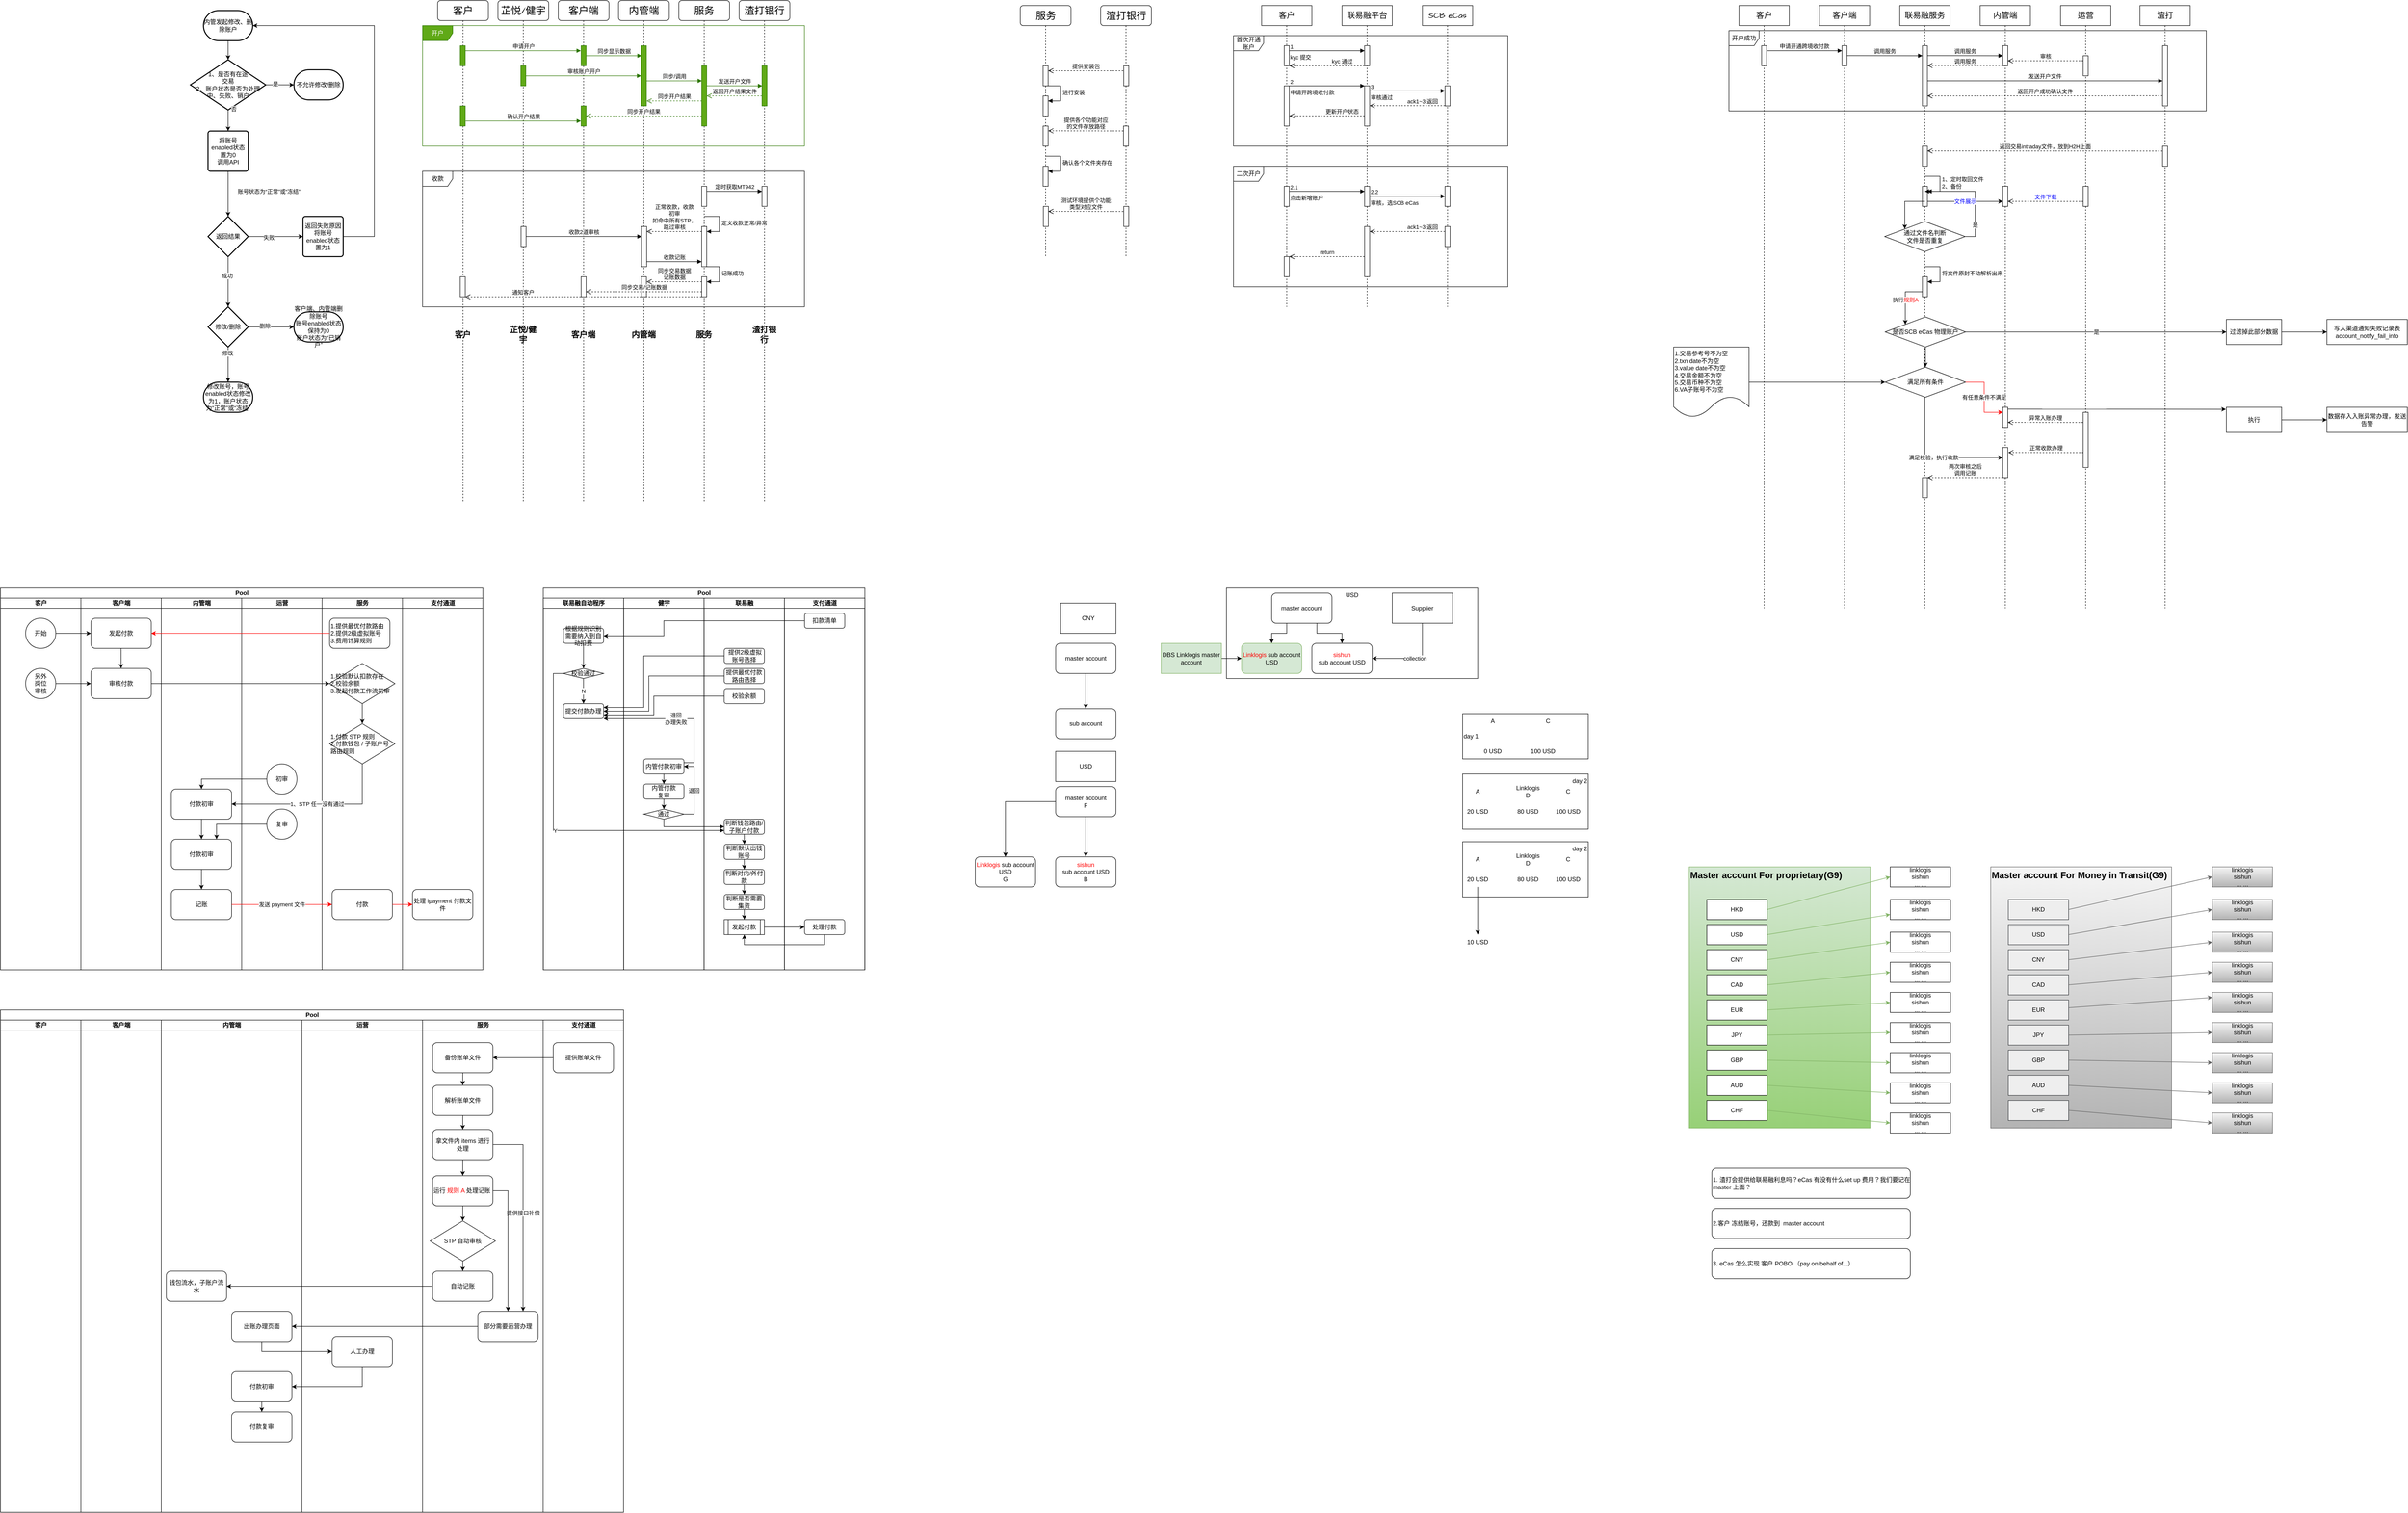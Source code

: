 <mxfile version="21.6.8" type="github">
  <diagram name="第 1 页" id="_3mwSGDof0DfkYGqECy5">
    <mxGraphModel dx="2707" dy="872" grid="1" gridSize="10" guides="1" tooltips="1" connect="1" arrows="1" fold="1" page="1" pageScale="1" pageWidth="827" pageHeight="1169" math="0" shadow="0">
      <root>
        <mxCell id="0" />
        <mxCell id="1" parent="0" />
        <mxCell id="TmgANql3l1puNfhcw_QU-1" value="客户" style="shape=umlLifeline;perimeter=lifelinePerimeter;whiteSpace=wrap;html=1;container=1;dropTarget=0;collapsible=0;recursiveResize=0;outlineConnect=0;portConstraint=eastwest;newEdgeStyle={&quot;edgeStyle&quot;:&quot;elbowEdgeStyle&quot;,&quot;elbow&quot;:&quot;vertical&quot;,&quot;curved&quot;:0,&quot;rounded&quot;:0};hachureGap=4;fontFamily=Architects Daughter;fontSource=https%3A%2F%2Ffonts.googleapis.com%2Fcss%3Ffamily%3DArchitects%2BDaughter;fontSize=16;" parent="1" vertex="1">
          <mxGeometry x="1710" y="40" width="100" height="600" as="geometry" />
        </mxCell>
        <mxCell id="TmgANql3l1puNfhcw_QU-5" value="" style="html=1;points=[];perimeter=orthogonalPerimeter;outlineConnect=0;targetShapes=umlLifeline;portConstraint=eastwest;newEdgeStyle={&quot;edgeStyle&quot;:&quot;elbowEdgeStyle&quot;,&quot;elbow&quot;:&quot;vertical&quot;,&quot;curved&quot;:0,&quot;rounded&quot;:0};" parent="TmgANql3l1puNfhcw_QU-1" vertex="1">
          <mxGeometry x="45" y="160" width="10" height="80" as="geometry" />
        </mxCell>
        <mxCell id="TmgANql3l1puNfhcw_QU-35" value="" style="html=1;points=[];perimeter=orthogonalPerimeter;outlineConnect=0;targetShapes=umlLifeline;portConstraint=eastwest;newEdgeStyle={&quot;edgeStyle&quot;:&quot;elbowEdgeStyle&quot;,&quot;elbow&quot;:&quot;vertical&quot;,&quot;curved&quot;:0,&quot;rounded&quot;:0};" parent="TmgANql3l1puNfhcw_QU-1" vertex="1">
          <mxGeometry x="45" y="500" width="10" height="40" as="geometry" />
        </mxCell>
        <mxCell id="TmgANql3l1puNfhcw_QU-2" value="联易融平台" style="shape=umlLifeline;perimeter=lifelinePerimeter;whiteSpace=wrap;html=1;container=1;dropTarget=0;collapsible=0;recursiveResize=0;outlineConnect=0;portConstraint=eastwest;newEdgeStyle={&quot;edgeStyle&quot;:&quot;elbowEdgeStyle&quot;,&quot;elbow&quot;:&quot;vertical&quot;,&quot;curved&quot;:0,&quot;rounded&quot;:0};hachureGap=4;fontFamily=Architects Daughter;fontSource=https%3A%2F%2Ffonts.googleapis.com%2Fcss%3Ffamily%3DArchitects%2BDaughter;fontSize=16;" parent="1" vertex="1">
          <mxGeometry x="1870" y="40" width="100" height="600" as="geometry" />
        </mxCell>
        <mxCell id="TmgANql3l1puNfhcw_QU-7" value="" style="html=1;points=[];perimeter=orthogonalPerimeter;outlineConnect=0;targetShapes=umlLifeline;portConstraint=eastwest;newEdgeStyle={&quot;edgeStyle&quot;:&quot;elbowEdgeStyle&quot;,&quot;elbow&quot;:&quot;vertical&quot;,&quot;curved&quot;:0,&quot;rounded&quot;:0};" parent="TmgANql3l1puNfhcw_QU-2" vertex="1">
          <mxGeometry x="45" y="80" width="10" height="40" as="geometry" />
        </mxCell>
        <mxCell id="TmgANql3l1puNfhcw_QU-8" value="" style="html=1;points=[];perimeter=orthogonalPerimeter;outlineConnect=0;targetShapes=umlLifeline;portConstraint=eastwest;newEdgeStyle={&quot;edgeStyle&quot;:&quot;elbowEdgeStyle&quot;,&quot;elbow&quot;:&quot;vertical&quot;,&quot;curved&quot;:0,&quot;rounded&quot;:0};" parent="TmgANql3l1puNfhcw_QU-2" vertex="1">
          <mxGeometry x="45" y="160" width="10" height="80" as="geometry" />
        </mxCell>
        <mxCell id="TmgANql3l1puNfhcw_QU-28" value="" style="html=1;points=[];perimeter=orthogonalPerimeter;outlineConnect=0;targetShapes=umlLifeline;portConstraint=eastwest;newEdgeStyle={&quot;edgeStyle&quot;:&quot;elbowEdgeStyle&quot;,&quot;elbow&quot;:&quot;vertical&quot;,&quot;curved&quot;:0,&quot;rounded&quot;:0};" parent="TmgANql3l1puNfhcw_QU-2" vertex="1">
          <mxGeometry x="45" y="360" width="10" height="40" as="geometry" />
        </mxCell>
        <mxCell id="TmgANql3l1puNfhcw_QU-3" value="SCB eCas" style="shape=umlLifeline;perimeter=lifelinePerimeter;whiteSpace=wrap;html=1;container=1;dropTarget=0;collapsible=0;recursiveResize=0;outlineConnect=0;portConstraint=eastwest;newEdgeStyle={&quot;edgeStyle&quot;:&quot;elbowEdgeStyle&quot;,&quot;elbow&quot;:&quot;vertical&quot;,&quot;curved&quot;:0,&quot;rounded&quot;:0};hachureGap=4;fontFamily=Architects Daughter;fontSource=https%3A%2F%2Ffonts.googleapis.com%2Fcss%3Ffamily%3DArchitects%2BDaughter;fontSize=16;" parent="1" vertex="1">
          <mxGeometry x="2030" y="40" width="100" height="600" as="geometry" />
        </mxCell>
        <mxCell id="TmgANql3l1puNfhcw_QU-32" value="" style="html=1;points=[];perimeter=orthogonalPerimeter;outlineConnect=0;targetShapes=umlLifeline;portConstraint=eastwest;newEdgeStyle={&quot;edgeStyle&quot;:&quot;elbowEdgeStyle&quot;,&quot;elbow&quot;:&quot;vertical&quot;,&quot;curved&quot;:0,&quot;rounded&quot;:0};" parent="TmgANql3l1puNfhcw_QU-3" vertex="1">
          <mxGeometry x="45" y="440" width="10" height="40" as="geometry" />
        </mxCell>
        <mxCell id="b4-3KO6AXn-a5v44EJSa-8" value="USD" style="rounded=0;whiteSpace=wrap;html=1;verticalAlign=top;" parent="1" vertex="1">
          <mxGeometry x="1640" y="1200" width="500" height="180" as="geometry" />
        </mxCell>
        <mxCell id="b4-3KO6AXn-a5v44EJSa-49" value="day 2" style="rounded=0;whiteSpace=wrap;html=1;align=right;verticalAlign=top;" parent="1" vertex="1">
          <mxGeometry x="2110" y="1570" width="250" height="110" as="geometry" />
        </mxCell>
        <mxCell id="b4-3KO6AXn-a5v44EJSa-48" value="day 1" style="rounded=0;whiteSpace=wrap;html=1;align=left;" parent="1" vertex="1">
          <mxGeometry x="2110" y="1450" width="250" height="90" as="geometry" />
        </mxCell>
        <mxCell id="OMTwgSqRfycg-uic3PEJ-1" value="客户" style="shape=umlLifeline;perimeter=lifelinePerimeter;whiteSpace=wrap;html=1;container=1;dropTarget=0;collapsible=0;recursiveResize=0;outlineConnect=0;portConstraint=eastwest;newEdgeStyle={&quot;edgeStyle&quot;:&quot;elbowEdgeStyle&quot;,&quot;elbow&quot;:&quot;vertical&quot;,&quot;curved&quot;:0,&quot;rounded&quot;:0};hachureGap=4;fontFamily=Architects Daughter;fontSource=https%3A%2F%2Ffonts.googleapis.com%2Fcss%3Ffamily%3DArchitects%2BDaughter;fontSize=20;rounded=1;" parent="1" vertex="1">
          <mxGeometry x="70" y="30" width="101" height="1000" as="geometry" />
        </mxCell>
        <mxCell id="VGkYvNJ9s34nYrzg0NMf-9" value="" style="html=1;points=[];perimeter=orthogonalPerimeter;outlineConnect=0;targetShapes=umlLifeline;portConstraint=eastwest;newEdgeStyle={&quot;edgeStyle&quot;:&quot;elbowEdgeStyle&quot;,&quot;elbow&quot;:&quot;vertical&quot;,&quot;curved&quot;:0,&quot;rounded&quot;:0};fillColor=#60a917;strokeColor=#2D7600;fontColor=#ffffff;" parent="OMTwgSqRfycg-uic3PEJ-1" vertex="1">
          <mxGeometry x="45" y="90" width="10" height="40" as="geometry" />
        </mxCell>
        <mxCell id="VGkYvNJ9s34nYrzg0NMf-25" value="" style="html=1;points=[];perimeter=orthogonalPerimeter;outlineConnect=0;targetShapes=umlLifeline;portConstraint=eastwest;newEdgeStyle={&quot;edgeStyle&quot;:&quot;elbowEdgeStyle&quot;,&quot;elbow&quot;:&quot;vertical&quot;,&quot;curved&quot;:0,&quot;rounded&quot;:0};fillColor=#60a917;strokeColor=#2D7600;fontColor=#ffffff;" parent="OMTwgSqRfycg-uic3PEJ-1" vertex="1">
          <mxGeometry x="45" y="210" width="10" height="40" as="geometry" />
        </mxCell>
        <mxCell id="OMTwgSqRfycg-uic3PEJ-2" value="芷悦/健宇" style="shape=umlLifeline;perimeter=lifelinePerimeter;whiteSpace=wrap;html=1;container=1;dropTarget=0;collapsible=0;recursiveResize=0;outlineConnect=0;portConstraint=eastwest;newEdgeStyle={&quot;edgeStyle&quot;:&quot;elbowEdgeStyle&quot;,&quot;elbow&quot;:&quot;vertical&quot;,&quot;curved&quot;:0,&quot;rounded&quot;:0};hachureGap=4;fontFamily=Architects Daughter;fontSource=https%3A%2F%2Ffonts.googleapis.com%2Fcss%3Ffamily%3DArchitects%2BDaughter;fontSize=20;rounded=1;" parent="1" vertex="1">
          <mxGeometry x="190" y="30" width="101" height="1000" as="geometry" />
        </mxCell>
        <mxCell id="VGkYvNJ9s34nYrzg0NMf-12" value="" style="html=1;points=[];perimeter=orthogonalPerimeter;outlineConnect=0;targetShapes=umlLifeline;portConstraint=eastwest;newEdgeStyle={&quot;edgeStyle&quot;:&quot;elbowEdgeStyle&quot;,&quot;elbow&quot;:&quot;vertical&quot;,&quot;curved&quot;:0,&quot;rounded&quot;:0};fillColor=#60a917;strokeColor=#2D7600;fontColor=#ffffff;" parent="OMTwgSqRfycg-uic3PEJ-2" vertex="1">
          <mxGeometry x="45.5" y="130" width="10" height="40" as="geometry" />
        </mxCell>
        <mxCell id="OMTwgSqRfycg-uic3PEJ-3" value="客户端" style="shape=umlLifeline;perimeter=lifelinePerimeter;whiteSpace=wrap;html=1;container=1;dropTarget=0;collapsible=0;recursiveResize=0;outlineConnect=0;portConstraint=eastwest;newEdgeStyle={&quot;edgeStyle&quot;:&quot;elbowEdgeStyle&quot;,&quot;elbow&quot;:&quot;vertical&quot;,&quot;curved&quot;:0,&quot;rounded&quot;:0};hachureGap=4;fontFamily=Architects Daughter;fontSource=https%3A%2F%2Ffonts.googleapis.com%2Fcss%3Ffamily%3DArchitects%2BDaughter;fontSize=20;rounded=1;" parent="1" vertex="1">
          <mxGeometry x="310" y="30" width="101" height="1000" as="geometry" />
        </mxCell>
        <mxCell id="VGkYvNJ9s34nYrzg0NMf-10" value="" style="html=1;points=[];perimeter=orthogonalPerimeter;outlineConnect=0;targetShapes=umlLifeline;portConstraint=eastwest;newEdgeStyle={&quot;edgeStyle&quot;:&quot;elbowEdgeStyle&quot;,&quot;elbow&quot;:&quot;vertical&quot;,&quot;curved&quot;:0,&quot;rounded&quot;:0};fillColor=#60a917;strokeColor=#2D7600;fontColor=#ffffff;" parent="OMTwgSqRfycg-uic3PEJ-3" vertex="1">
          <mxGeometry x="45.5" y="90" width="10" height="40" as="geometry" />
        </mxCell>
        <mxCell id="OMTwgSqRfycg-uic3PEJ-4" value="内管端" style="shape=umlLifeline;perimeter=lifelinePerimeter;whiteSpace=wrap;html=1;container=1;dropTarget=0;collapsible=0;recursiveResize=0;outlineConnect=0;portConstraint=eastwest;newEdgeStyle={&quot;edgeStyle&quot;:&quot;elbowEdgeStyle&quot;,&quot;elbow&quot;:&quot;vertical&quot;,&quot;curved&quot;:0,&quot;rounded&quot;:0};hachureGap=4;fontFamily=Architects Daughter;fontSource=https%3A%2F%2Ffonts.googleapis.com%2Fcss%3Ffamily%3DArchitects%2BDaughter;fontSize=20;rounded=1;" parent="1" vertex="1">
          <mxGeometry x="430" y="30" width="101" height="1000" as="geometry" />
        </mxCell>
        <mxCell id="VGkYvNJ9s34nYrzg0NMf-11" value="" style="html=1;points=[];perimeter=orthogonalPerimeter;outlineConnect=0;targetShapes=umlLifeline;portConstraint=eastwest;newEdgeStyle={&quot;edgeStyle&quot;:&quot;elbowEdgeStyle&quot;,&quot;elbow&quot;:&quot;vertical&quot;,&quot;curved&quot;:0,&quot;rounded&quot;:0};fillColor=#60a917;strokeColor=#2D7600;fontColor=#ffffff;" parent="OMTwgSqRfycg-uic3PEJ-4" vertex="1">
          <mxGeometry x="45.5" y="90" width="10" height="120" as="geometry" />
        </mxCell>
        <mxCell id="OMTwgSqRfycg-uic3PEJ-5" value="服务" style="shape=umlLifeline;perimeter=lifelinePerimeter;whiteSpace=wrap;html=1;container=1;dropTarget=0;collapsible=0;recursiveResize=0;outlineConnect=0;portConstraint=eastwest;newEdgeStyle={&quot;edgeStyle&quot;:&quot;elbowEdgeStyle&quot;,&quot;elbow&quot;:&quot;vertical&quot;,&quot;curved&quot;:0,&quot;rounded&quot;:0};hachureGap=4;fontFamily=Architects Daughter;fontSource=https%3A%2F%2Ffonts.googleapis.com%2Fcss%3Ffamily%3DArchitects%2BDaughter;fontSize=20;rounded=1;" parent="1" vertex="1">
          <mxGeometry x="550" y="30" width="101" height="1000" as="geometry" />
        </mxCell>
        <mxCell id="VGkYvNJ9s34nYrzg0NMf-16" value="" style="html=1;points=[];perimeter=orthogonalPerimeter;outlineConnect=0;targetShapes=umlLifeline;portConstraint=eastwest;newEdgeStyle={&quot;edgeStyle&quot;:&quot;elbowEdgeStyle&quot;,&quot;elbow&quot;:&quot;vertical&quot;,&quot;curved&quot;:0,&quot;rounded&quot;:0};fillColor=#60a917;strokeColor=#2D7600;fontColor=#ffffff;" parent="OMTwgSqRfycg-uic3PEJ-5" vertex="1">
          <mxGeometry x="45.5" y="130" width="10" height="120" as="geometry" />
        </mxCell>
        <mxCell id="VGkYvNJ9s34nYrzg0NMf-41" value="" style="html=1;points=[];perimeter=orthogonalPerimeter;outlineConnect=0;targetShapes=umlLifeline;portConstraint=eastwest;newEdgeStyle={&quot;edgeStyle&quot;:&quot;elbowEdgeStyle&quot;,&quot;elbow&quot;:&quot;vertical&quot;,&quot;curved&quot;:0,&quot;rounded&quot;:0};" parent="OMTwgSqRfycg-uic3PEJ-5" vertex="1">
          <mxGeometry x="45.5" y="550" width="10" height="40" as="geometry" />
        </mxCell>
        <mxCell id="VGkYvNJ9s34nYrzg0NMf-42" value="记账成功" style="html=1;align=left;spacingLeft=2;endArrow=block;rounded=0;edgeStyle=orthogonalEdgeStyle;curved=0;rounded=0;" parent="OMTwgSqRfycg-uic3PEJ-5" target="VGkYvNJ9s34nYrzg0NMf-41" edge="1">
          <mxGeometry relative="1" as="geometry">
            <mxPoint x="50.5" y="530" as="sourcePoint" />
            <Array as="points">
              <mxPoint x="80.5" y="560" />
            </Array>
          </mxGeometry>
        </mxCell>
        <mxCell id="OMTwgSqRfycg-uic3PEJ-6" value="渣打银行" style="shape=umlLifeline;perimeter=lifelinePerimeter;whiteSpace=wrap;html=1;container=1;dropTarget=0;collapsible=0;recursiveResize=0;outlineConnect=0;portConstraint=eastwest;newEdgeStyle={&quot;edgeStyle&quot;:&quot;elbowEdgeStyle&quot;,&quot;elbow&quot;:&quot;vertical&quot;,&quot;curved&quot;:0,&quot;rounded&quot;:0};hachureGap=4;fontFamily=Architects Daughter;fontSource=https%3A%2F%2Ffonts.googleapis.com%2Fcss%3Ffamily%3DArchitects%2BDaughter;fontSize=20;rounded=1;" parent="1" vertex="1">
          <mxGeometry x="670" y="30" width="101" height="1000" as="geometry" />
        </mxCell>
        <mxCell id="VGkYvNJ9s34nYrzg0NMf-19" value="" style="html=1;points=[];perimeter=orthogonalPerimeter;outlineConnect=0;targetShapes=umlLifeline;portConstraint=eastwest;newEdgeStyle={&quot;edgeStyle&quot;:&quot;elbowEdgeStyle&quot;,&quot;elbow&quot;:&quot;vertical&quot;,&quot;curved&quot;:0,&quot;rounded&quot;:0};fillColor=#60a917;strokeColor=#2D7600;fontColor=#ffffff;" parent="OMTwgSqRfycg-uic3PEJ-6" vertex="1">
          <mxGeometry x="45.5" y="130" width="10" height="80" as="geometry" />
        </mxCell>
        <mxCell id="b4-3KO6AXn-a5v44EJSa-1" value="sub account" style="rounded=1;whiteSpace=wrap;html=1;" parent="1" vertex="1">
          <mxGeometry x="1300" y="1440" width="120" height="60" as="geometry" />
        </mxCell>
        <mxCell id="b4-3KO6AXn-a5v44EJSa-3" style="edgeStyle=orthogonalEdgeStyle;rounded=0;orthogonalLoop=1;jettySize=auto;html=1;exitX=0.5;exitY=1;exitDx=0;exitDy=0;" parent="1" source="b4-3KO6AXn-a5v44EJSa-2" target="b4-3KO6AXn-a5v44EJSa-1" edge="1">
          <mxGeometry relative="1" as="geometry" />
        </mxCell>
        <mxCell id="b4-3KO6AXn-a5v44EJSa-2" value="master account" style="rounded=1;whiteSpace=wrap;html=1;" parent="1" vertex="1">
          <mxGeometry x="1300" y="1310" width="120" height="60" as="geometry" />
        </mxCell>
        <mxCell id="b4-3KO6AXn-a5v44EJSa-4" value="&lt;font color=&quot;#ff0000&quot;&gt;sishun&lt;/font&gt;&lt;br&gt;sub account USD" style="rounded=1;whiteSpace=wrap;html=1;" parent="1" vertex="1">
          <mxGeometry x="1810" y="1310" width="120" height="60" as="geometry" />
        </mxCell>
        <mxCell id="b4-3KO6AXn-a5v44EJSa-5" style="edgeStyle=orthogonalEdgeStyle;rounded=0;orthogonalLoop=1;jettySize=auto;html=1;exitX=0.75;exitY=1;exitDx=0;exitDy=0;" parent="1" source="b4-3KO6AXn-a5v44EJSa-6" target="b4-3KO6AXn-a5v44EJSa-4" edge="1">
          <mxGeometry relative="1" as="geometry" />
        </mxCell>
        <mxCell id="b4-3KO6AXn-a5v44EJSa-34" style="edgeStyle=orthogonalEdgeStyle;rounded=0;orthogonalLoop=1;jettySize=auto;html=1;exitX=0.25;exitY=1;exitDx=0;exitDy=0;entryX=0.5;entryY=0;entryDx=0;entryDy=0;" parent="1" source="b4-3KO6AXn-a5v44EJSa-6" target="b4-3KO6AXn-a5v44EJSa-28" edge="1">
          <mxGeometry relative="1" as="geometry" />
        </mxCell>
        <mxCell id="b4-3KO6AXn-a5v44EJSa-6" value="master account&lt;br&gt;" style="rounded=1;whiteSpace=wrap;html=1;" parent="1" vertex="1">
          <mxGeometry x="1730" y="1210" width="120" height="60" as="geometry" />
        </mxCell>
        <mxCell id="b4-3KO6AXn-a5v44EJSa-7" value="CNY" style="rounded=0;whiteSpace=wrap;html=1;" parent="1" vertex="1">
          <mxGeometry x="1310" y="1230" width="110" height="60" as="geometry" />
        </mxCell>
        <mxCell id="b4-3KO6AXn-a5v44EJSa-10" value="collection" style="edgeStyle=orthogonalEdgeStyle;rounded=0;orthogonalLoop=1;jettySize=auto;html=1;exitX=0.5;exitY=1;exitDx=0;exitDy=0;entryX=1;entryY=0.5;entryDx=0;entryDy=0;" parent="1" source="b4-3KO6AXn-a5v44EJSa-9" target="b4-3KO6AXn-a5v44EJSa-4" edge="1">
          <mxGeometry relative="1" as="geometry" />
        </mxCell>
        <mxCell id="b4-3KO6AXn-a5v44EJSa-9" value="Supplier" style="rounded=0;whiteSpace=wrap;html=1;" parent="1" vertex="1">
          <mxGeometry x="1970" y="1210" width="120" height="60" as="geometry" />
        </mxCell>
        <mxCell id="b4-3KO6AXn-a5v44EJSa-18" value="A" style="text;html=1;strokeColor=none;fillColor=none;align=center;verticalAlign=middle;whiteSpace=wrap;rounded=0;" parent="1" vertex="1">
          <mxGeometry x="2140" y="1450" width="60" height="30" as="geometry" />
        </mxCell>
        <mxCell id="b4-3KO6AXn-a5v44EJSa-19" value="C" style="text;html=1;strokeColor=none;fillColor=none;align=center;verticalAlign=middle;whiteSpace=wrap;rounded=0;" parent="1" vertex="1">
          <mxGeometry x="2250" y="1450" width="60" height="30" as="geometry" />
        </mxCell>
        <mxCell id="b4-3KO6AXn-a5v44EJSa-21" value="0 USD" style="text;html=1;strokeColor=none;fillColor=none;align=center;verticalAlign=middle;whiteSpace=wrap;rounded=0;" parent="1" vertex="1">
          <mxGeometry x="2140" y="1510" width="60" height="30" as="geometry" />
        </mxCell>
        <mxCell id="b4-3KO6AXn-a5v44EJSa-22" value="100 USD" style="text;html=1;strokeColor=none;fillColor=none;align=center;verticalAlign=middle;whiteSpace=wrap;rounded=0;" parent="1" vertex="1">
          <mxGeometry x="2240" y="1510" width="60" height="30" as="geometry" />
        </mxCell>
        <mxCell id="b4-3KO6AXn-a5v44EJSa-23" value="20 USD" style="text;html=1;strokeColor=none;fillColor=none;align=center;verticalAlign=middle;whiteSpace=wrap;rounded=0;" parent="1" vertex="1">
          <mxGeometry x="2110" y="1630" width="60" height="30" as="geometry" />
        </mxCell>
        <mxCell id="b4-3KO6AXn-a5v44EJSa-24" value="Linklogis D" style="text;html=1;strokeColor=none;fillColor=none;align=center;verticalAlign=middle;whiteSpace=wrap;rounded=0;" parent="1" vertex="1">
          <mxGeometry x="2210" y="1590" width="60" height="30" as="geometry" />
        </mxCell>
        <mxCell id="b4-3KO6AXn-a5v44EJSa-25" value="80 USD" style="text;html=1;strokeColor=none;fillColor=none;align=center;verticalAlign=middle;whiteSpace=wrap;rounded=0;" parent="1" vertex="1">
          <mxGeometry x="2210" y="1630" width="60" height="30" as="geometry" />
        </mxCell>
        <mxCell id="b4-3KO6AXn-a5v44EJSa-28" value="&lt;font color=&quot;#ff0000&quot;&gt;Linklogis&lt;/font&gt; sub account USD&lt;br&gt;" style="rounded=1;whiteSpace=wrap;html=1;fillColor=#d5e8d4;strokeColor=#82b366;" parent="1" vertex="1">
          <mxGeometry x="1670" y="1310" width="120" height="60" as="geometry" />
        </mxCell>
        <mxCell id="b4-3KO6AXn-a5v44EJSa-38" style="edgeStyle=orthogonalEdgeStyle;rounded=0;orthogonalLoop=1;jettySize=auto;html=1;exitX=0.5;exitY=1;exitDx=0;exitDy=0;entryX=0.5;entryY=0;entryDx=0;entryDy=0;" parent="1" source="b4-3KO6AXn-a5v44EJSa-40" target="b4-3KO6AXn-a5v44EJSa-44" edge="1">
          <mxGeometry relative="1" as="geometry" />
        </mxCell>
        <mxCell id="b4-3KO6AXn-a5v44EJSa-39" style="edgeStyle=orthogonalEdgeStyle;rounded=0;orthogonalLoop=1;jettySize=auto;html=1;exitX=0;exitY=0.5;exitDx=0;exitDy=0;entryX=0.5;entryY=0;entryDx=0;entryDy=0;" parent="1" source="b4-3KO6AXn-a5v44EJSa-40" target="b4-3KO6AXn-a5v44EJSa-46" edge="1">
          <mxGeometry relative="1" as="geometry" />
        </mxCell>
        <mxCell id="b4-3KO6AXn-a5v44EJSa-40" value="master account&lt;br&gt;F" style="rounded=1;whiteSpace=wrap;html=1;" parent="1" vertex="1">
          <mxGeometry x="1300" y="1595" width="120" height="60" as="geometry" />
        </mxCell>
        <mxCell id="b4-3KO6AXn-a5v44EJSa-41" value="USD" style="rounded=0;whiteSpace=wrap;html=1;" parent="1" vertex="1">
          <mxGeometry x="1300" y="1525" width="120" height="60" as="geometry" />
        </mxCell>
        <mxCell id="b4-3KO6AXn-a5v44EJSa-44" value="&lt;font color=&quot;#ff0000&quot;&gt;sishun &lt;/font&gt;&lt;br&gt;sub account USD&lt;br&gt;B" style="rounded=1;whiteSpace=wrap;html=1;" parent="1" vertex="1">
          <mxGeometry x="1300" y="1735" width="120" height="60" as="geometry" />
        </mxCell>
        <mxCell id="b4-3KO6AXn-a5v44EJSa-46" value="&lt;font color=&quot;#ff0000&quot;&gt;Linklogis&lt;/font&gt; sub account USD&lt;br&gt;G" style="rounded=1;whiteSpace=wrap;html=1;" parent="1" vertex="1">
          <mxGeometry x="1140" y="1735" width="120" height="60" as="geometry" />
        </mxCell>
        <mxCell id="b4-3KO6AXn-a5v44EJSa-51" value="A" style="text;html=1;strokeColor=none;fillColor=none;align=center;verticalAlign=middle;whiteSpace=wrap;rounded=0;" parent="1" vertex="1">
          <mxGeometry x="2110" y="1590" width="60" height="30" as="geometry" />
        </mxCell>
        <mxCell id="b4-3KO6AXn-a5v44EJSa-52" value="C" style="text;html=1;strokeColor=none;fillColor=none;align=center;verticalAlign=middle;whiteSpace=wrap;rounded=0;" parent="1" vertex="1">
          <mxGeometry x="2290" y="1590" width="60" height="30" as="geometry" />
        </mxCell>
        <mxCell id="b4-3KO6AXn-a5v44EJSa-53" value="100 USD" style="text;html=1;strokeColor=none;fillColor=none;align=center;verticalAlign=middle;whiteSpace=wrap;rounded=0;" parent="1" vertex="1">
          <mxGeometry x="2290" y="1630" width="60" height="30" as="geometry" />
        </mxCell>
        <mxCell id="b4-3KO6AXn-a5v44EJSa-54" value="day 2" style="rounded=0;whiteSpace=wrap;html=1;align=right;verticalAlign=top;" parent="1" vertex="1">
          <mxGeometry x="2110" y="1705" width="250" height="110" as="geometry" />
        </mxCell>
        <mxCell id="b4-3KO6AXn-a5v44EJSa-62" style="edgeStyle=orthogonalEdgeStyle;rounded=0;orthogonalLoop=1;jettySize=auto;html=1;exitX=0.5;exitY=1;exitDx=0;exitDy=0;entryX=0.5;entryY=0;entryDx=0;entryDy=0;" parent="1" source="b4-3KO6AXn-a5v44EJSa-55" target="b4-3KO6AXn-a5v44EJSa-61" edge="1">
          <mxGeometry relative="1" as="geometry" />
        </mxCell>
        <mxCell id="b4-3KO6AXn-a5v44EJSa-55" value="20 USD" style="text;html=1;strokeColor=none;fillColor=none;align=center;verticalAlign=middle;whiteSpace=wrap;rounded=0;" parent="1" vertex="1">
          <mxGeometry x="2110" y="1765" width="60" height="30" as="geometry" />
        </mxCell>
        <mxCell id="b4-3KO6AXn-a5v44EJSa-56" value="Linklogis D" style="text;html=1;strokeColor=none;fillColor=none;align=center;verticalAlign=middle;whiteSpace=wrap;rounded=0;" parent="1" vertex="1">
          <mxGeometry x="2210" y="1725" width="60" height="30" as="geometry" />
        </mxCell>
        <mxCell id="b4-3KO6AXn-a5v44EJSa-57" value="80 USD" style="text;html=1;strokeColor=none;fillColor=none;align=center;verticalAlign=middle;whiteSpace=wrap;rounded=0;" parent="1" vertex="1">
          <mxGeometry x="2210" y="1765" width="60" height="30" as="geometry" />
        </mxCell>
        <mxCell id="b4-3KO6AXn-a5v44EJSa-58" value="A" style="text;html=1;strokeColor=none;fillColor=none;align=center;verticalAlign=middle;whiteSpace=wrap;rounded=0;" parent="1" vertex="1">
          <mxGeometry x="2110" y="1725" width="60" height="30" as="geometry" />
        </mxCell>
        <mxCell id="b4-3KO6AXn-a5v44EJSa-59" value="C" style="text;html=1;strokeColor=none;fillColor=none;align=center;verticalAlign=middle;whiteSpace=wrap;rounded=0;" parent="1" vertex="1">
          <mxGeometry x="2290" y="1725" width="60" height="30" as="geometry" />
        </mxCell>
        <mxCell id="b4-3KO6AXn-a5v44EJSa-60" value="100 USD" style="text;html=1;strokeColor=none;fillColor=none;align=center;verticalAlign=middle;whiteSpace=wrap;rounded=0;" parent="1" vertex="1">
          <mxGeometry x="2290" y="1765" width="60" height="30" as="geometry" />
        </mxCell>
        <mxCell id="b4-3KO6AXn-a5v44EJSa-61" value="10 USD" style="text;html=1;strokeColor=none;fillColor=none;align=center;verticalAlign=middle;whiteSpace=wrap;rounded=0;" parent="1" vertex="1">
          <mxGeometry x="2110" y="1890" width="60" height="30" as="geometry" />
        </mxCell>
        <mxCell id="b4-3KO6AXn-a5v44EJSa-64" style="edgeStyle=orthogonalEdgeStyle;rounded=0;orthogonalLoop=1;jettySize=auto;html=1;exitX=1;exitY=0.5;exitDx=0;exitDy=0;entryX=0;entryY=0.5;entryDx=0;entryDy=0;" parent="1" source="b4-3KO6AXn-a5v44EJSa-63" target="b4-3KO6AXn-a5v44EJSa-28" edge="1">
          <mxGeometry relative="1" as="geometry" />
        </mxCell>
        <mxCell id="b4-3KO6AXn-a5v44EJSa-63" value="DBS Linklogis master&lt;br&gt;account" style="rounded=0;whiteSpace=wrap;html=1;fillColor=#d5e8d4;strokeColor=#82b366;" parent="1" vertex="1">
          <mxGeometry x="1510" y="1310" width="120" height="60" as="geometry" />
        </mxCell>
        <mxCell id="VGkYvNJ9s34nYrzg0NMf-1" value="客户" style="text;html=1;strokeColor=none;fillColor=none;align=center;verticalAlign=middle;whiteSpace=wrap;rounded=0;fontStyle=1;fontSize=16;" parent="1" vertex="1">
          <mxGeometry x="89.75" y="680" width="60" height="30" as="geometry" />
        </mxCell>
        <mxCell id="VGkYvNJ9s34nYrzg0NMf-2" value="芷悦/健宇" style="text;html=1;strokeColor=none;fillColor=none;align=center;verticalAlign=middle;whiteSpace=wrap;rounded=0;fontStyle=1;fontSize=16;" parent="1" vertex="1">
          <mxGeometry x="210.25" y="680" width="60" height="30" as="geometry" />
        </mxCell>
        <mxCell id="VGkYvNJ9s34nYrzg0NMf-4" value="客户端" style="text;html=1;strokeColor=none;fillColor=none;align=center;verticalAlign=middle;whiteSpace=wrap;rounded=0;fontStyle=1;fontSize=16;" parent="1" vertex="1">
          <mxGeometry x="330.25" y="680" width="60" height="30" as="geometry" />
        </mxCell>
        <mxCell id="VGkYvNJ9s34nYrzg0NMf-6" value="内管端" style="text;html=1;strokeColor=none;fillColor=none;align=center;verticalAlign=middle;whiteSpace=wrap;rounded=0;fontStyle=1;fontSize=16;" parent="1" vertex="1">
          <mxGeometry x="450.25" y="680" width="60" height="30" as="geometry" />
        </mxCell>
        <mxCell id="VGkYvNJ9s34nYrzg0NMf-7" value="服务" style="text;html=1;strokeColor=none;fillColor=none;align=center;verticalAlign=middle;whiteSpace=wrap;rounded=0;fontStyle=1;fontSize=16;" parent="1" vertex="1">
          <mxGeometry x="570.25" y="680" width="60" height="30" as="geometry" />
        </mxCell>
        <mxCell id="VGkYvNJ9s34nYrzg0NMf-8" value="渣打银行" style="text;html=1;strokeColor=none;fillColor=none;align=center;verticalAlign=middle;whiteSpace=wrap;rounded=0;fontStyle=1;fontSize=16;" parent="1" vertex="1">
          <mxGeometry x="690.25" y="680" width="60" height="30" as="geometry" />
        </mxCell>
        <mxCell id="VGkYvNJ9s34nYrzg0NMf-13" value="申请开户" style="html=1;verticalAlign=bottom;endArrow=block;edgeStyle=elbowEdgeStyle;elbow=vertical;curved=0;rounded=0;fillColor=#60a917;strokeColor=#2D7600;" parent="1" edge="1">
          <mxGeometry width="80" relative="1" as="geometry">
            <mxPoint x="125.5" y="130" as="sourcePoint" />
            <mxPoint x="355" y="130.2" as="targetPoint" />
          </mxGeometry>
        </mxCell>
        <mxCell id="VGkYvNJ9s34nYrzg0NMf-14" value="同步显示数据" style="html=1;verticalAlign=bottom;endArrow=block;edgeStyle=elbowEdgeStyle;elbow=vertical;curved=0;rounded=0;fillColor=#60a917;strokeColor=#2D7600;" parent="1" edge="1">
          <mxGeometry width="80" relative="1" as="geometry">
            <mxPoint x="366" y="140" as="sourcePoint" />
            <mxPoint x="476" y="140" as="targetPoint" />
          </mxGeometry>
        </mxCell>
        <mxCell id="VGkYvNJ9s34nYrzg0NMf-15" value="审核账户开户" style="html=1;verticalAlign=bottom;endArrow=block;edgeStyle=elbowEdgeStyle;elbow=vertical;curved=0;rounded=0;fillColor=#60a917;strokeColor=#2D7600;" parent="1" edge="1">
          <mxGeometry width="80" relative="1" as="geometry">
            <mxPoint x="245.75" y="180" as="sourcePoint" />
            <mxPoint x="475.25" y="180.2" as="targetPoint" />
          </mxGeometry>
        </mxCell>
        <mxCell id="VGkYvNJ9s34nYrzg0NMf-17" value="同步/调用" style="html=1;verticalAlign=bottom;endArrow=block;edgeStyle=elbowEdgeStyle;elbow=vertical;curved=0;rounded=0;fillColor=#60a917;strokeColor=#2D7600;" parent="1" edge="1">
          <mxGeometry width="80" relative="1" as="geometry">
            <mxPoint x="486" y="190.14" as="sourcePoint" />
            <mxPoint x="596" y="190.14" as="targetPoint" />
          </mxGeometry>
        </mxCell>
        <mxCell id="VGkYvNJ9s34nYrzg0NMf-18" value="开户" style="shape=umlFrame;whiteSpace=wrap;html=1;pointerEvents=0;fillColor=#60a917;strokeColor=#2D7600;fontColor=#ffffff;" parent="1" vertex="1">
          <mxGeometry x="40" y="80" width="760" height="240" as="geometry" />
        </mxCell>
        <mxCell id="VGkYvNJ9s34nYrzg0NMf-20" value="返回开户结果文件" style="html=1;verticalAlign=bottom;endArrow=open;dashed=1;endSize=8;edgeStyle=elbowEdgeStyle;elbow=vertical;curved=0;rounded=0;fillColor=#60a917;strokeColor=#2D7600;" parent="1" edge="1">
          <mxGeometry relative="1" as="geometry">
            <mxPoint x="715.5" y="220" as="sourcePoint" />
            <mxPoint x="605.5" y="220" as="targetPoint" />
          </mxGeometry>
        </mxCell>
        <mxCell id="VGkYvNJ9s34nYrzg0NMf-21" value="发送开户文件" style="html=1;verticalAlign=bottom;endArrow=block;edgeStyle=elbowEdgeStyle;elbow=vertical;curved=0;rounded=0;fillColor=#60a917;strokeColor=#2D7600;" parent="1" edge="1">
          <mxGeometry width="80" relative="1" as="geometry">
            <mxPoint x="606" y="199.86" as="sourcePoint" />
            <mxPoint x="716" y="199.86" as="targetPoint" />
          </mxGeometry>
        </mxCell>
        <mxCell id="VGkYvNJ9s34nYrzg0NMf-22" value="同步开户结果" style="html=1;verticalAlign=bottom;endArrow=open;dashed=1;endSize=8;edgeStyle=elbowEdgeStyle;elbow=vertical;curved=0;rounded=0;fillColor=#60a917;strokeColor=#2D7600;" parent="1" edge="1">
          <mxGeometry relative="1" as="geometry">
            <mxPoint x="596" y="230" as="sourcePoint" />
            <mxPoint x="486" y="230" as="targetPoint" />
          </mxGeometry>
        </mxCell>
        <mxCell id="VGkYvNJ9s34nYrzg0NMf-23" value="同步开户结果" style="html=1;verticalAlign=bottom;endArrow=open;dashed=1;endSize=8;edgeStyle=elbowEdgeStyle;elbow=vertical;curved=0;rounded=0;fillColor=#60a917;strokeColor=#2D7600;" parent="1" edge="1">
          <mxGeometry relative="1" as="geometry">
            <mxPoint x="595.75" y="260" as="sourcePoint" />
            <mxPoint x="365.25" y="260.143" as="targetPoint" />
          </mxGeometry>
        </mxCell>
        <mxCell id="VGkYvNJ9s34nYrzg0NMf-24" value="" style="html=1;points=[];perimeter=orthogonalPerimeter;outlineConnect=0;targetShapes=umlLifeline;portConstraint=eastwest;newEdgeStyle={&quot;edgeStyle&quot;:&quot;elbowEdgeStyle&quot;,&quot;elbow&quot;:&quot;vertical&quot;,&quot;curved&quot;:0,&quot;rounded&quot;:0};fillColor=#60a917;strokeColor=#2D7600;fontColor=#ffffff;" parent="1" vertex="1">
          <mxGeometry x="355.5" y="240" width="10" height="40" as="geometry" />
        </mxCell>
        <mxCell id="VGkYvNJ9s34nYrzg0NMf-27" value="确认开户结果" style="html=1;verticalAlign=bottom;endArrow=block;edgeStyle=elbowEdgeStyle;elbow=vertical;curved=0;rounded=0;fillColor=#60a917;strokeColor=#2D7600;" parent="1" edge="1">
          <mxGeometry width="80" relative="1" as="geometry">
            <mxPoint x="125.75" y="270" as="sourcePoint" />
            <mxPoint x="355.25" y="270.2" as="targetPoint" />
          </mxGeometry>
        </mxCell>
        <mxCell id="VGkYvNJ9s34nYrzg0NMf-28" value="收款" style="shape=umlFrame;whiteSpace=wrap;html=1;pointerEvents=0;" parent="1" vertex="1">
          <mxGeometry x="40" y="370" width="760" height="270" as="geometry" />
        </mxCell>
        <mxCell id="VGkYvNJ9s34nYrzg0NMf-29" value="" style="html=1;points=[];perimeter=orthogonalPerimeter;outlineConnect=0;targetShapes=umlLifeline;portConstraint=eastwest;newEdgeStyle={&quot;edgeStyle&quot;:&quot;elbowEdgeStyle&quot;,&quot;elbow&quot;:&quot;vertical&quot;,&quot;curved&quot;:0,&quot;rounded&quot;:0};" parent="1" vertex="1">
          <mxGeometry x="715.5" y="400" width="10" height="40" as="geometry" />
        </mxCell>
        <mxCell id="VGkYvNJ9s34nYrzg0NMf-30" value="" style="html=1;points=[];perimeter=orthogonalPerimeter;outlineConnect=0;targetShapes=umlLifeline;portConstraint=eastwest;newEdgeStyle={&quot;edgeStyle&quot;:&quot;elbowEdgeStyle&quot;,&quot;elbow&quot;:&quot;vertical&quot;,&quot;curved&quot;:0,&quot;rounded&quot;:0};" parent="1" vertex="1">
          <mxGeometry x="595.5" y="400" width="10" height="40" as="geometry" />
        </mxCell>
        <mxCell id="VGkYvNJ9s34nYrzg0NMf-32" value="定时获取MT942" style="html=1;verticalAlign=bottom;endArrow=block;edgeStyle=elbowEdgeStyle;elbow=vertical;curved=0;rounded=0;" parent="1" target="VGkYvNJ9s34nYrzg0NMf-29" edge="1">
          <mxGeometry width="80" relative="1" as="geometry">
            <mxPoint x="605.5" y="410" as="sourcePoint" />
            <mxPoint x="685.5" y="410" as="targetPoint" />
          </mxGeometry>
        </mxCell>
        <mxCell id="VGkYvNJ9s34nYrzg0NMf-33" value="" style="html=1;points=[];perimeter=orthogonalPerimeter;outlineConnect=0;targetShapes=umlLifeline;portConstraint=eastwest;newEdgeStyle={&quot;edgeStyle&quot;:&quot;elbowEdgeStyle&quot;,&quot;elbow&quot;:&quot;vertical&quot;,&quot;curved&quot;:0,&quot;rounded&quot;:0};" parent="1" vertex="1">
          <mxGeometry x="595.5" y="480" width="10" height="80" as="geometry" />
        </mxCell>
        <mxCell id="VGkYvNJ9s34nYrzg0NMf-34" value="定义收款正常/异常" style="html=1;align=left;spacingLeft=2;endArrow=block;rounded=0;edgeStyle=orthogonalEdgeStyle;curved=0;rounded=0;" parent="1" target="VGkYvNJ9s34nYrzg0NMf-33" edge="1">
          <mxGeometry relative="1" as="geometry">
            <mxPoint x="600.5" y="460" as="sourcePoint" />
            <Array as="points">
              <mxPoint x="630.5" y="490" />
            </Array>
          </mxGeometry>
        </mxCell>
        <mxCell id="VGkYvNJ9s34nYrzg0NMf-35" value="" style="html=1;points=[];perimeter=orthogonalPerimeter;outlineConnect=0;targetShapes=umlLifeline;portConstraint=eastwest;newEdgeStyle={&quot;edgeStyle&quot;:&quot;elbowEdgeStyle&quot;,&quot;elbow&quot;:&quot;vertical&quot;,&quot;curved&quot;:0,&quot;rounded&quot;:0};" parent="1" vertex="1">
          <mxGeometry x="476" y="480" width="10" height="80" as="geometry" />
        </mxCell>
        <mxCell id="VGkYvNJ9s34nYrzg0NMf-36" value="正常收款，收款&lt;br&gt;初审&lt;br&gt;如命中所有STP，&lt;br&gt;跳过审核" style="html=1;verticalAlign=bottom;endArrow=open;dashed=1;endSize=8;edgeStyle=elbowEdgeStyle;elbow=vertical;curved=0;rounded=0;" parent="1" source="VGkYvNJ9s34nYrzg0NMf-33" edge="1">
          <mxGeometry relative="1" as="geometry">
            <mxPoint x="566" y="490" as="sourcePoint" />
            <mxPoint x="486" y="490" as="targetPoint" />
            <mxPoint as="offset" />
          </mxGeometry>
        </mxCell>
        <mxCell id="VGkYvNJ9s34nYrzg0NMf-37" value="" style="html=1;points=[];perimeter=orthogonalPerimeter;outlineConnect=0;targetShapes=umlLifeline;portConstraint=eastwest;newEdgeStyle={&quot;edgeStyle&quot;:&quot;elbowEdgeStyle&quot;,&quot;elbow&quot;:&quot;vertical&quot;,&quot;curved&quot;:0,&quot;rounded&quot;:0};" parent="1" vertex="1">
          <mxGeometry x="236" y="480" width="10" height="40" as="geometry" />
        </mxCell>
        <mxCell id="VGkYvNJ9s34nYrzg0NMf-39" value="收款2道审核" style="html=1;verticalAlign=bottom;endArrow=block;edgeStyle=elbowEdgeStyle;elbow=vertical;curved=0;rounded=0;" parent="1" target="VGkYvNJ9s34nYrzg0NMf-35" edge="1">
          <mxGeometry width="80" relative="1" as="geometry">
            <mxPoint x="246" y="499.86" as="sourcePoint" />
            <mxPoint x="326" y="499.86" as="targetPoint" />
          </mxGeometry>
        </mxCell>
        <mxCell id="VGkYvNJ9s34nYrzg0NMf-40" value="收款记账" style="html=1;verticalAlign=bottom;endArrow=block;edgeStyle=elbowEdgeStyle;elbow=vertical;curved=0;rounded=0;" parent="1" target="VGkYvNJ9s34nYrzg0NMf-33" edge="1">
          <mxGeometry width="80" relative="1" as="geometry">
            <mxPoint x="486" y="550" as="sourcePoint" />
            <mxPoint x="566" y="550" as="targetPoint" />
          </mxGeometry>
        </mxCell>
        <mxCell id="VGkYvNJ9s34nYrzg0NMf-43" value="" style="html=1;points=[];perimeter=orthogonalPerimeter;outlineConnect=0;targetShapes=umlLifeline;portConstraint=eastwest;newEdgeStyle={&quot;edgeStyle&quot;:&quot;elbowEdgeStyle&quot;,&quot;elbow&quot;:&quot;vertical&quot;,&quot;curved&quot;:0,&quot;rounded&quot;:0};" parent="1" vertex="1">
          <mxGeometry x="475.5" y="580" width="10" height="40" as="geometry" />
        </mxCell>
        <mxCell id="VGkYvNJ9s34nYrzg0NMf-44" value="" style="html=1;points=[];perimeter=orthogonalPerimeter;outlineConnect=0;targetShapes=umlLifeline;portConstraint=eastwest;newEdgeStyle={&quot;edgeStyle&quot;:&quot;elbowEdgeStyle&quot;,&quot;elbow&quot;:&quot;vertical&quot;,&quot;curved&quot;:0,&quot;rounded&quot;:0};" parent="1" vertex="1">
          <mxGeometry x="355.5" y="580" width="10" height="40" as="geometry" />
        </mxCell>
        <mxCell id="VGkYvNJ9s34nYrzg0NMf-45" value="" style="html=1;points=[];perimeter=orthogonalPerimeter;outlineConnect=0;targetShapes=umlLifeline;portConstraint=eastwest;newEdgeStyle={&quot;edgeStyle&quot;:&quot;elbowEdgeStyle&quot;,&quot;elbow&quot;:&quot;vertical&quot;,&quot;curved&quot;:0,&quot;rounded&quot;:0};" parent="1" vertex="1">
          <mxGeometry x="115" y="580" width="10" height="40" as="geometry" />
        </mxCell>
        <mxCell id="VGkYvNJ9s34nYrzg0NMf-46" value="同步交易数据&lt;br&gt;记账数据" style="html=1;verticalAlign=bottom;endArrow=open;dashed=1;endSize=8;edgeStyle=elbowEdgeStyle;elbow=vertical;curved=0;rounded=0;" parent="1" edge="1">
          <mxGeometry relative="1" as="geometry">
            <mxPoint x="595.5" y="590.001" as="sourcePoint" />
            <mxPoint x="486" y="590.01" as="targetPoint" />
          </mxGeometry>
        </mxCell>
        <mxCell id="VGkYvNJ9s34nYrzg0NMf-47" value="同步交易/记账数据" style="html=1;verticalAlign=bottom;endArrow=open;dashed=1;endSize=8;edgeStyle=elbowEdgeStyle;elbow=vertical;curved=0;rounded=0;" parent="1" target="VGkYvNJ9s34nYrzg0NMf-44" edge="1">
          <mxGeometry relative="1" as="geometry">
            <mxPoint x="595.5" y="610" as="sourcePoint" />
            <mxPoint x="485.5" y="609.8" as="targetPoint" />
          </mxGeometry>
        </mxCell>
        <mxCell id="VGkYvNJ9s34nYrzg0NMf-48" value="通知客户" style="html=1;verticalAlign=bottom;endArrow=open;dashed=1;endSize=8;edgeStyle=elbowEdgeStyle;elbow=vertical;curved=0;rounded=0;" parent="1" target="VGkYvNJ9s34nYrzg0NMf-45" edge="1">
          <mxGeometry x="0.511" relative="1" as="geometry">
            <mxPoint x="595" y="620" as="sourcePoint" />
            <mxPoint x="365.5" y="620" as="targetPoint" />
            <mxPoint as="offset" />
          </mxGeometry>
        </mxCell>
        <mxCell id="VGkYvNJ9s34nYrzg0NMf-49" value="服务" style="shape=umlLifeline;perimeter=lifelinePerimeter;whiteSpace=wrap;html=1;container=1;dropTarget=0;collapsible=0;recursiveResize=0;outlineConnect=0;portConstraint=eastwest;newEdgeStyle={&quot;edgeStyle&quot;:&quot;elbowEdgeStyle&quot;,&quot;elbow&quot;:&quot;vertical&quot;,&quot;curved&quot;:0,&quot;rounded&quot;:0};hachureGap=4;fontFamily=Architects Daughter;fontSource=https%3A%2F%2Ffonts.googleapis.com%2Fcss%3Ffamily%3DArchitects%2BDaughter;fontSize=20;rounded=1;" parent="1" vertex="1">
          <mxGeometry x="1229.5" y="40" width="101" height="500" as="geometry" />
        </mxCell>
        <mxCell id="VGkYvNJ9s34nYrzg0NMf-55" value="" style="html=1;points=[];perimeter=orthogonalPerimeter;outlineConnect=0;targetShapes=umlLifeline;portConstraint=eastwest;newEdgeStyle={&quot;edgeStyle&quot;:&quot;elbowEdgeStyle&quot;,&quot;elbow&quot;:&quot;vertical&quot;,&quot;curved&quot;:0,&quot;rounded&quot;:0};" parent="VGkYvNJ9s34nYrzg0NMf-49" vertex="1">
          <mxGeometry x="45.5" y="120" width="10" height="40" as="geometry" />
        </mxCell>
        <mxCell id="VGkYvNJ9s34nYrzg0NMf-58" value="" style="html=1;points=[];perimeter=orthogonalPerimeter;outlineConnect=0;targetShapes=umlLifeline;portConstraint=eastwest;newEdgeStyle={&quot;edgeStyle&quot;:&quot;elbowEdgeStyle&quot;,&quot;elbow&quot;:&quot;vertical&quot;,&quot;curved&quot;:0,&quot;rounded&quot;:0};" parent="VGkYvNJ9s34nYrzg0NMf-49" vertex="1">
          <mxGeometry x="45.5" y="180" width="10" height="40" as="geometry" />
        </mxCell>
        <mxCell id="VGkYvNJ9s34nYrzg0NMf-59" value="进行安装" style="html=1;align=left;spacingLeft=2;endArrow=block;rounded=0;edgeStyle=orthogonalEdgeStyle;curved=0;rounded=0;" parent="VGkYvNJ9s34nYrzg0NMf-49" target="VGkYvNJ9s34nYrzg0NMf-58" edge="1">
          <mxGeometry relative="1" as="geometry">
            <mxPoint x="50.5" y="160" as="sourcePoint" />
            <Array as="points">
              <mxPoint x="80.5" y="190" />
            </Array>
          </mxGeometry>
        </mxCell>
        <mxCell id="VGkYvNJ9s34nYrzg0NMf-62" value="" style="html=1;points=[];perimeter=orthogonalPerimeter;outlineConnect=0;targetShapes=umlLifeline;portConstraint=eastwest;newEdgeStyle={&quot;edgeStyle&quot;:&quot;elbowEdgeStyle&quot;,&quot;elbow&quot;:&quot;vertical&quot;,&quot;curved&quot;:0,&quot;rounded&quot;:0};" parent="VGkYvNJ9s34nYrzg0NMf-49" vertex="1">
          <mxGeometry x="45.5" y="240" width="10" height="40" as="geometry" />
        </mxCell>
        <mxCell id="VGkYvNJ9s34nYrzg0NMf-66" value="" style="html=1;points=[];perimeter=orthogonalPerimeter;outlineConnect=0;targetShapes=umlLifeline;portConstraint=eastwest;newEdgeStyle={&quot;edgeStyle&quot;:&quot;elbowEdgeStyle&quot;,&quot;elbow&quot;:&quot;vertical&quot;,&quot;curved&quot;:0,&quot;rounded&quot;:0};" parent="VGkYvNJ9s34nYrzg0NMf-49" vertex="1">
          <mxGeometry x="45.5" y="320" width="10" height="40" as="geometry" />
        </mxCell>
        <mxCell id="VGkYvNJ9s34nYrzg0NMf-67" value="确认各个文件夹存在" style="html=1;align=left;spacingLeft=2;endArrow=block;rounded=0;edgeStyle=orthogonalEdgeStyle;curved=0;rounded=0;" parent="VGkYvNJ9s34nYrzg0NMf-49" target="VGkYvNJ9s34nYrzg0NMf-66" edge="1">
          <mxGeometry relative="1" as="geometry">
            <mxPoint x="50.5" y="300" as="sourcePoint" />
            <Array as="points">
              <mxPoint x="80.5" y="330" />
            </Array>
          </mxGeometry>
        </mxCell>
        <mxCell id="VGkYvNJ9s34nYrzg0NMf-53" value="渣打银行" style="shape=umlLifeline;perimeter=lifelinePerimeter;whiteSpace=wrap;html=1;container=1;dropTarget=0;collapsible=0;recursiveResize=0;outlineConnect=0;portConstraint=eastwest;newEdgeStyle={&quot;edgeStyle&quot;:&quot;elbowEdgeStyle&quot;,&quot;elbow&quot;:&quot;vertical&quot;,&quot;curved&quot;:0,&quot;rounded&quot;:0};hachureGap=4;fontFamily=Architects Daughter;fontSource=https%3A%2F%2Ffonts.googleapis.com%2Fcss%3Ffamily%3DArchitects%2BDaughter;fontSize=20;rounded=1;" parent="1" vertex="1">
          <mxGeometry x="1389.5" y="40" width="101" height="500" as="geometry" />
        </mxCell>
        <mxCell id="VGkYvNJ9s34nYrzg0NMf-56" value="" style="html=1;points=[];perimeter=orthogonalPerimeter;outlineConnect=0;targetShapes=umlLifeline;portConstraint=eastwest;newEdgeStyle={&quot;edgeStyle&quot;:&quot;elbowEdgeStyle&quot;,&quot;elbow&quot;:&quot;vertical&quot;,&quot;curved&quot;:0,&quot;rounded&quot;:0};" parent="VGkYvNJ9s34nYrzg0NMf-53" vertex="1">
          <mxGeometry x="46" y="120" width="10" height="40" as="geometry" />
        </mxCell>
        <mxCell id="VGkYvNJ9s34nYrzg0NMf-61" value="" style="html=1;points=[];perimeter=orthogonalPerimeter;outlineConnect=0;targetShapes=umlLifeline;portConstraint=eastwest;newEdgeStyle={&quot;edgeStyle&quot;:&quot;elbowEdgeStyle&quot;,&quot;elbow&quot;:&quot;vertical&quot;,&quot;curved&quot;:0,&quot;rounded&quot;:0};" parent="VGkYvNJ9s34nYrzg0NMf-53" vertex="1">
          <mxGeometry x="45.5" y="240" width="10" height="40" as="geometry" />
        </mxCell>
        <mxCell id="VGkYvNJ9s34nYrzg0NMf-70" value="" style="html=1;points=[];perimeter=orthogonalPerimeter;outlineConnect=0;targetShapes=umlLifeline;portConstraint=eastwest;newEdgeStyle={&quot;edgeStyle&quot;:&quot;elbowEdgeStyle&quot;,&quot;elbow&quot;:&quot;vertical&quot;,&quot;curved&quot;:0,&quot;rounded&quot;:0};" parent="VGkYvNJ9s34nYrzg0NMf-53" vertex="1">
          <mxGeometry x="-114" y="400" width="10" height="40" as="geometry" />
        </mxCell>
        <mxCell id="VGkYvNJ9s34nYrzg0NMf-71" value="" style="html=1;points=[];perimeter=orthogonalPerimeter;outlineConnect=0;targetShapes=umlLifeline;portConstraint=eastwest;newEdgeStyle={&quot;edgeStyle&quot;:&quot;elbowEdgeStyle&quot;,&quot;elbow&quot;:&quot;vertical&quot;,&quot;curved&quot;:0,&quot;rounded&quot;:0};" parent="VGkYvNJ9s34nYrzg0NMf-53" vertex="1">
          <mxGeometry x="46" y="400" width="10" height="40" as="geometry" />
        </mxCell>
        <mxCell id="VGkYvNJ9s34nYrzg0NMf-57" value="提供安装包" style="html=1;verticalAlign=bottom;endArrow=open;dashed=1;endSize=8;edgeStyle=elbowEdgeStyle;elbow=vertical;curved=0;rounded=0;" parent="1" edge="1">
          <mxGeometry relative="1" as="geometry">
            <mxPoint x="1434.5" y="170" as="sourcePoint" />
            <mxPoint x="1285.222" y="169.889" as="targetPoint" />
          </mxGeometry>
        </mxCell>
        <mxCell id="VGkYvNJ9s34nYrzg0NMf-63" value="提供各个功能对应&lt;br&gt;的文件存放路径" style="html=1;verticalAlign=bottom;endArrow=open;dashed=1;endSize=8;edgeStyle=elbowEdgeStyle;elbow=vertical;curved=0;rounded=0;" parent="1" edge="1">
          <mxGeometry relative="1" as="geometry">
            <mxPoint x="1434.64" y="289.77" as="sourcePoint" />
            <mxPoint x="1285.362" y="289.659" as="targetPoint" />
          </mxGeometry>
        </mxCell>
        <mxCell id="VGkYvNJ9s34nYrzg0NMf-73" value="测试环境提供个功能&lt;br&gt;类型对应文件" style="html=1;verticalAlign=bottom;endArrow=open;dashed=1;endSize=8;edgeStyle=elbowEdgeStyle;elbow=vertical;curved=0;rounded=0;" parent="1" edge="1">
          <mxGeometry x="-0.0" relative="1" as="geometry">
            <mxPoint x="1434.64" y="450.11" as="sourcePoint" />
            <mxPoint x="1285.362" y="449.999" as="targetPoint" />
            <mxPoint as="offset" />
          </mxGeometry>
        </mxCell>
        <mxCell id="TmgANql3l1puNfhcw_QU-6" value="首次开通账户" style="shape=umlFrame;whiteSpace=wrap;html=1;pointerEvents=0;" parent="1" vertex="1">
          <mxGeometry x="1654" y="100" width="546" height="220" as="geometry" />
        </mxCell>
        <mxCell id="TmgANql3l1puNfhcw_QU-9" value="" style="html=1;points=[];perimeter=orthogonalPerimeter;outlineConnect=0;targetShapes=umlLifeline;portConstraint=eastwest;newEdgeStyle={&quot;edgeStyle&quot;:&quot;elbowEdgeStyle&quot;,&quot;elbow&quot;:&quot;vertical&quot;,&quot;curved&quot;:0,&quot;rounded&quot;:0};" parent="1" vertex="1">
          <mxGeometry x="2075" y="200" width="10" height="40" as="geometry" />
        </mxCell>
        <mxCell id="TmgANql3l1puNfhcw_QU-10" value="" style="html=1;points=[];perimeter=orthogonalPerimeter;outlineConnect=0;targetShapes=umlLifeline;portConstraint=eastwest;newEdgeStyle={&quot;edgeStyle&quot;:&quot;elbowEdgeStyle&quot;,&quot;elbow&quot;:&quot;vertical&quot;,&quot;curved&quot;:0,&quot;rounded&quot;:0};" parent="1" vertex="1">
          <mxGeometry x="1755" y="120" width="10" height="40" as="geometry" />
        </mxCell>
        <mxCell id="TmgANql3l1puNfhcw_QU-11" value="kyc 提交" style="endArrow=block;endFill=1;html=1;edgeStyle=orthogonalEdgeStyle;align=left;verticalAlign=top;rounded=0;" parent="1" edge="1">
          <mxGeometry x="-1" relative="1" as="geometry">
            <mxPoint x="1765" y="130" as="sourcePoint" />
            <mxPoint x="1915" y="130" as="targetPoint" />
            <mxPoint as="offset" />
          </mxGeometry>
        </mxCell>
        <mxCell id="TmgANql3l1puNfhcw_QU-12" value="1" style="edgeLabel;resizable=0;html=1;align=left;verticalAlign=bottom;" parent="TmgANql3l1puNfhcw_QU-11" connectable="0" vertex="1">
          <mxGeometry x="-1" relative="1" as="geometry" />
        </mxCell>
        <mxCell id="TmgANql3l1puNfhcw_QU-13" value="kyc 通过" style="html=1;verticalAlign=bottom;endArrow=open;dashed=1;endSize=8;edgeStyle=elbowEdgeStyle;elbow=vertical;curved=0;rounded=0;" parent="1" source="TmgANql3l1puNfhcw_QU-7" edge="1">
          <mxGeometry x="-0.4" relative="1" as="geometry">
            <mxPoint x="1910.0" y="160" as="sourcePoint" />
            <mxPoint x="1765" y="160" as="targetPoint" />
            <Array as="points">
              <mxPoint x="1765" y="160" />
            </Array>
            <mxPoint as="offset" />
          </mxGeometry>
        </mxCell>
        <mxCell id="TmgANql3l1puNfhcw_QU-14" value="申请开跨境收付款" style="endArrow=block;endFill=1;html=1;edgeStyle=orthogonalEdgeStyle;align=left;verticalAlign=top;rounded=0;" parent="1" edge="1">
          <mxGeometry x="-1" relative="1" as="geometry">
            <mxPoint x="1765" y="200" as="sourcePoint" />
            <mxPoint x="1915" y="200" as="targetPoint" />
            <mxPoint as="offset" />
          </mxGeometry>
        </mxCell>
        <mxCell id="TmgANql3l1puNfhcw_QU-15" value="2" style="edgeLabel;resizable=0;html=1;align=left;verticalAlign=bottom;" parent="TmgANql3l1puNfhcw_QU-14" connectable="0" vertex="1">
          <mxGeometry x="-1" relative="1" as="geometry" />
        </mxCell>
        <mxCell id="TmgANql3l1puNfhcw_QU-17" value="审核通过" style="endArrow=block;endFill=1;html=1;edgeStyle=orthogonalEdgeStyle;align=left;verticalAlign=top;rounded=0;" parent="1" edge="1">
          <mxGeometry x="-1" relative="1" as="geometry">
            <mxPoint x="1925" y="210" as="sourcePoint" />
            <mxPoint x="2075" y="210" as="targetPoint" />
            <mxPoint as="offset" />
          </mxGeometry>
        </mxCell>
        <mxCell id="TmgANql3l1puNfhcw_QU-18" value="3" style="edgeLabel;resizable=0;html=1;align=left;verticalAlign=bottom;" parent="TmgANql3l1puNfhcw_QU-17" connectable="0" vertex="1">
          <mxGeometry x="-1" relative="1" as="geometry" />
        </mxCell>
        <mxCell id="TmgANql3l1puNfhcw_QU-19" value="ack1~3 返回" style="html=1;verticalAlign=bottom;endArrow=open;dashed=1;endSize=8;edgeStyle=elbowEdgeStyle;elbow=vertical;curved=0;rounded=0;" parent="1" edge="1">
          <mxGeometry x="-0.4" relative="1" as="geometry">
            <mxPoint x="2075" y="239.52" as="sourcePoint" />
            <mxPoint x="1925" y="239.52" as="targetPoint" />
            <Array as="points">
              <mxPoint x="1925" y="239.52" />
            </Array>
            <mxPoint as="offset" />
          </mxGeometry>
        </mxCell>
        <mxCell id="TmgANql3l1puNfhcw_QU-21" value="更新开户状态" style="html=1;verticalAlign=bottom;endArrow=open;dashed=1;endSize=8;edgeStyle=elbowEdgeStyle;elbow=vertical;curved=0;rounded=0;" parent="1" edge="1">
          <mxGeometry x="-0.4" relative="1" as="geometry">
            <mxPoint x="1915" y="259.76" as="sourcePoint" />
            <mxPoint x="1765" y="259.76" as="targetPoint" />
            <Array as="points">
              <mxPoint x="1765" y="259.76" />
            </Array>
            <mxPoint as="offset" />
          </mxGeometry>
        </mxCell>
        <mxCell id="TmgANql3l1puNfhcw_QU-22" value="二次开户" style="shape=umlFrame;whiteSpace=wrap;html=1;pointerEvents=0;" parent="1" vertex="1">
          <mxGeometry x="1654" y="360" width="546" height="240" as="geometry" />
        </mxCell>
        <mxCell id="TmgANql3l1puNfhcw_QU-23" value="" style="html=1;points=[];perimeter=orthogonalPerimeter;outlineConnect=0;targetShapes=umlLifeline;portConstraint=eastwest;newEdgeStyle={&quot;edgeStyle&quot;:&quot;elbowEdgeStyle&quot;,&quot;elbow&quot;:&quot;vertical&quot;,&quot;curved&quot;:0,&quot;rounded&quot;:0};" parent="1" vertex="1">
          <mxGeometry x="1755" y="400" width="10" height="40" as="geometry" />
        </mxCell>
        <mxCell id="TmgANql3l1puNfhcw_QU-24" value="点击新增账户" style="endArrow=block;endFill=1;html=1;edgeStyle=orthogonalEdgeStyle;align=left;verticalAlign=top;rounded=0;" parent="1" edge="1">
          <mxGeometry x="-1" relative="1" as="geometry">
            <mxPoint x="1765" y="410" as="sourcePoint" />
            <mxPoint x="1915" y="410" as="targetPoint" />
            <mxPoint as="offset" />
          </mxGeometry>
        </mxCell>
        <mxCell id="TmgANql3l1puNfhcw_QU-25" value="2.1" style="edgeLabel;resizable=0;html=1;align=left;verticalAlign=bottom;" parent="TmgANql3l1puNfhcw_QU-24" connectable="0" vertex="1">
          <mxGeometry x="-1" relative="1" as="geometry" />
        </mxCell>
        <mxCell id="TmgANql3l1puNfhcw_QU-27" value="" style="html=1;points=[];perimeter=orthogonalPerimeter;outlineConnect=0;targetShapes=umlLifeline;portConstraint=eastwest;newEdgeStyle={&quot;edgeStyle&quot;:&quot;elbowEdgeStyle&quot;,&quot;elbow&quot;:&quot;vertical&quot;,&quot;curved&quot;:0,&quot;rounded&quot;:0};" parent="1" vertex="1">
          <mxGeometry x="1915" y="120" width="10" height="40" as="geometry" />
        </mxCell>
        <mxCell id="TmgANql3l1puNfhcw_QU-29" value="" style="html=1;points=[];perimeter=orthogonalPerimeter;outlineConnect=0;targetShapes=umlLifeline;portConstraint=eastwest;newEdgeStyle={&quot;edgeStyle&quot;:&quot;elbowEdgeStyle&quot;,&quot;elbow&quot;:&quot;vertical&quot;,&quot;curved&quot;:0,&quot;rounded&quot;:0};" parent="1" vertex="1">
          <mxGeometry x="2075" y="400" width="10" height="40" as="geometry" />
        </mxCell>
        <mxCell id="TmgANql3l1puNfhcw_QU-30" value="审核，选SCB eCas" style="endArrow=block;endFill=1;html=1;edgeStyle=orthogonalEdgeStyle;align=left;verticalAlign=top;rounded=0;" parent="1" edge="1">
          <mxGeometry x="-1" relative="1" as="geometry">
            <mxPoint x="1925" y="419.76" as="sourcePoint" />
            <mxPoint x="2075" y="419.76" as="targetPoint" />
            <mxPoint as="offset" />
          </mxGeometry>
        </mxCell>
        <mxCell id="TmgANql3l1puNfhcw_QU-31" value="2.2" style="edgeLabel;resizable=0;html=1;align=left;verticalAlign=bottom;" parent="TmgANql3l1puNfhcw_QU-30" connectable="0" vertex="1">
          <mxGeometry x="-1" relative="1" as="geometry" />
        </mxCell>
        <mxCell id="TmgANql3l1puNfhcw_QU-33" value="ack1~3 返回" style="html=1;verticalAlign=bottom;endArrow=open;dashed=1;endSize=8;edgeStyle=elbowEdgeStyle;elbow=vertical;curved=0;rounded=0;" parent="1" edge="1">
          <mxGeometry x="-0.4" relative="1" as="geometry">
            <mxPoint x="2075" y="490" as="sourcePoint" />
            <mxPoint x="1925" y="490" as="targetPoint" />
            <Array as="points">
              <mxPoint x="1925" y="490" />
            </Array>
            <mxPoint as="offset" />
          </mxGeometry>
        </mxCell>
        <mxCell id="TmgANql3l1puNfhcw_QU-34" value="" style="html=1;points=[];perimeter=orthogonalPerimeter;outlineConnect=0;targetShapes=umlLifeline;portConstraint=eastwest;newEdgeStyle={&quot;edgeStyle&quot;:&quot;elbowEdgeStyle&quot;,&quot;elbow&quot;:&quot;vertical&quot;,&quot;curved&quot;:0,&quot;rounded&quot;:0};" parent="1" vertex="1">
          <mxGeometry x="1915" y="480" width="10" height="100" as="geometry" />
        </mxCell>
        <mxCell id="TmgANql3l1puNfhcw_QU-36" value="return" style="html=1;verticalAlign=bottom;endArrow=open;dashed=1;endSize=8;edgeStyle=elbowEdgeStyle;elbow=vertical;curved=0;rounded=0;" parent="1" source="TmgANql3l1puNfhcw_QU-34" edge="1">
          <mxGeometry relative="1" as="geometry">
            <mxPoint x="1910" y="540" as="sourcePoint" />
            <mxPoint x="1765" y="540" as="targetPoint" />
          </mxGeometry>
        </mxCell>
        <mxCell id="TmgANql3l1puNfhcw_QU-37" style="edgeStyle=orthogonalEdgeStyle;rounded=0;orthogonalLoop=1;jettySize=auto;html=1;entryX=0.5;entryY=0;entryDx=0;entryDy=0;entryPerimeter=0;" parent="1" source="TmgANql3l1puNfhcw_QU-38" target="TmgANql3l1puNfhcw_QU-52" edge="1">
          <mxGeometry relative="1" as="geometry" />
        </mxCell>
        <mxCell id="TmgANql3l1puNfhcw_QU-38" value="内管发起修改、删除账户" style="shape=mxgraph.flowchart.terminator;whiteSpace=wrap;html=1;fillColor=#ffffff;strokeColor=#000000;strokeWidth=2" parent="1" diagramCategory="Flowchart" diagramName="Terminator" vertex="1">
          <mxGeometry x="-396" y="50" width="98" height="60" as="geometry" />
        </mxCell>
        <mxCell id="TmgANql3l1puNfhcw_QU-39" style="edgeStyle=orthogonalEdgeStyle;rounded=0;orthogonalLoop=1;jettySize=auto;html=1;entryX=0.5;entryY=0;entryDx=0;entryDy=0;entryPerimeter=0;" parent="1" source="TmgANql3l1puNfhcw_QU-41" target="TmgANql3l1puNfhcw_QU-46" edge="1">
          <mxGeometry relative="1" as="geometry" />
        </mxCell>
        <mxCell id="TmgANql3l1puNfhcw_QU-40" value="账号状态为“正常”或“冻结”" style="edgeLabel;html=1;align=center;verticalAlign=middle;resizable=0;points=[];" parent="TmgANql3l1puNfhcw_QU-39" connectable="0" vertex="1">
          <mxGeometry x="-0.22" y="4" relative="1" as="geometry">
            <mxPoint x="77.15" y="5" as="offset" />
          </mxGeometry>
        </mxCell>
        <mxCell id="TmgANql3l1puNfhcw_QU-41" value="将账号enabled状态置为0&lt;br /&gt;调用API" style="shape=mxgraph.flowchart.process;whiteSpace=wrap;html=1;fillColor=#ffffff;strokeColor=#000000;strokeWidth=2" parent="1" diagramCategory="Flowchart" diagramName="Process" vertex="1">
          <mxGeometry x="-387" y="290" width="80" height="80" as="geometry" />
        </mxCell>
        <mxCell id="TmgANql3l1puNfhcw_QU-42" style="edgeStyle=orthogonalEdgeStyle;rounded=0;orthogonalLoop=1;jettySize=auto;html=1;entryX=0.5;entryY=0;entryDx=0;entryDy=0;entryPerimeter=0;" parent="1" source="TmgANql3l1puNfhcw_QU-46" target="TmgANql3l1puNfhcw_QU-59" edge="1">
          <mxGeometry relative="1" as="geometry">
            <mxPoint x="-347" y="635" as="targetPoint" />
          </mxGeometry>
        </mxCell>
        <mxCell id="TmgANql3l1puNfhcw_QU-43" value="成功" style="edgeLabel;html=1;align=center;verticalAlign=middle;resizable=0;points=[];" parent="TmgANql3l1puNfhcw_QU-42" connectable="0" vertex="1">
          <mxGeometry x="-0.237" y="-2" relative="1" as="geometry">
            <mxPoint as="offset" />
          </mxGeometry>
        </mxCell>
        <mxCell id="TmgANql3l1puNfhcw_QU-44" style="edgeStyle=orthogonalEdgeStyle;rounded=0;orthogonalLoop=1;jettySize=auto;html=1;" parent="1" source="TmgANql3l1puNfhcw_QU-46" target="TmgANql3l1puNfhcw_QU-48" edge="1">
          <mxGeometry relative="1" as="geometry" />
        </mxCell>
        <mxCell id="TmgANql3l1puNfhcw_QU-45" value="失败" style="edgeLabel;html=1;align=center;verticalAlign=middle;resizable=0;points=[];" parent="TmgANql3l1puNfhcw_QU-44" connectable="0" vertex="1">
          <mxGeometry x="-0.254" y="-2" relative="1" as="geometry">
            <mxPoint as="offset" />
          </mxGeometry>
        </mxCell>
        <mxCell id="TmgANql3l1puNfhcw_QU-46" value="返回结果" style="shape=mxgraph.flowchart.decision;whiteSpace=wrap;html=1;fillColor=#ffffff;strokeColor=#000000;strokeWidth=2" parent="1" diagramCategory="Flowchart" diagramName="Decision" vertex="1">
          <mxGeometry x="-387" y="460" width="80" height="80" as="geometry" />
        </mxCell>
        <mxCell id="TmgANql3l1puNfhcw_QU-47" style="edgeStyle=orthogonalEdgeStyle;rounded=0;orthogonalLoop=1;jettySize=auto;html=1;entryX=1;entryY=0.5;entryDx=0;entryDy=0;entryPerimeter=0;" parent="1" source="TmgANql3l1puNfhcw_QU-48" target="TmgANql3l1puNfhcw_QU-38" edge="1">
          <mxGeometry relative="1" as="geometry">
            <Array as="points">
              <mxPoint x="-56" y="500" />
              <mxPoint x="-56" y="80" />
            </Array>
          </mxGeometry>
        </mxCell>
        <mxCell id="TmgANql3l1puNfhcw_QU-48" value="返回失败原因&lt;br /&gt;将账号enabled状态置为1" style="shape=mxgraph.flowchart.process;whiteSpace=wrap;html=1;fillColor=#ffffff;strokeColor=#000000;strokeWidth=2" parent="1" diagramCategory="Flowchart" diagramName="Process" vertex="1">
          <mxGeometry x="-198" y="460" width="80" height="80" as="geometry" />
        </mxCell>
        <mxCell id="TmgANql3l1puNfhcw_QU-49" style="edgeStyle=orthogonalEdgeStyle;rounded=0;orthogonalLoop=1;jettySize=auto;html=1;" parent="1" source="TmgANql3l1puNfhcw_QU-52" target="TmgANql3l1puNfhcw_QU-41" edge="1">
          <mxGeometry relative="1" as="geometry" />
        </mxCell>
        <mxCell id="TmgANql3l1puNfhcw_QU-50" style="edgeStyle=orthogonalEdgeStyle;rounded=0;orthogonalLoop=1;jettySize=auto;html=1;entryX=0;entryY=0.5;entryDx=0;entryDy=0;entryPerimeter=0;" parent="1" source="TmgANql3l1puNfhcw_QU-52" target="TmgANql3l1puNfhcw_QU-53" edge="1">
          <mxGeometry relative="1" as="geometry" />
        </mxCell>
        <mxCell id="TmgANql3l1puNfhcw_QU-51" value="是" style="edgeLabel;html=1;align=center;verticalAlign=middle;resizable=0;points=[];" parent="TmgANql3l1puNfhcw_QU-50" connectable="0" vertex="1">
          <mxGeometry x="-0.32" y="2" relative="1" as="geometry">
            <mxPoint as="offset" />
          </mxGeometry>
        </mxCell>
        <mxCell id="TmgANql3l1puNfhcw_QU-52" value="1、是否有在途&lt;br /&gt;交易&lt;br /&gt;2、账户状态是否为处理中、失败、销户" style="shape=mxgraph.flowchart.decision;whiteSpace=wrap;html=1;fillColor=#ffffff;strokeColor=#000000;strokeWidth=2" parent="1" diagramCategory="Flowchart" diagramName="Decision" vertex="1">
          <mxGeometry x="-422" y="148" width="150" height="100" as="geometry" />
        </mxCell>
        <mxCell id="TmgANql3l1puNfhcw_QU-53" value="不允许修改/删除" style="shape=mxgraph.flowchart.terminator;whiteSpace=wrap;html=1;fillColor=#ffffff;strokeColor=#000000;strokeWidth=2" parent="1" diagramCategory="Flowchart" diagramName="Terminator" vertex="1">
          <mxGeometry x="-216" y="168" width="98" height="60" as="geometry" />
        </mxCell>
        <mxCell id="TmgANql3l1puNfhcw_QU-54" value="否" style="edgeLabel;html=1;align=center;verticalAlign=middle;resizable=0;points=[];" parent="1" connectable="0" vertex="1">
          <mxGeometry x="-265.852" y="198" as="geometry">
            <mxPoint x="-70" y="48" as="offset" />
          </mxGeometry>
        </mxCell>
        <mxCell id="TmgANql3l1puNfhcw_QU-55" style="edgeStyle=orthogonalEdgeStyle;rounded=0;orthogonalLoop=1;jettySize=auto;html=1;entryX=0;entryY=0.5;entryDx=0;entryDy=0;entryPerimeter=0;" parent="1" source="TmgANql3l1puNfhcw_QU-59" target="TmgANql3l1puNfhcw_QU-60" edge="1">
          <mxGeometry relative="1" as="geometry" />
        </mxCell>
        <mxCell id="TmgANql3l1puNfhcw_QU-56" value="删除" style="edgeLabel;html=1;align=center;verticalAlign=middle;resizable=0;points=[];" parent="TmgANql3l1puNfhcw_QU-55" connectable="0" vertex="1">
          <mxGeometry x="-0.282" y="2" relative="1" as="geometry">
            <mxPoint as="offset" />
          </mxGeometry>
        </mxCell>
        <mxCell id="TmgANql3l1puNfhcw_QU-57" style="edgeStyle=orthogonalEdgeStyle;rounded=0;orthogonalLoop=1;jettySize=auto;html=1;" parent="1" source="TmgANql3l1puNfhcw_QU-59" target="TmgANql3l1puNfhcw_QU-61" edge="1">
          <mxGeometry relative="1" as="geometry" />
        </mxCell>
        <mxCell id="TmgANql3l1puNfhcw_QU-58" value="修改" style="edgeLabel;html=1;align=center;verticalAlign=middle;resizable=0;points=[];" parent="TmgANql3l1puNfhcw_QU-57" connectable="0" vertex="1">
          <mxGeometry x="-0.659" y="-1" relative="1" as="geometry">
            <mxPoint as="offset" />
          </mxGeometry>
        </mxCell>
        <mxCell id="TmgANql3l1puNfhcw_QU-59" value="修改/删除" style="shape=mxgraph.flowchart.decision;whiteSpace=wrap;html=1;fillColor=#ffffff;strokeColor=#000000;strokeWidth=2" parent="1" diagramCategory="Flowchart" diagramName="Decision" vertex="1">
          <mxGeometry x="-387" y="640" width="80" height="80" as="geometry" />
        </mxCell>
        <mxCell id="TmgANql3l1puNfhcw_QU-60" value="客户端、内管端删除账号&lt;br /&gt;账号enabled状态保持为0&lt;br /&gt;账户状态为“已销户”" style="shape=mxgraph.flowchart.terminator;whiteSpace=wrap;html=1;fillColor=#ffffff;strokeColor=#000000;strokeWidth=2" parent="1" diagramCategory="Flowchart" diagramName="Terminator" vertex="1">
          <mxGeometry x="-216" y="650" width="98" height="60" as="geometry" />
        </mxCell>
        <mxCell id="TmgANql3l1puNfhcw_QU-61" value="修改账号，账号enabled状态修改为1，账户状态为“正常”或&lt;span style&gt;“冻结”&lt;/span&gt;" style="shape=mxgraph.flowchart.terminator;whiteSpace=wrap;html=1;fillColor=#ffffff;strokeColor=#000000;strokeWidth=2" parent="1" diagramCategory="Flowchart" diagramName="Terminator" vertex="1">
          <mxGeometry x="-396" y="790" width="98" height="60" as="geometry" />
        </mxCell>
        <mxCell id="4HDGwDUGOaejXRRnFCTH-1" value="客户" style="shape=umlLifeline;perimeter=lifelinePerimeter;whiteSpace=wrap;html=1;container=1;dropTarget=0;collapsible=0;recursiveResize=0;outlineConnect=0;portConstraint=eastwest;newEdgeStyle={&quot;edgeStyle&quot;:&quot;elbowEdgeStyle&quot;,&quot;elbow&quot;:&quot;vertical&quot;,&quot;curved&quot;:0,&quot;rounded&quot;:0};hachureGap=4;fontFamily=Architects Daughter;fontSource=https%3A%2F%2Ffonts.googleapis.com%2Fcss%3Ffamily%3DArchitects%2BDaughter;fontSize=16;" parent="1" vertex="1">
          <mxGeometry x="2660" y="40" width="100" height="1200" as="geometry" />
        </mxCell>
        <mxCell id="4HDGwDUGOaejXRRnFCTH-8" value="" style="html=1;points=[];perimeter=orthogonalPerimeter;outlineConnect=0;targetShapes=umlLifeline;portConstraint=eastwest;newEdgeStyle={&quot;edgeStyle&quot;:&quot;elbowEdgeStyle&quot;,&quot;elbow&quot;:&quot;vertical&quot;,&quot;curved&quot;:0,&quot;rounded&quot;:0};" parent="4HDGwDUGOaejXRRnFCTH-1" vertex="1">
          <mxGeometry x="45" y="80" width="10" height="40" as="geometry" />
        </mxCell>
        <mxCell id="4HDGwDUGOaejXRRnFCTH-4" value="客户端" style="shape=umlLifeline;perimeter=lifelinePerimeter;whiteSpace=wrap;html=1;container=1;dropTarget=0;collapsible=0;recursiveResize=0;outlineConnect=0;portConstraint=eastwest;newEdgeStyle={&quot;edgeStyle&quot;:&quot;elbowEdgeStyle&quot;,&quot;elbow&quot;:&quot;vertical&quot;,&quot;curved&quot;:0,&quot;rounded&quot;:0};hachureGap=4;fontFamily=Architects Daughter;fontSource=https%3A%2F%2Ffonts.googleapis.com%2Fcss%3Ffamily%3DArchitects%2BDaughter;fontSize=16;" parent="1" vertex="1">
          <mxGeometry x="2820" y="40" width="100" height="1200" as="geometry" />
        </mxCell>
        <mxCell id="4HDGwDUGOaejXRRnFCTH-9" value="" style="html=1;points=[];perimeter=orthogonalPerimeter;outlineConnect=0;targetShapes=umlLifeline;portConstraint=eastwest;newEdgeStyle={&quot;edgeStyle&quot;:&quot;elbowEdgeStyle&quot;,&quot;elbow&quot;:&quot;vertical&quot;,&quot;curved&quot;:0,&quot;rounded&quot;:0};" parent="4HDGwDUGOaejXRRnFCTH-4" vertex="1">
          <mxGeometry x="45" y="80" width="10" height="40" as="geometry" />
        </mxCell>
        <mxCell id="4HDGwDUGOaejXRRnFCTH-5" value="联易融服务" style="shape=umlLifeline;perimeter=lifelinePerimeter;whiteSpace=wrap;html=1;container=1;dropTarget=0;collapsible=0;recursiveResize=0;outlineConnect=0;portConstraint=eastwest;newEdgeStyle={&quot;edgeStyle&quot;:&quot;elbowEdgeStyle&quot;,&quot;elbow&quot;:&quot;vertical&quot;,&quot;curved&quot;:0,&quot;rounded&quot;:0};hachureGap=4;fontFamily=Architects Daughter;fontSource=https%3A%2F%2Ffonts.googleapis.com%2Fcss%3Ffamily%3DArchitects%2BDaughter;fontSize=16;" parent="1" vertex="1">
          <mxGeometry x="2980" y="40" width="100" height="1200" as="geometry" />
        </mxCell>
        <mxCell id="4HDGwDUGOaejXRRnFCTH-23" value="" style="html=1;points=[];perimeter=orthogonalPerimeter;outlineConnect=0;targetShapes=umlLifeline;portConstraint=eastwest;newEdgeStyle={&quot;edgeStyle&quot;:&quot;elbowEdgeStyle&quot;,&quot;elbow&quot;:&quot;vertical&quot;,&quot;curved&quot;:0,&quot;rounded&quot;:0};" parent="4HDGwDUGOaejXRRnFCTH-5" vertex="1">
          <mxGeometry x="45" y="280" width="10" height="40" as="geometry" />
        </mxCell>
        <mxCell id="4HDGwDUGOaejXRRnFCTH-28" value="" style="html=1;points=[];perimeter=orthogonalPerimeter;outlineConnect=0;targetShapes=umlLifeline;portConstraint=eastwest;newEdgeStyle={&quot;edgeStyle&quot;:&quot;elbowEdgeStyle&quot;,&quot;elbow&quot;:&quot;vertical&quot;,&quot;curved&quot;:0,&quot;rounded&quot;:0};" parent="4HDGwDUGOaejXRRnFCTH-5" vertex="1">
          <mxGeometry x="45" y="360" width="10" height="40" as="geometry" />
        </mxCell>
        <mxCell id="4HDGwDUGOaejXRRnFCTH-29" value="1、定时取回文件&lt;br&gt;2、备份&lt;br&gt;" style="html=1;align=left;spacingLeft=2;endArrow=block;rounded=0;edgeStyle=orthogonalEdgeStyle;curved=0;rounded=0;" parent="4HDGwDUGOaejXRRnFCTH-5" target="4HDGwDUGOaejXRRnFCTH-28" edge="1">
          <mxGeometry relative="1" as="geometry">
            <mxPoint x="50" y="340" as="sourcePoint" />
            <Array as="points">
              <mxPoint x="80" y="370" />
            </Array>
          </mxGeometry>
        </mxCell>
        <mxCell id="4HDGwDUGOaejXRRnFCTH-112" value="" style="html=1;points=[];perimeter=orthogonalPerimeter;outlineConnect=0;targetShapes=umlLifeline;portConstraint=eastwest;newEdgeStyle={&quot;edgeStyle&quot;:&quot;elbowEdgeStyle&quot;,&quot;elbow&quot;:&quot;vertical&quot;,&quot;curved&quot;:0,&quot;rounded&quot;:0};" parent="4HDGwDUGOaejXRRnFCTH-5" vertex="1">
          <mxGeometry x="45" y="540" width="10" height="40" as="geometry" />
        </mxCell>
        <mxCell id="4HDGwDUGOaejXRRnFCTH-113" value="将文件原封不动解析出来" style="html=1;align=left;spacingLeft=2;endArrow=block;rounded=0;edgeStyle=orthogonalEdgeStyle;curved=0;rounded=0;" parent="4HDGwDUGOaejXRRnFCTH-5" target="4HDGwDUGOaejXRRnFCTH-112" edge="1">
          <mxGeometry relative="1" as="geometry">
            <mxPoint x="50" y="520" as="sourcePoint" />
            <Array as="points">
              <mxPoint x="80" y="550" />
            </Array>
          </mxGeometry>
        </mxCell>
        <mxCell id="4HDGwDUGOaejXRRnFCTH-144" value="" style="html=1;points=[];perimeter=orthogonalPerimeter;outlineConnect=0;targetShapes=umlLifeline;portConstraint=eastwest;newEdgeStyle={&quot;edgeStyle&quot;:&quot;elbowEdgeStyle&quot;,&quot;elbow&quot;:&quot;vertical&quot;,&quot;curved&quot;:0,&quot;rounded&quot;:0};" parent="4HDGwDUGOaejXRRnFCTH-5" vertex="1">
          <mxGeometry x="45" y="940" width="10" height="40" as="geometry" />
        </mxCell>
        <mxCell id="4HDGwDUGOaejXRRnFCTH-6" value="内管端" style="shape=umlLifeline;perimeter=lifelinePerimeter;whiteSpace=wrap;html=1;container=1;dropTarget=0;collapsible=0;recursiveResize=0;outlineConnect=0;portConstraint=eastwest;newEdgeStyle={&quot;edgeStyle&quot;:&quot;elbowEdgeStyle&quot;,&quot;elbow&quot;:&quot;vertical&quot;,&quot;curved&quot;:0,&quot;rounded&quot;:0};hachureGap=4;fontFamily=Architects Daughter;fontSource=https%3A%2F%2Ffonts.googleapis.com%2Fcss%3Ffamily%3DArchitects%2BDaughter;fontSize=16;" parent="1" vertex="1">
          <mxGeometry x="3140" y="40" width="100" height="1200" as="geometry" />
        </mxCell>
        <mxCell id="4HDGwDUGOaejXRRnFCTH-14" value="" style="html=1;points=[];perimeter=orthogonalPerimeter;outlineConnect=0;targetShapes=umlLifeline;portConstraint=eastwest;newEdgeStyle={&quot;edgeStyle&quot;:&quot;elbowEdgeStyle&quot;,&quot;elbow&quot;:&quot;vertical&quot;,&quot;curved&quot;:0,&quot;rounded&quot;:0};" parent="4HDGwDUGOaejXRRnFCTH-6" vertex="1">
          <mxGeometry x="45" y="80" width="10" height="40" as="geometry" />
        </mxCell>
        <mxCell id="4HDGwDUGOaejXRRnFCTH-15" value="调用服务" style="html=1;verticalAlign=bottom;endArrow=block;edgeStyle=elbowEdgeStyle;elbow=vertical;curved=0;rounded=0;entryX=0.5;entryY=0.25;entryDx=0;entryDy=0;entryPerimeter=0;" parent="4HDGwDUGOaejXRRnFCTH-6" edge="1">
          <mxGeometry width="80" relative="1" as="geometry">
            <mxPoint x="-105" y="99.76" as="sourcePoint" />
            <mxPoint x="45" y="99.76" as="targetPoint" />
          </mxGeometry>
        </mxCell>
        <mxCell id="4HDGwDUGOaejXRRnFCTH-137" value="" style="html=1;points=[];perimeter=orthogonalPerimeter;outlineConnect=0;targetShapes=umlLifeline;portConstraint=eastwest;newEdgeStyle={&quot;edgeStyle&quot;:&quot;elbowEdgeStyle&quot;,&quot;elbow&quot;:&quot;vertical&quot;,&quot;curved&quot;:0,&quot;rounded&quot;:0};" parent="4HDGwDUGOaejXRRnFCTH-6" vertex="1">
          <mxGeometry x="45" y="880" width="10" height="60" as="geometry" />
        </mxCell>
        <mxCell id="4HDGwDUGOaejXRRnFCTH-139" value="" style="html=1;points=[];perimeter=orthogonalPerimeter;outlineConnect=0;targetShapes=umlLifeline;portConstraint=eastwest;newEdgeStyle={&quot;edgeStyle&quot;:&quot;elbowEdgeStyle&quot;,&quot;elbow&quot;:&quot;vertical&quot;,&quot;curved&quot;:0,&quot;rounded&quot;:0};" parent="4HDGwDUGOaejXRRnFCTH-6" vertex="1">
          <mxGeometry x="45" y="800" width="10" height="40" as="geometry" />
        </mxCell>
        <mxCell id="4HDGwDUGOaejXRRnFCTH-7" value="运营" style="shape=umlLifeline;perimeter=lifelinePerimeter;whiteSpace=wrap;html=1;container=1;dropTarget=0;collapsible=0;recursiveResize=0;outlineConnect=0;portConstraint=eastwest;newEdgeStyle={&quot;edgeStyle&quot;:&quot;elbowEdgeStyle&quot;,&quot;elbow&quot;:&quot;vertical&quot;,&quot;curved&quot;:0,&quot;rounded&quot;:0};hachureGap=4;fontFamily=Architects Daughter;fontSource=https%3A%2F%2Ffonts.googleapis.com%2Fcss%3Ffamily%3DArchitects%2BDaughter;fontSize=16;" parent="1" vertex="1">
          <mxGeometry x="3300" y="40" width="100" height="1200" as="geometry" />
        </mxCell>
        <mxCell id="4HDGwDUGOaejXRRnFCTH-116" value="" style="html=1;points=[];perimeter=orthogonalPerimeter;outlineConnect=0;targetShapes=umlLifeline;portConstraint=eastwest;newEdgeStyle={&quot;edgeStyle&quot;:&quot;elbowEdgeStyle&quot;,&quot;elbow&quot;:&quot;vertical&quot;,&quot;curved&quot;:0,&quot;rounded&quot;:0};" parent="4HDGwDUGOaejXRRnFCTH-7" vertex="1">
          <mxGeometry x="45" y="360" width="10" height="40" as="geometry" />
        </mxCell>
        <mxCell id="4HDGwDUGOaejXRRnFCTH-141" value="" style="html=1;points=[];perimeter=orthogonalPerimeter;outlineConnect=0;targetShapes=umlLifeline;portConstraint=eastwest;newEdgeStyle={&quot;edgeStyle&quot;:&quot;elbowEdgeStyle&quot;,&quot;elbow&quot;:&quot;vertical&quot;,&quot;curved&quot;:0,&quot;rounded&quot;:0};" parent="4HDGwDUGOaejXRRnFCTH-7" vertex="1">
          <mxGeometry x="45" y="810" width="10" height="110" as="geometry" />
        </mxCell>
        <mxCell id="4HDGwDUGOaejXRRnFCTH-10" value="开户成功" style="shape=umlFrame;whiteSpace=wrap;html=1;pointerEvents=0;" parent="1" vertex="1">
          <mxGeometry x="2640" y="90" width="950" height="160" as="geometry" />
        </mxCell>
        <mxCell id="4HDGwDUGOaejXRRnFCTH-11" value="申请开通跨境收付款" style="html=1;verticalAlign=bottom;endArrow=block;edgeStyle=elbowEdgeStyle;elbow=vertical;curved=0;rounded=0;entryX=0.5;entryY=0.25;entryDx=0;entryDy=0;entryPerimeter=0;" parent="1" edge="1">
          <mxGeometry width="80" relative="1" as="geometry">
            <mxPoint x="2715" y="130" as="sourcePoint" />
            <mxPoint x="2865" y="130" as="targetPoint" />
          </mxGeometry>
        </mxCell>
        <mxCell id="4HDGwDUGOaejXRRnFCTH-12" value="" style="html=1;points=[];perimeter=orthogonalPerimeter;outlineConnect=0;targetShapes=umlLifeline;portConstraint=eastwest;newEdgeStyle={&quot;edgeStyle&quot;:&quot;elbowEdgeStyle&quot;,&quot;elbow&quot;:&quot;vertical&quot;,&quot;curved&quot;:0,&quot;rounded&quot;:0};" parent="1" vertex="1">
          <mxGeometry x="3025" y="120" width="10" height="120" as="geometry" />
        </mxCell>
        <mxCell id="4HDGwDUGOaejXRRnFCTH-13" value="调用服务" style="html=1;verticalAlign=bottom;endArrow=block;edgeStyle=elbowEdgeStyle;elbow=vertical;curved=0;rounded=0;entryX=0.5;entryY=0.25;entryDx=0;entryDy=0;entryPerimeter=0;" parent="1" edge="1">
          <mxGeometry width="80" relative="1" as="geometry">
            <mxPoint x="2875" y="139.76" as="sourcePoint" />
            <mxPoint x="3025" y="139.76" as="targetPoint" />
          </mxGeometry>
        </mxCell>
        <mxCell id="4HDGwDUGOaejXRRnFCTH-16" value="渣打" style="shape=umlLifeline;perimeter=lifelinePerimeter;whiteSpace=wrap;html=1;container=1;dropTarget=0;collapsible=0;recursiveResize=0;outlineConnect=0;portConstraint=eastwest;newEdgeStyle={&quot;edgeStyle&quot;:&quot;elbowEdgeStyle&quot;,&quot;elbow&quot;:&quot;vertical&quot;,&quot;curved&quot;:0,&quot;rounded&quot;:0};hachureGap=4;fontFamily=Architects Daughter;fontSource=https%3A%2F%2Ffonts.googleapis.com%2Fcss%3Ffamily%3DArchitects%2BDaughter;fontSize=16;" parent="1" vertex="1">
          <mxGeometry x="3458" y="40" width="100" height="1200" as="geometry" />
        </mxCell>
        <mxCell id="4HDGwDUGOaejXRRnFCTH-20" value="" style="html=1;points=[];perimeter=orthogonalPerimeter;outlineConnect=0;targetShapes=umlLifeline;portConstraint=eastwest;newEdgeStyle={&quot;edgeStyle&quot;:&quot;elbowEdgeStyle&quot;,&quot;elbow&quot;:&quot;vertical&quot;,&quot;curved&quot;:0,&quot;rounded&quot;:0};" parent="4HDGwDUGOaejXRRnFCTH-16" vertex="1">
          <mxGeometry x="45" y="80" width="10" height="120" as="geometry" />
        </mxCell>
        <mxCell id="4HDGwDUGOaejXRRnFCTH-24" value="" style="html=1;points=[];perimeter=orthogonalPerimeter;outlineConnect=0;targetShapes=umlLifeline;portConstraint=eastwest;newEdgeStyle={&quot;edgeStyle&quot;:&quot;elbowEdgeStyle&quot;,&quot;elbow&quot;:&quot;vertical&quot;,&quot;curved&quot;:0,&quot;rounded&quot;:0};" parent="4HDGwDUGOaejXRRnFCTH-16" vertex="1">
          <mxGeometry x="45" y="280" width="10" height="40" as="geometry" />
        </mxCell>
        <mxCell id="4HDGwDUGOaejXRRnFCTH-17" value="" style="html=1;points=[];perimeter=orthogonalPerimeter;outlineConnect=0;targetShapes=umlLifeline;portConstraint=eastwest;newEdgeStyle={&quot;edgeStyle&quot;:&quot;elbowEdgeStyle&quot;,&quot;elbow&quot;:&quot;vertical&quot;,&quot;curved&quot;:0,&quot;rounded&quot;:0};" parent="1" vertex="1">
          <mxGeometry x="3345" y="140" width="10" height="40" as="geometry" />
        </mxCell>
        <mxCell id="4HDGwDUGOaejXRRnFCTH-18" value="审核" style="html=1;verticalAlign=bottom;endArrow=open;dashed=1;endSize=8;edgeStyle=elbowEdgeStyle;elbow=vertical;curved=0;rounded=0;" parent="1" target="4HDGwDUGOaejXRRnFCTH-14" edge="1">
          <mxGeometry relative="1" as="geometry">
            <mxPoint x="3345" y="150" as="sourcePoint" />
            <mxPoint x="3265" y="150" as="targetPoint" />
          </mxGeometry>
        </mxCell>
        <mxCell id="4HDGwDUGOaejXRRnFCTH-19" value="调用服务" style="html=1;verticalAlign=bottom;endArrow=open;dashed=1;endSize=8;edgeStyle=elbowEdgeStyle;elbow=vertical;curved=0;rounded=0;" parent="1" edge="1">
          <mxGeometry relative="1" as="geometry">
            <mxPoint x="3185" y="159.52" as="sourcePoint" />
            <mxPoint x="3035" y="159.52" as="targetPoint" />
          </mxGeometry>
        </mxCell>
        <mxCell id="4HDGwDUGOaejXRRnFCTH-21" value="发送开户文件" style="html=1;verticalAlign=bottom;endArrow=block;edgeStyle=elbowEdgeStyle;elbow=vertical;curved=0;rounded=0;" parent="1" target="4HDGwDUGOaejXRRnFCTH-20" edge="1">
          <mxGeometry width="80" relative="1" as="geometry">
            <mxPoint x="3035" y="190" as="sourcePoint" />
            <mxPoint x="3185" y="190" as="targetPoint" />
          </mxGeometry>
        </mxCell>
        <mxCell id="4HDGwDUGOaejXRRnFCTH-22" value="返回开户成功确认文件" style="html=1;verticalAlign=bottom;endArrow=open;dashed=1;endSize=8;edgeStyle=elbowEdgeStyle;elbow=vertical;curved=0;rounded=0;" parent="1" edge="1">
          <mxGeometry x="-0.001" relative="1" as="geometry">
            <mxPoint x="3503" y="219.76" as="sourcePoint" />
            <mxPoint x="3035" y="219.812" as="targetPoint" />
            <mxPoint as="offset" />
          </mxGeometry>
        </mxCell>
        <mxCell id="4HDGwDUGOaejXRRnFCTH-25" value="返回交易intraday文件，放到H2H上面" style="html=1;verticalAlign=bottom;endArrow=open;dashed=1;endSize=8;edgeStyle=elbowEdgeStyle;elbow=vertical;curved=0;rounded=0;" parent="1" edge="1">
          <mxGeometry x="-0.001" relative="1" as="geometry">
            <mxPoint x="3503" y="329.71" as="sourcePoint" />
            <mxPoint x="3035" y="329.762" as="targetPoint" />
            <mxPoint as="offset" />
          </mxGeometry>
        </mxCell>
        <mxCell id="4HDGwDUGOaejXRRnFCTH-31" value="Master account For proprietary(G9)" style="rounded=0;whiteSpace=wrap;html=1;verticalAlign=top;align=left;fillColor=#d5e8d4;strokeColor=#82b366;fontStyle=1;fontSize=18;gradientColor=#97d077;" parent="1" vertex="1">
          <mxGeometry x="2561" y="1755" width="360" height="520" as="geometry" />
        </mxCell>
        <mxCell id="4HDGwDUGOaejXRRnFCTH-67" style="rounded=0;orthogonalLoop=1;jettySize=auto;html=1;exitX=1;exitY=0.5;exitDx=0;exitDy=0;entryX=0;entryY=0.5;entryDx=0;entryDy=0;fillColor=#d5e8d4;gradientColor=#97d077;strokeColor=#82b366;" parent="1" source="4HDGwDUGOaejXRRnFCTH-33" target="4HDGwDUGOaejXRRnFCTH-66" edge="1">
          <mxGeometry relative="1" as="geometry" />
        </mxCell>
        <mxCell id="4HDGwDUGOaejXRRnFCTH-33" value="HKD" style="rounded=0;whiteSpace=wrap;html=1;" parent="1" vertex="1">
          <mxGeometry x="2596" y="1820" width="120" height="40" as="geometry" />
        </mxCell>
        <mxCell id="4HDGwDUGOaejXRRnFCTH-68" style="rounded=0;orthogonalLoop=1;jettySize=auto;html=1;exitX=1;exitY=0.5;exitDx=0;exitDy=0;fillColor=#d5e8d4;gradientColor=#97d077;strokeColor=#82b366;" parent="1" source="4HDGwDUGOaejXRRnFCTH-37" target="4HDGwDUGOaejXRRnFCTH-65" edge="1">
          <mxGeometry relative="1" as="geometry" />
        </mxCell>
        <mxCell id="4HDGwDUGOaejXRRnFCTH-37" value="USD" style="rounded=0;whiteSpace=wrap;html=1;" parent="1" vertex="1">
          <mxGeometry x="2596" y="1870" width="120" height="40" as="geometry" />
        </mxCell>
        <mxCell id="4HDGwDUGOaejXRRnFCTH-70" style="rounded=0;orthogonalLoop=1;jettySize=auto;html=1;exitX=1;exitY=0.5;exitDx=0;exitDy=0;entryX=0;entryY=0.5;entryDx=0;entryDy=0;fillColor=#d5e8d4;gradientColor=#97d077;strokeColor=#82b366;" parent="1" source="4HDGwDUGOaejXRRnFCTH-38" target="4HDGwDUGOaejXRRnFCTH-69" edge="1">
          <mxGeometry relative="1" as="geometry" />
        </mxCell>
        <mxCell id="4HDGwDUGOaejXRRnFCTH-38" value="CNY" style="rounded=0;whiteSpace=wrap;html=1;" parent="1" vertex="1">
          <mxGeometry x="2596" y="1920" width="120" height="40" as="geometry" />
        </mxCell>
        <mxCell id="4HDGwDUGOaejXRRnFCTH-39" value="CAD" style="rounded=0;whiteSpace=wrap;html=1;" parent="1" vertex="1">
          <mxGeometry x="2596" y="1970" width="120" height="40" as="geometry" />
        </mxCell>
        <mxCell id="4HDGwDUGOaejXRRnFCTH-40" value="EUR" style="rounded=0;whiteSpace=wrap;html=1;" parent="1" vertex="1">
          <mxGeometry x="2596" y="2020" width="120" height="40" as="geometry" />
        </mxCell>
        <mxCell id="4HDGwDUGOaejXRRnFCTH-41" value="JPY" style="rounded=0;whiteSpace=wrap;html=1;" parent="1" vertex="1">
          <mxGeometry x="2596" y="2070" width="120" height="40" as="geometry" />
        </mxCell>
        <mxCell id="4HDGwDUGOaejXRRnFCTH-42" value="GBP" style="rounded=0;whiteSpace=wrap;html=1;" parent="1" vertex="1">
          <mxGeometry x="2596" y="2120" width="120" height="40" as="geometry" />
        </mxCell>
        <mxCell id="4HDGwDUGOaejXRRnFCTH-43" value="AUD" style="rounded=0;whiteSpace=wrap;html=1;" parent="1" vertex="1">
          <mxGeometry x="2596" y="2170" width="120" height="40" as="geometry" />
        </mxCell>
        <mxCell id="4HDGwDUGOaejXRRnFCTH-44" value="CHF" style="rounded=0;whiteSpace=wrap;html=1;" parent="1" vertex="1">
          <mxGeometry x="2596" y="2220" width="120" height="40" as="geometry" />
        </mxCell>
        <mxCell id="4HDGwDUGOaejXRRnFCTH-55" value="Master account For Money in Transit(G9)" style="rounded=0;whiteSpace=wrap;html=1;verticalAlign=top;align=left;fontSize=18;fontStyle=1;fillColor=#f5f5f5;strokeColor=#666666;gradientColor=#b3b3b3;" parent="1" vertex="1">
          <mxGeometry x="3161" y="1755" width="360" height="520" as="geometry" />
        </mxCell>
        <mxCell id="4HDGwDUGOaejXRRnFCTH-56" value="HKD" style="rounded=0;whiteSpace=wrap;html=1;fillColor=#eeeeee;strokeColor=#36393d;" parent="1" vertex="1">
          <mxGeometry x="3196" y="1820" width="120" height="40" as="geometry" />
        </mxCell>
        <mxCell id="4HDGwDUGOaejXRRnFCTH-57" value="USD" style="rounded=0;whiteSpace=wrap;html=1;fillColor=#eeeeee;strokeColor=#36393d;" parent="1" vertex="1">
          <mxGeometry x="3196" y="1870" width="120" height="40" as="geometry" />
        </mxCell>
        <mxCell id="4HDGwDUGOaejXRRnFCTH-58" value="CNY" style="rounded=0;whiteSpace=wrap;html=1;fillColor=#eeeeee;strokeColor=#36393d;" parent="1" vertex="1">
          <mxGeometry x="3196" y="1920" width="120" height="40" as="geometry" />
        </mxCell>
        <mxCell id="4HDGwDUGOaejXRRnFCTH-59" value="CAD" style="rounded=0;whiteSpace=wrap;html=1;fillColor=#eeeeee;strokeColor=#36393d;" parent="1" vertex="1">
          <mxGeometry x="3196" y="1970" width="120" height="40" as="geometry" />
        </mxCell>
        <mxCell id="4HDGwDUGOaejXRRnFCTH-60" value="EUR" style="rounded=0;whiteSpace=wrap;html=1;fillColor=#eeeeee;strokeColor=#36393d;" parent="1" vertex="1">
          <mxGeometry x="3196" y="2020" width="120" height="40" as="geometry" />
        </mxCell>
        <mxCell id="4HDGwDUGOaejXRRnFCTH-61" value="JPY" style="rounded=0;whiteSpace=wrap;html=1;fillColor=#eeeeee;strokeColor=#36393d;" parent="1" vertex="1">
          <mxGeometry x="3196" y="2070" width="120" height="40" as="geometry" />
        </mxCell>
        <mxCell id="4HDGwDUGOaejXRRnFCTH-62" value="GBP" style="rounded=0;whiteSpace=wrap;html=1;fillColor=#eeeeee;strokeColor=#36393d;" parent="1" vertex="1">
          <mxGeometry x="3196" y="2120" width="120" height="40" as="geometry" />
        </mxCell>
        <mxCell id="4HDGwDUGOaejXRRnFCTH-63" value="AUD" style="rounded=0;whiteSpace=wrap;html=1;fillColor=#eeeeee;strokeColor=#36393d;" parent="1" vertex="1">
          <mxGeometry x="3196" y="2170" width="120" height="40" as="geometry" />
        </mxCell>
        <mxCell id="4HDGwDUGOaejXRRnFCTH-64" value="CHF" style="rounded=0;whiteSpace=wrap;html=1;fillColor=#eeeeee;strokeColor=#36393d;" parent="1" vertex="1">
          <mxGeometry x="3196" y="2220" width="120" height="40" as="geometry" />
        </mxCell>
        <mxCell id="4HDGwDUGOaejXRRnFCTH-65" value="linklogis&lt;br style=&quot;border-color: var(--border-color);&quot;&gt;sishun&lt;br style=&quot;border-color: var(--border-color);&quot;&gt;... ..." style="rounded=0;whiteSpace=wrap;html=1;" parent="1" vertex="1">
          <mxGeometry x="2961" y="1820" width="120" height="40" as="geometry" />
        </mxCell>
        <mxCell id="4HDGwDUGOaejXRRnFCTH-66" value="linklogis&lt;br&gt;sishun&lt;br&gt;... ..." style="rounded=0;whiteSpace=wrap;html=1;" parent="1" vertex="1">
          <mxGeometry x="2961" y="1755" width="120" height="40" as="geometry" />
        </mxCell>
        <mxCell id="4HDGwDUGOaejXRRnFCTH-69" value="linklogis&lt;br style=&quot;border-color: var(--border-color);&quot;&gt;sishun&lt;br style=&quot;border-color: var(--border-color);&quot;&gt;... ..." style="rounded=0;whiteSpace=wrap;html=1;" parent="1" vertex="1">
          <mxGeometry x="2961" y="1885" width="120" height="40" as="geometry" />
        </mxCell>
        <mxCell id="4HDGwDUGOaejXRRnFCTH-71" value="linklogis&lt;br style=&quot;border-color: var(--border-color);&quot;&gt;sishun&lt;br style=&quot;border-color: var(--border-color);&quot;&gt;... ..." style="rounded=0;whiteSpace=wrap;html=1;" parent="1" vertex="1">
          <mxGeometry x="2961" y="1945" width="120" height="40" as="geometry" />
        </mxCell>
        <mxCell id="4HDGwDUGOaejXRRnFCTH-72" value="linklogis&lt;br style=&quot;border-color: var(--border-color);&quot;&gt;sishun&lt;br style=&quot;border-color: var(--border-color);&quot;&gt;... ..." style="rounded=0;whiteSpace=wrap;html=1;" parent="1" vertex="1">
          <mxGeometry x="2961" y="2005" width="120" height="40" as="geometry" />
        </mxCell>
        <mxCell id="4HDGwDUGOaejXRRnFCTH-73" value="linklogis&lt;br style=&quot;border-color: var(--border-color);&quot;&gt;sishun&lt;br style=&quot;border-color: var(--border-color);&quot;&gt;... ..." style="rounded=0;whiteSpace=wrap;html=1;" parent="1" vertex="1">
          <mxGeometry x="2961" y="2065" width="120" height="40" as="geometry" />
        </mxCell>
        <mxCell id="4HDGwDUGOaejXRRnFCTH-74" value="linklogis&lt;br style=&quot;border-color: var(--border-color);&quot;&gt;sishun&lt;br style=&quot;border-color: var(--border-color);&quot;&gt;... ..." style="rounded=0;whiteSpace=wrap;html=1;" parent="1" vertex="1">
          <mxGeometry x="2961" y="2125" width="120" height="40" as="geometry" />
        </mxCell>
        <mxCell id="4HDGwDUGOaejXRRnFCTH-75" value="linklogis&lt;br style=&quot;border-color: var(--border-color);&quot;&gt;sishun&lt;br style=&quot;border-color: var(--border-color);&quot;&gt;... ..." style="rounded=0;whiteSpace=wrap;html=1;" parent="1" vertex="1">
          <mxGeometry x="2961" y="2185" width="120" height="40" as="geometry" />
        </mxCell>
        <mxCell id="4HDGwDUGOaejXRRnFCTH-76" value="linklogis&lt;br style=&quot;border-color: var(--border-color);&quot;&gt;sishun&lt;br style=&quot;border-color: var(--border-color);&quot;&gt;... ..." style="rounded=0;whiteSpace=wrap;html=1;" parent="1" vertex="1">
          <mxGeometry x="2961" y="2245" width="120" height="40" as="geometry" />
        </mxCell>
        <mxCell id="4HDGwDUGOaejXRRnFCTH-77" style="rounded=0;orthogonalLoop=1;jettySize=auto;html=1;exitX=1;exitY=0.5;exitDx=0;exitDy=0;entryX=0;entryY=0.5;entryDx=0;entryDy=0;fillColor=#d5e8d4;gradientColor=#97d077;strokeColor=#82b366;" parent="1" source="4HDGwDUGOaejXRRnFCTH-39" target="4HDGwDUGOaejXRRnFCTH-71" edge="1">
          <mxGeometry relative="1" as="geometry">
            <mxPoint x="2726" y="1950" as="sourcePoint" />
            <mxPoint x="2941" y="1925" as="targetPoint" />
          </mxGeometry>
        </mxCell>
        <mxCell id="4HDGwDUGOaejXRRnFCTH-78" style="rounded=0;orthogonalLoop=1;jettySize=auto;html=1;exitX=1;exitY=0.5;exitDx=0;exitDy=0;entryX=0;entryY=0.5;entryDx=0;entryDy=0;fillColor=#d5e8d4;gradientColor=#97d077;strokeColor=#82b366;" parent="1" source="4HDGwDUGOaejXRRnFCTH-40" target="4HDGwDUGOaejXRRnFCTH-72" edge="1">
          <mxGeometry relative="1" as="geometry">
            <mxPoint x="2726" y="2000" as="sourcePoint" />
            <mxPoint x="2941" y="1985" as="targetPoint" />
          </mxGeometry>
        </mxCell>
        <mxCell id="4HDGwDUGOaejXRRnFCTH-79" style="rounded=0;orthogonalLoop=1;jettySize=auto;html=1;exitX=1;exitY=0.5;exitDx=0;exitDy=0;entryX=0;entryY=0.5;entryDx=0;entryDy=0;fillColor=#d5e8d4;gradientColor=#97d077;strokeColor=#82b366;" parent="1" source="4HDGwDUGOaejXRRnFCTH-41" target="4HDGwDUGOaejXRRnFCTH-73" edge="1">
          <mxGeometry relative="1" as="geometry">
            <mxPoint x="2726" y="2050" as="sourcePoint" />
            <mxPoint x="2941" y="2045" as="targetPoint" />
          </mxGeometry>
        </mxCell>
        <mxCell id="4HDGwDUGOaejXRRnFCTH-80" style="rounded=0;orthogonalLoop=1;jettySize=auto;html=1;exitX=1;exitY=0.5;exitDx=0;exitDy=0;entryX=0;entryY=0.5;entryDx=0;entryDy=0;fillColor=#d5e8d4;gradientColor=#97d077;strokeColor=#82b366;" parent="1" source="4HDGwDUGOaejXRRnFCTH-42" target="4HDGwDUGOaejXRRnFCTH-74" edge="1">
          <mxGeometry relative="1" as="geometry">
            <mxPoint x="2726" y="2100" as="sourcePoint" />
            <mxPoint x="2941" y="2105" as="targetPoint" />
          </mxGeometry>
        </mxCell>
        <mxCell id="4HDGwDUGOaejXRRnFCTH-81" style="rounded=0;orthogonalLoop=1;jettySize=auto;html=1;exitX=1;exitY=0.5;exitDx=0;exitDy=0;entryX=0;entryY=0.5;entryDx=0;entryDy=0;fillColor=#d5e8d4;gradientColor=#97d077;strokeColor=#82b366;" parent="1" source="4HDGwDUGOaejXRRnFCTH-43" target="4HDGwDUGOaejXRRnFCTH-75" edge="1">
          <mxGeometry relative="1" as="geometry">
            <mxPoint x="2726" y="2150" as="sourcePoint" />
            <mxPoint x="2941" y="2165" as="targetPoint" />
          </mxGeometry>
        </mxCell>
        <mxCell id="4HDGwDUGOaejXRRnFCTH-82" style="rounded=0;orthogonalLoop=1;jettySize=auto;html=1;exitX=1;exitY=0.5;exitDx=0;exitDy=0;entryX=0;entryY=0.5;entryDx=0;entryDy=0;fillColor=#d5e8d4;gradientColor=#97d077;strokeColor=#82b366;" parent="1" source="4HDGwDUGOaejXRRnFCTH-44" target="4HDGwDUGOaejXRRnFCTH-76" edge="1">
          <mxGeometry relative="1" as="geometry">
            <mxPoint x="2726" y="2200" as="sourcePoint" />
            <mxPoint x="2941" y="2225" as="targetPoint" />
          </mxGeometry>
        </mxCell>
        <mxCell id="4HDGwDUGOaejXRRnFCTH-83" value="linklogis&lt;br style=&quot;border-color: var(--border-color);&quot;&gt;sishun&lt;br style=&quot;border-color: var(--border-color);&quot;&gt;... ..." style="rounded=0;whiteSpace=wrap;html=1;fillColor=#f5f5f5;strokeColor=#666666;gradientColor=#b3b3b3;" parent="1" vertex="1">
          <mxGeometry x="3602" y="1820" width="120" height="40" as="geometry" />
        </mxCell>
        <mxCell id="4HDGwDUGOaejXRRnFCTH-84" value="linklogis&lt;br&gt;sishun&lt;br&gt;... ..." style="rounded=0;whiteSpace=wrap;html=1;fillColor=#f5f5f5;strokeColor=#666666;gradientColor=#b3b3b3;" parent="1" vertex="1">
          <mxGeometry x="3602" y="1755" width="120" height="40" as="geometry" />
        </mxCell>
        <mxCell id="4HDGwDUGOaejXRRnFCTH-85" value="linklogis&lt;br style=&quot;border-color: var(--border-color);&quot;&gt;sishun&lt;br style=&quot;border-color: var(--border-color);&quot;&gt;... ..." style="rounded=0;whiteSpace=wrap;html=1;fillColor=#f5f5f5;strokeColor=#666666;gradientColor=#b3b3b3;" parent="1" vertex="1">
          <mxGeometry x="3602" y="1885" width="120" height="40" as="geometry" />
        </mxCell>
        <mxCell id="4HDGwDUGOaejXRRnFCTH-86" value="linklogis&lt;br style=&quot;border-color: var(--border-color);&quot;&gt;sishun&lt;br style=&quot;border-color: var(--border-color);&quot;&gt;... ..." style="rounded=0;whiteSpace=wrap;html=1;fillColor=#f5f5f5;strokeColor=#666666;gradientColor=#b3b3b3;" parent="1" vertex="1">
          <mxGeometry x="3602" y="1945" width="120" height="40" as="geometry" />
        </mxCell>
        <mxCell id="4HDGwDUGOaejXRRnFCTH-87" value="linklogis&lt;br style=&quot;border-color: var(--border-color);&quot;&gt;sishun&lt;br style=&quot;border-color: var(--border-color);&quot;&gt;... ..." style="rounded=0;whiteSpace=wrap;html=1;fillColor=#f5f5f5;strokeColor=#666666;gradientColor=#b3b3b3;" parent="1" vertex="1">
          <mxGeometry x="3602" y="2005" width="120" height="40" as="geometry" />
        </mxCell>
        <mxCell id="4HDGwDUGOaejXRRnFCTH-88" value="linklogis&lt;br style=&quot;border-color: var(--border-color);&quot;&gt;sishun&lt;br style=&quot;border-color: var(--border-color);&quot;&gt;... ..." style="rounded=0;whiteSpace=wrap;html=1;fillColor=#f5f5f5;strokeColor=#666666;gradientColor=#b3b3b3;" parent="1" vertex="1">
          <mxGeometry x="3602" y="2065" width="120" height="40" as="geometry" />
        </mxCell>
        <mxCell id="4HDGwDUGOaejXRRnFCTH-89" value="linklogis&lt;br style=&quot;border-color: var(--border-color);&quot;&gt;sishun&lt;br style=&quot;border-color: var(--border-color);&quot;&gt;... ..." style="rounded=0;whiteSpace=wrap;html=1;fillColor=#f5f5f5;strokeColor=#666666;gradientColor=#b3b3b3;" parent="1" vertex="1">
          <mxGeometry x="3602" y="2125" width="120" height="40" as="geometry" />
        </mxCell>
        <mxCell id="4HDGwDUGOaejXRRnFCTH-90" value="linklogis&lt;br style=&quot;border-color: var(--border-color);&quot;&gt;sishun&lt;br style=&quot;border-color: var(--border-color);&quot;&gt;... ..." style="rounded=0;whiteSpace=wrap;html=1;fillColor=#f5f5f5;strokeColor=#666666;gradientColor=#b3b3b3;" parent="1" vertex="1">
          <mxGeometry x="3602" y="2185" width="120" height="40" as="geometry" />
        </mxCell>
        <mxCell id="4HDGwDUGOaejXRRnFCTH-91" value="linklogis&lt;br style=&quot;border-color: var(--border-color);&quot;&gt;sishun&lt;br style=&quot;border-color: var(--border-color);&quot;&gt;... ..." style="rounded=0;whiteSpace=wrap;html=1;fillColor=#f5f5f5;strokeColor=#666666;gradientColor=#b3b3b3;" parent="1" vertex="1">
          <mxGeometry x="3602" y="2245" width="120" height="40" as="geometry" />
        </mxCell>
        <mxCell id="4HDGwDUGOaejXRRnFCTH-92" style="rounded=0;orthogonalLoop=1;jettySize=auto;html=1;exitX=1;exitY=0.5;exitDx=0;exitDy=0;entryX=0;entryY=0.5;entryDx=0;entryDy=0;fillColor=#f5f5f5;strokeColor=#666666;gradientColor=#b3b3b3;" parent="1" source="4HDGwDUGOaejXRRnFCTH-56" target="4HDGwDUGOaejXRRnFCTH-84" edge="1">
          <mxGeometry relative="1" as="geometry">
            <mxPoint x="3361" y="1845" as="sourcePoint" />
            <mxPoint x="3576" y="1790" as="targetPoint" />
          </mxGeometry>
        </mxCell>
        <mxCell id="4HDGwDUGOaejXRRnFCTH-93" style="rounded=0;orthogonalLoop=1;jettySize=auto;html=1;exitX=1;exitY=0.5;exitDx=0;exitDy=0;entryX=0;entryY=0.5;entryDx=0;entryDy=0;fillColor=#f5f5f5;strokeColor=#666666;gradientColor=#b3b3b3;" parent="1" source="4HDGwDUGOaejXRRnFCTH-57" target="4HDGwDUGOaejXRRnFCTH-83" edge="1">
          <mxGeometry relative="1" as="geometry">
            <mxPoint x="3326" y="1850" as="sourcePoint" />
            <mxPoint x="3611" y="1795" as="targetPoint" />
          </mxGeometry>
        </mxCell>
        <mxCell id="4HDGwDUGOaejXRRnFCTH-94" style="rounded=0;orthogonalLoop=1;jettySize=auto;html=1;exitX=1;exitY=0.5;exitDx=0;exitDy=0;entryX=0;entryY=0.5;entryDx=0;entryDy=0;fillColor=#f5f5f5;strokeColor=#666666;gradientColor=#b3b3b3;" parent="1" source="4HDGwDUGOaejXRRnFCTH-58" target="4HDGwDUGOaejXRRnFCTH-85" edge="1">
          <mxGeometry relative="1" as="geometry">
            <mxPoint x="3326" y="1900" as="sourcePoint" />
            <mxPoint x="3611" y="1860" as="targetPoint" />
          </mxGeometry>
        </mxCell>
        <mxCell id="4HDGwDUGOaejXRRnFCTH-95" style="rounded=0;orthogonalLoop=1;jettySize=auto;html=1;exitX=1;exitY=0.5;exitDx=0;exitDy=0;entryX=0;entryY=0.5;entryDx=0;entryDy=0;fillColor=#f5f5f5;strokeColor=#666666;gradientColor=#b3b3b3;" parent="1" source="4HDGwDUGOaejXRRnFCTH-59" target="4HDGwDUGOaejXRRnFCTH-86" edge="1">
          <mxGeometry relative="1" as="geometry">
            <mxPoint x="3326" y="1950" as="sourcePoint" />
            <mxPoint x="3611" y="1925" as="targetPoint" />
          </mxGeometry>
        </mxCell>
        <mxCell id="4HDGwDUGOaejXRRnFCTH-96" style="rounded=0;orthogonalLoop=1;jettySize=auto;html=1;entryX=0;entryY=0.25;entryDx=0;entryDy=0;fillColor=#f5f5f5;strokeColor=#666666;gradientColor=#b3b3b3;" parent="1" source="4HDGwDUGOaejXRRnFCTH-60" target="4HDGwDUGOaejXRRnFCTH-87" edge="1">
          <mxGeometry relative="1" as="geometry">
            <mxPoint x="3326" y="2000" as="sourcePoint" />
            <mxPoint x="3611" y="1985" as="targetPoint" />
          </mxGeometry>
        </mxCell>
        <mxCell id="4HDGwDUGOaejXRRnFCTH-97" style="rounded=0;orthogonalLoop=1;jettySize=auto;html=1;entryX=0;entryY=0.5;entryDx=0;entryDy=0;exitX=1;exitY=0.5;exitDx=0;exitDy=0;fillColor=#f5f5f5;strokeColor=#666666;gradientColor=#b3b3b3;" parent="1" source="4HDGwDUGOaejXRRnFCTH-61" target="4HDGwDUGOaejXRRnFCTH-88" edge="1">
          <mxGeometry relative="1" as="geometry">
            <mxPoint x="3326" y="2047" as="sourcePoint" />
            <mxPoint x="3611" y="2035" as="targetPoint" />
          </mxGeometry>
        </mxCell>
        <mxCell id="4HDGwDUGOaejXRRnFCTH-98" style="rounded=0;orthogonalLoop=1;jettySize=auto;html=1;entryX=0;entryY=0.5;entryDx=0;entryDy=0;exitX=1;exitY=0.5;exitDx=0;exitDy=0;fillColor=#f5f5f5;strokeColor=#666666;gradientColor=#b3b3b3;" parent="1" source="4HDGwDUGOaejXRRnFCTH-62" target="4HDGwDUGOaejXRRnFCTH-89" edge="1">
          <mxGeometry relative="1" as="geometry">
            <mxPoint x="3326" y="2100" as="sourcePoint" />
            <mxPoint x="3611" y="2105" as="targetPoint" />
          </mxGeometry>
        </mxCell>
        <mxCell id="4HDGwDUGOaejXRRnFCTH-99" style="rounded=0;orthogonalLoop=1;jettySize=auto;html=1;entryX=0;entryY=0.5;entryDx=0;entryDy=0;exitX=1;exitY=0.5;exitDx=0;exitDy=0;fillColor=#f5f5f5;strokeColor=#666666;gradientColor=#b3b3b3;" parent="1" source="4HDGwDUGOaejXRRnFCTH-63" target="4HDGwDUGOaejXRRnFCTH-90" edge="1">
          <mxGeometry relative="1" as="geometry">
            <mxPoint x="3326" y="2150" as="sourcePoint" />
            <mxPoint x="3611" y="2165" as="targetPoint" />
          </mxGeometry>
        </mxCell>
        <mxCell id="4HDGwDUGOaejXRRnFCTH-100" style="rounded=0;orthogonalLoop=1;jettySize=auto;html=1;entryX=0;entryY=0.5;entryDx=0;entryDy=0;exitX=1;exitY=0.5;exitDx=0;exitDy=0;fillColor=#f5f5f5;strokeColor=#666666;gradientColor=#b3b3b3;" parent="1" source="4HDGwDUGOaejXRRnFCTH-64" target="4HDGwDUGOaejXRRnFCTH-91" edge="1">
          <mxGeometry relative="1" as="geometry">
            <mxPoint x="3326" y="2200" as="sourcePoint" />
            <mxPoint x="3611" y="2225" as="targetPoint" />
          </mxGeometry>
        </mxCell>
        <mxCell id="4HDGwDUGOaejXRRnFCTH-101" value="1. 渣打会提供给联易融利息吗？eCas 有没有什么set up 费用？我们要记在master 上面？" style="rounded=1;whiteSpace=wrap;html=1;align=left;" parent="1" vertex="1">
          <mxGeometry x="2606" y="2355" width="395" height="60" as="geometry" />
        </mxCell>
        <mxCell id="4HDGwDUGOaejXRRnFCTH-102" value="2.客户 冻结账号，还款到&amp;nbsp; master account" style="rounded=1;whiteSpace=wrap;html=1;align=left;" parent="1" vertex="1">
          <mxGeometry x="2606" y="2435" width="395" height="60" as="geometry" />
        </mxCell>
        <mxCell id="4HDGwDUGOaejXRRnFCTH-105" value="3. eCas 怎么实现 客户 POBO （pay on behalf of...）" style="rounded=1;whiteSpace=wrap;html=1;align=left;" parent="1" vertex="1">
          <mxGeometry x="2606" y="2515" width="395" height="60" as="geometry" />
        </mxCell>
        <mxCell id="4HDGwDUGOaejXRRnFCTH-108" value="是" style="edgeStyle=orthogonalEdgeStyle;rounded=0;orthogonalLoop=1;jettySize=auto;html=1;exitX=1;exitY=0.5;exitDx=0;exitDy=0;" parent="1" source="4HDGwDUGOaejXRRnFCTH-106" target="4HDGwDUGOaejXRRnFCTH-5" edge="1">
          <mxGeometry x="-0.587" relative="1" as="geometry">
            <Array as="points">
              <mxPoint x="3130" y="500" />
              <mxPoint x="3130" y="410" />
            </Array>
            <mxPoint as="offset" />
          </mxGeometry>
        </mxCell>
        <mxCell id="4HDGwDUGOaejXRRnFCTH-106" value="通过文件名判断&lt;br style=&quot;box-sizing: content-box; margin: 0px; padding: 0px; -webkit-font-smoothing: antialiased; font-variant-ligatures: no-common-ligatures; background-color: rgb(248, 249, 250);&quot;&gt;&lt;span style=&quot;font-variant-ligatures: no-common-ligatures; background-color: rgb(248, 249, 250);&quot;&gt;文件是否重复&lt;/span&gt;" style="rhombus;whiteSpace=wrap;html=1;" parent="1" vertex="1">
          <mxGeometry x="2950" y="470" width="160" height="60" as="geometry" />
        </mxCell>
        <mxCell id="4HDGwDUGOaejXRRnFCTH-107" style="edgeStyle=elbowEdgeStyle;rounded=0;orthogonalLoop=1;jettySize=auto;html=1;elbow=vertical;curved=0;entryX=0;entryY=0;entryDx=0;entryDy=0;" parent="1" target="4HDGwDUGOaejXRRnFCTH-106" edge="1">
          <mxGeometry relative="1" as="geometry">
            <mxPoint x="3030" y="430" as="sourcePoint" />
            <Array as="points">
              <mxPoint x="3000" y="430" />
            </Array>
          </mxGeometry>
        </mxCell>
        <mxCell id="4HDGwDUGOaejXRRnFCTH-114" style="edgeStyle=elbowEdgeStyle;rounded=0;orthogonalLoop=1;jettySize=auto;html=1;elbow=vertical;curved=0;" parent="1" source="4HDGwDUGOaejXRRnFCTH-110" target="4HDGwDUGOaejXRRnFCTH-6" edge="1">
          <mxGeometry relative="1" as="geometry" />
        </mxCell>
        <mxCell id="4HDGwDUGOaejXRRnFCTH-115" value="文件展示" style="edgeStyle=elbowEdgeStyle;rounded=0;orthogonalLoop=1;jettySize=auto;html=1;elbow=vertical;curved=0;fontColor=#0000FF;" parent="1" source="4HDGwDUGOaejXRRnFCTH-28" target="4HDGwDUGOaejXRRnFCTH-110" edge="1">
          <mxGeometry relative="1" as="geometry">
            <mxPoint x="3035" y="420" as="sourcePoint" />
            <mxPoint x="3190" y="420" as="targetPoint" />
            <Array as="points">
              <mxPoint x="3110" y="430" />
            </Array>
          </mxGeometry>
        </mxCell>
        <mxCell id="4HDGwDUGOaejXRRnFCTH-110" value="" style="html=1;points=[];perimeter=orthogonalPerimeter;outlineConnect=0;targetShapes=umlLifeline;portConstraint=eastwest;newEdgeStyle={&quot;edgeStyle&quot;:&quot;elbowEdgeStyle&quot;,&quot;elbow&quot;:&quot;vertical&quot;,&quot;curved&quot;:0,&quot;rounded&quot;:0};" parent="1" vertex="1">
          <mxGeometry x="3185" y="400" width="10" height="40" as="geometry" />
        </mxCell>
        <mxCell id="4HDGwDUGOaejXRRnFCTH-118" value="文件下载" style="html=1;verticalAlign=bottom;endArrow=open;dashed=1;endSize=8;edgeStyle=elbowEdgeStyle;elbow=vertical;curved=0;rounded=0;fontColor=#0000FF;" parent="1" target="4HDGwDUGOaejXRRnFCTH-110" edge="1">
          <mxGeometry relative="1" as="geometry">
            <mxPoint x="3345" y="430.12" as="sourcePoint" />
            <mxPoint x="3265" y="430.12" as="targetPoint" />
          </mxGeometry>
        </mxCell>
        <mxCell id="4HDGwDUGOaejXRRnFCTH-122" value="是" style="edgeStyle=orthogonalEdgeStyle;rounded=0;orthogonalLoop=1;jettySize=auto;html=1;exitX=1;exitY=0.5;exitDx=0;exitDy=0;entryX=0;entryY=0.5;entryDx=0;entryDy=0;" parent="1" source="4HDGwDUGOaejXRRnFCTH-119" target="4HDGwDUGOaejXRRnFCTH-123" edge="1">
          <mxGeometry relative="1" as="geometry" />
        </mxCell>
        <mxCell id="4HDGwDUGOaejXRRnFCTH-127" style="edgeStyle=orthogonalEdgeStyle;rounded=0;orthogonalLoop=1;jettySize=auto;html=1;exitX=0.5;exitY=1;exitDx=0;exitDy=0;entryX=0.5;entryY=0;entryDx=0;entryDy=0;" parent="1" source="4HDGwDUGOaejXRRnFCTH-119" target="4HDGwDUGOaejXRRnFCTH-126" edge="1">
          <mxGeometry relative="1" as="geometry" />
        </mxCell>
        <mxCell id="4HDGwDUGOaejXRRnFCTH-119" value="是否SCB eCas 物理账户" style="rhombus;whiteSpace=wrap;html=1;" parent="1" vertex="1">
          <mxGeometry x="2951" y="660" width="160" height="60" as="geometry" />
        </mxCell>
        <mxCell id="4HDGwDUGOaejXRRnFCTH-120" value="执行&lt;font color=&quot;#ff0000&quot;&gt;规则A&lt;/font&gt;" style="edgeStyle=elbowEdgeStyle;rounded=0;orthogonalLoop=1;jettySize=auto;html=1;elbow=vertical;curved=0;entryX=0;entryY=0;entryDx=0;entryDy=0;" parent="1" source="4HDGwDUGOaejXRRnFCTH-112" target="4HDGwDUGOaejXRRnFCTH-119" edge="1">
          <mxGeometry relative="1" as="geometry">
            <Array as="points">
              <mxPoint x="2990" y="610" />
            </Array>
          </mxGeometry>
        </mxCell>
        <mxCell id="4HDGwDUGOaejXRRnFCTH-125" value="" style="edgeStyle=orthogonalEdgeStyle;rounded=0;orthogonalLoop=1;jettySize=auto;html=1;" parent="1" source="4HDGwDUGOaejXRRnFCTH-123" target="4HDGwDUGOaejXRRnFCTH-124" edge="1">
          <mxGeometry relative="1" as="geometry" />
        </mxCell>
        <mxCell id="4HDGwDUGOaejXRRnFCTH-123" value="过滤掉此部分数据" style="html=1;whiteSpace=wrap;" parent="1" vertex="1">
          <mxGeometry x="3630" y="665" width="110" height="50" as="geometry" />
        </mxCell>
        <mxCell id="4HDGwDUGOaejXRRnFCTH-124" value="写入渠道通知失败记录表account_notify_fail_info" style="html=1;whiteSpace=wrap;" parent="1" vertex="1">
          <mxGeometry x="3830" y="665" width="160" height="50" as="geometry" />
        </mxCell>
        <mxCell id="4HDGwDUGOaejXRRnFCTH-138" value="满足校验，执行收款" style="edgeStyle=orthogonalEdgeStyle;rounded=0;orthogonalLoop=1;jettySize=auto;html=1;exitX=0.5;exitY=1;exitDx=0;exitDy=0;" parent="1" source="4HDGwDUGOaejXRRnFCTH-126" target="4HDGwDUGOaejXRRnFCTH-137" edge="1">
          <mxGeometry relative="1" as="geometry">
            <Array as="points">
              <mxPoint x="3030" y="940" />
            </Array>
          </mxGeometry>
        </mxCell>
        <mxCell id="4HDGwDUGOaejXRRnFCTH-126" value="满足所有条件" style="rhombus;whiteSpace=wrap;html=1;" parent="1" vertex="1">
          <mxGeometry x="2951" y="760" width="160" height="60" as="geometry" />
        </mxCell>
        <mxCell id="4HDGwDUGOaejXRRnFCTH-129" style="edgeStyle=orthogonalEdgeStyle;rounded=0;orthogonalLoop=1;jettySize=auto;html=1;exitX=1;exitY=0.5;exitDx=0;exitDy=0;entryX=0;entryY=0.5;entryDx=0;entryDy=0;" parent="1" source="4HDGwDUGOaejXRRnFCTH-128" target="4HDGwDUGOaejXRRnFCTH-126" edge="1">
          <mxGeometry relative="1" as="geometry" />
        </mxCell>
        <mxCell id="4HDGwDUGOaejXRRnFCTH-128" value="1.交易参考号不为空&lt;br&gt;2.txn date不为空&lt;br&gt;3.value date不为空&lt;br&gt;4.&lt;span style=&quot;&quot;&gt;交易金额不为空&lt;br&gt;&lt;/span&gt;5.交易币种不为空&lt;br&gt;6.VA子账号不为空" style="shape=document;whiteSpace=wrap;html=1;boundedLbl=1;fontColor=#000000;align=left;" parent="1" diagramCategory="general" diagramName="Document" vertex="1">
          <mxGeometry x="2530" y="720" width="150" height="140" as="geometry" />
        </mxCell>
        <mxCell id="4HDGwDUGOaejXRRnFCTH-132" value="有任意条件不满足" style="edgeStyle=orthogonalEdgeStyle;rounded=0;orthogonalLoop=1;jettySize=auto;html=1;exitX=1;exitY=0.5;exitDx=0;exitDy=0;strokeColor=#FF0000;" parent="1" source="4HDGwDUGOaejXRRnFCTH-126" target="4HDGwDUGOaejXRRnFCTH-139" edge="1">
          <mxGeometry relative="1" as="geometry">
            <mxPoint x="3130" y="785" as="sourcePoint" />
            <Array as="points">
              <mxPoint x="3148" y="790" />
              <mxPoint x="3148" y="850" />
            </Array>
            <mxPoint as="offset" />
          </mxGeometry>
        </mxCell>
        <mxCell id="4HDGwDUGOaejXRRnFCTH-135" style="edgeStyle=orthogonalEdgeStyle;rounded=0;orthogonalLoop=1;jettySize=auto;html=1;exitX=1;exitY=0.5;exitDx=0;exitDy=0;entryX=0;entryY=0.5;entryDx=0;entryDy=0;" parent="1" source="4HDGwDUGOaejXRRnFCTH-133" target="4HDGwDUGOaejXRRnFCTH-134" edge="1">
          <mxGeometry relative="1" as="geometry" />
        </mxCell>
        <mxCell id="4HDGwDUGOaejXRRnFCTH-133" value="执行" style="html=1;whiteSpace=wrap;" parent="1" vertex="1">
          <mxGeometry x="3630" y="840" width="110" height="50" as="geometry" />
        </mxCell>
        <mxCell id="4HDGwDUGOaejXRRnFCTH-134" value="数据存入入账异常办理，发送告警" style="html=1;whiteSpace=wrap;" parent="1" vertex="1">
          <mxGeometry x="3830" y="840" width="160" height="50" as="geometry" />
        </mxCell>
        <mxCell id="4HDGwDUGOaejXRRnFCTH-140" style="edgeStyle=elbowEdgeStyle;rounded=0;orthogonalLoop=1;jettySize=auto;html=1;elbow=vertical;curved=0;entryX=-0.009;entryY=0.089;entryDx=0;entryDy=0;entryPerimeter=0;exitX=1.023;exitY=0.091;exitDx=0;exitDy=0;exitPerimeter=0;" parent="1" source="4HDGwDUGOaejXRRnFCTH-139" target="4HDGwDUGOaejXRRnFCTH-133" edge="1">
          <mxGeometry relative="1" as="geometry">
            <mxPoint x="3200" y="844" as="sourcePoint" />
            <Array as="points" />
          </mxGeometry>
        </mxCell>
        <mxCell id="4HDGwDUGOaejXRRnFCTH-142" value="异常入账办理" style="html=1;verticalAlign=bottom;endArrow=open;dashed=1;endSize=8;edgeStyle=elbowEdgeStyle;elbow=vertical;curved=0;rounded=0;" parent="1" edge="1">
          <mxGeometry relative="1" as="geometry">
            <mxPoint x="3344.5" y="870.154" as="sourcePoint" />
            <mxPoint x="3195" y="870" as="targetPoint" />
          </mxGeometry>
        </mxCell>
        <mxCell id="4HDGwDUGOaejXRRnFCTH-143" value="正常收款办理" style="html=1;verticalAlign=bottom;endArrow=open;dashed=1;endSize=8;edgeStyle=elbowEdgeStyle;elbow=vertical;curved=0;rounded=0;" parent="1" edge="1">
          <mxGeometry relative="1" as="geometry">
            <mxPoint x="3345.5" y="930.154" as="sourcePoint" />
            <mxPoint x="3196" y="930" as="targetPoint" />
          </mxGeometry>
        </mxCell>
        <mxCell id="4HDGwDUGOaejXRRnFCTH-145" value="两次审核之后&lt;br&gt;调用记账" style="html=1;verticalAlign=bottom;endArrow=open;dashed=1;endSize=8;edgeStyle=elbowEdgeStyle;elbow=vertical;curved=0;rounded=0;" parent="1" source="4HDGwDUGOaejXRRnFCTH-137" target="4HDGwDUGOaejXRRnFCTH-144" edge="1">
          <mxGeometry relative="1" as="geometry">
            <mxPoint x="3120" y="980" as="sourcePoint" />
            <mxPoint x="3040" y="960" as="targetPoint" />
            <Array as="points">
              <mxPoint x="3070" y="980" />
            </Array>
          </mxGeometry>
        </mxCell>
        <mxCell id="NkteqkRa2qtYGqtsIvR7-1" value="Pool" style="swimlane;childLayout=stackLayout;resizeParent=1;resizeParentMax=0;startSize=20;html=1;" vertex="1" parent="1">
          <mxGeometry x="-800" y="1200" width="960" height="760" as="geometry" />
        </mxCell>
        <mxCell id="NkteqkRa2qtYGqtsIvR7-2" value="客户" style="swimlane;startSize=20;html=1;" vertex="1" parent="NkteqkRa2qtYGqtsIvR7-1">
          <mxGeometry y="20" width="160" height="740" as="geometry" />
        </mxCell>
        <mxCell id="NkteqkRa2qtYGqtsIvR7-12" value="开始" style="ellipse;whiteSpace=wrap;html=1;aspect=fixed;" vertex="1" parent="NkteqkRa2qtYGqtsIvR7-2">
          <mxGeometry x="50" y="40" width="60" height="60" as="geometry" />
        </mxCell>
        <mxCell id="NkteqkRa2qtYGqtsIvR7-15" value="另外&lt;br&gt;岗位&lt;br&gt;审核" style="ellipse;whiteSpace=wrap;html=1;aspect=fixed;" vertex="1" parent="NkteqkRa2qtYGqtsIvR7-2">
          <mxGeometry x="50" y="140" width="60" height="60" as="geometry" />
        </mxCell>
        <mxCell id="NkteqkRa2qtYGqtsIvR7-3" value="客户端" style="swimlane;startSize=20;html=1;" vertex="1" parent="NkteqkRa2qtYGqtsIvR7-1">
          <mxGeometry x="160" y="20" width="160" height="740" as="geometry" />
        </mxCell>
        <mxCell id="NkteqkRa2qtYGqtsIvR7-17" value="" style="edgeStyle=orthogonalEdgeStyle;rounded=0;orthogonalLoop=1;jettySize=auto;html=1;" edge="1" parent="NkteqkRa2qtYGqtsIvR7-3" source="NkteqkRa2qtYGqtsIvR7-9" target="NkteqkRa2qtYGqtsIvR7-14">
          <mxGeometry relative="1" as="geometry" />
        </mxCell>
        <mxCell id="NkteqkRa2qtYGqtsIvR7-9" value="发起付款" style="rounded=1;whiteSpace=wrap;html=1;" vertex="1" parent="NkteqkRa2qtYGqtsIvR7-3">
          <mxGeometry x="20" y="40" width="120" height="60" as="geometry" />
        </mxCell>
        <mxCell id="NkteqkRa2qtYGqtsIvR7-14" value="审核付款" style="rounded=1;whiteSpace=wrap;html=1;" vertex="1" parent="NkteqkRa2qtYGqtsIvR7-3">
          <mxGeometry x="20" y="140" width="120" height="60" as="geometry" />
        </mxCell>
        <mxCell id="NkteqkRa2qtYGqtsIvR7-4" value="内管端" style="swimlane;startSize=20;html=1;" vertex="1" parent="NkteqkRa2qtYGqtsIvR7-1">
          <mxGeometry x="320" y="20" width="160" height="740" as="geometry" />
        </mxCell>
        <mxCell id="NkteqkRa2qtYGqtsIvR7-70" value="" style="edgeStyle=orthogonalEdgeStyle;rounded=0;orthogonalLoop=1;jettySize=auto;html=1;" edge="1" parent="NkteqkRa2qtYGqtsIvR7-4" source="NkteqkRa2qtYGqtsIvR7-65" target="NkteqkRa2qtYGqtsIvR7-69">
          <mxGeometry relative="1" as="geometry" />
        </mxCell>
        <mxCell id="NkteqkRa2qtYGqtsIvR7-65" value="付款初审" style="rounded=1;whiteSpace=wrap;html=1;" vertex="1" parent="NkteqkRa2qtYGqtsIvR7-4">
          <mxGeometry x="20" y="380" width="120" height="60" as="geometry" />
        </mxCell>
        <mxCell id="NkteqkRa2qtYGqtsIvR7-83" style="edgeStyle=orthogonalEdgeStyle;rounded=0;orthogonalLoop=1;jettySize=auto;html=1;exitX=0.5;exitY=1;exitDx=0;exitDy=0;" edge="1" parent="NkteqkRa2qtYGqtsIvR7-4" source="NkteqkRa2qtYGqtsIvR7-69" target="NkteqkRa2qtYGqtsIvR7-73">
          <mxGeometry relative="1" as="geometry" />
        </mxCell>
        <mxCell id="NkteqkRa2qtYGqtsIvR7-69" value="付款初审" style="rounded=1;whiteSpace=wrap;html=1;" vertex="1" parent="NkteqkRa2qtYGqtsIvR7-4">
          <mxGeometry x="20" y="480" width="120" height="60" as="geometry" />
        </mxCell>
        <mxCell id="NkteqkRa2qtYGqtsIvR7-73" value="记账" style="rounded=1;whiteSpace=wrap;html=1;" vertex="1" parent="NkteqkRa2qtYGqtsIvR7-4">
          <mxGeometry x="20" y="580" width="120" height="60" as="geometry" />
        </mxCell>
        <mxCell id="NkteqkRa2qtYGqtsIvR7-68" style="edgeStyle=orthogonalEdgeStyle;rounded=0;orthogonalLoop=1;jettySize=auto;html=1;entryX=0.5;entryY=0;entryDx=0;entryDy=0;exitX=0;exitY=0.5;exitDx=0;exitDy=0;" edge="1" parent="NkteqkRa2qtYGqtsIvR7-1" source="NkteqkRa2qtYGqtsIvR7-67" target="NkteqkRa2qtYGqtsIvR7-65">
          <mxGeometry relative="1" as="geometry" />
        </mxCell>
        <mxCell id="NkteqkRa2qtYGqtsIvR7-5" value="运营" style="swimlane;startSize=20;html=1;" vertex="1" parent="NkteqkRa2qtYGqtsIvR7-1">
          <mxGeometry x="480" y="20" width="160" height="740" as="geometry" />
        </mxCell>
        <mxCell id="NkteqkRa2qtYGqtsIvR7-67" value="初审" style="ellipse;whiteSpace=wrap;html=1;aspect=fixed;" vertex="1" parent="NkteqkRa2qtYGqtsIvR7-5">
          <mxGeometry x="50" y="330" width="60" height="60" as="geometry" />
        </mxCell>
        <mxCell id="NkteqkRa2qtYGqtsIvR7-71" value="复审" style="ellipse;whiteSpace=wrap;html=1;aspect=fixed;" vertex="1" parent="NkteqkRa2qtYGqtsIvR7-5">
          <mxGeometry x="50" y="420" width="60" height="60" as="geometry" />
        </mxCell>
        <mxCell id="NkteqkRa2qtYGqtsIvR7-6" value="服务" style="swimlane;startSize=20;html=1;" vertex="1" parent="NkteqkRa2qtYGqtsIvR7-1">
          <mxGeometry x="640" y="20" width="160" height="740" as="geometry" />
        </mxCell>
        <mxCell id="NkteqkRa2qtYGqtsIvR7-64" style="edgeStyle=orthogonalEdgeStyle;rounded=0;orthogonalLoop=1;jettySize=auto;html=1;exitX=0.5;exitY=1;exitDx=0;exitDy=0;" edge="1" parent="NkteqkRa2qtYGqtsIvR7-6" source="NkteqkRa2qtYGqtsIvR7-60" target="NkteqkRa2qtYGqtsIvR7-63">
          <mxGeometry relative="1" as="geometry" />
        </mxCell>
        <mxCell id="NkteqkRa2qtYGqtsIvR7-60" value="1.校验默认扣款存在&lt;br&gt;2.校验余额&lt;br&gt;3.发起付款工作流初审" style="rhombus;whiteSpace=wrap;html=1;align=left;" vertex="1" parent="NkteqkRa2qtYGqtsIvR7-6">
          <mxGeometry x="15" y="130" width="130" height="80" as="geometry" />
        </mxCell>
        <mxCell id="NkteqkRa2qtYGqtsIvR7-61" value="1.提供最优付款路由&lt;br&gt;2.提供2级虚拟账号&lt;br&gt;3.费用计算规则" style="rounded=1;whiteSpace=wrap;html=1;align=left;" vertex="1" parent="NkteqkRa2qtYGqtsIvR7-6">
          <mxGeometry x="15" y="40" width="120" height="60" as="geometry" />
        </mxCell>
        <mxCell id="NkteqkRa2qtYGqtsIvR7-63" value="1.付款 STP 规则&lt;br&gt;2.付款钱包 / 子账户号 路由规则" style="rhombus;whiteSpace=wrap;html=1;align=left;" vertex="1" parent="NkteqkRa2qtYGqtsIvR7-6">
          <mxGeometry x="15" y="250" width="130" height="80" as="geometry" />
        </mxCell>
        <mxCell id="NkteqkRa2qtYGqtsIvR7-74" value="付款" style="rounded=1;whiteSpace=wrap;html=1;" vertex="1" parent="NkteqkRa2qtYGqtsIvR7-6">
          <mxGeometry x="20" y="580" width="120" height="60" as="geometry" />
        </mxCell>
        <mxCell id="NkteqkRa2qtYGqtsIvR7-13" value="" style="edgeStyle=orthogonalEdgeStyle;rounded=0;orthogonalLoop=1;jettySize=auto;html=1;" edge="1" parent="NkteqkRa2qtYGqtsIvR7-1" source="NkteqkRa2qtYGqtsIvR7-12" target="NkteqkRa2qtYGqtsIvR7-9">
          <mxGeometry relative="1" as="geometry" />
        </mxCell>
        <mxCell id="NkteqkRa2qtYGqtsIvR7-16" value="" style="edgeStyle=orthogonalEdgeStyle;rounded=0;orthogonalLoop=1;jettySize=auto;html=1;" edge="1" parent="NkteqkRa2qtYGqtsIvR7-1" source="NkteqkRa2qtYGqtsIvR7-15" target="NkteqkRa2qtYGqtsIvR7-14">
          <mxGeometry relative="1" as="geometry" />
        </mxCell>
        <mxCell id="NkteqkRa2qtYGqtsIvR7-58" value="" style="edgeStyle=orthogonalEdgeStyle;rounded=0;orthogonalLoop=1;jettySize=auto;html=1;entryX=0;entryY=0.5;entryDx=0;entryDy=0;" edge="1" parent="NkteqkRa2qtYGqtsIvR7-1" source="NkteqkRa2qtYGqtsIvR7-14" target="NkteqkRa2qtYGqtsIvR7-60">
          <mxGeometry relative="1" as="geometry">
            <mxPoint x="660" y="190" as="targetPoint" />
          </mxGeometry>
        </mxCell>
        <mxCell id="NkteqkRa2qtYGqtsIvR7-62" style="edgeStyle=orthogonalEdgeStyle;rounded=0;orthogonalLoop=1;jettySize=auto;html=1;strokeColor=#FF0000;" edge="1" parent="NkteqkRa2qtYGqtsIvR7-1" source="NkteqkRa2qtYGqtsIvR7-61" target="NkteqkRa2qtYGqtsIvR7-9">
          <mxGeometry relative="1" as="geometry" />
        </mxCell>
        <mxCell id="NkteqkRa2qtYGqtsIvR7-66" value="1、STP 任一没有通过" style="edgeStyle=orthogonalEdgeStyle;rounded=0;orthogonalLoop=1;jettySize=auto;html=1;exitX=0.5;exitY=1;exitDx=0;exitDy=0;entryX=1;entryY=0.5;entryDx=0;entryDy=0;" edge="1" parent="NkteqkRa2qtYGqtsIvR7-1" source="NkteqkRa2qtYGqtsIvR7-63" target="NkteqkRa2qtYGqtsIvR7-65">
          <mxGeometry relative="1" as="geometry" />
        </mxCell>
        <mxCell id="NkteqkRa2qtYGqtsIvR7-72" value="" style="edgeStyle=orthogonalEdgeStyle;rounded=0;orthogonalLoop=1;jettySize=auto;html=1;entryX=0.75;entryY=0;entryDx=0;entryDy=0;exitX=0;exitY=0.5;exitDx=0;exitDy=0;" edge="1" parent="NkteqkRa2qtYGqtsIvR7-1" source="NkteqkRa2qtYGqtsIvR7-71" target="NkteqkRa2qtYGqtsIvR7-69">
          <mxGeometry relative="1" as="geometry">
            <Array as="points">
              <mxPoint x="430" y="470" />
            </Array>
          </mxGeometry>
        </mxCell>
        <mxCell id="NkteqkRa2qtYGqtsIvR7-75" value="发送 payment 文件" style="edgeStyle=orthogonalEdgeStyle;rounded=0;orthogonalLoop=1;jettySize=auto;html=1;entryX=0;entryY=0.5;entryDx=0;entryDy=0;strokeColor=#FF0000;" edge="1" parent="NkteqkRa2qtYGqtsIvR7-1" source="NkteqkRa2qtYGqtsIvR7-73" target="NkteqkRa2qtYGqtsIvR7-74">
          <mxGeometry relative="1" as="geometry" />
        </mxCell>
        <mxCell id="NkteqkRa2qtYGqtsIvR7-76" value="支付通道" style="swimlane;startSize=20;html=1;" vertex="1" parent="NkteqkRa2qtYGqtsIvR7-1">
          <mxGeometry x="800" y="20" width="160" height="740" as="geometry" />
        </mxCell>
        <mxCell id="NkteqkRa2qtYGqtsIvR7-82" value="处理 ipayment 付款文件" style="rounded=1;whiteSpace=wrap;html=1;" vertex="1" parent="NkteqkRa2qtYGqtsIvR7-76">
          <mxGeometry x="20" y="580" width="120" height="60" as="geometry" />
        </mxCell>
        <mxCell id="NkteqkRa2qtYGqtsIvR7-84" style="edgeStyle=orthogonalEdgeStyle;rounded=0;orthogonalLoop=1;jettySize=auto;html=1;exitX=1;exitY=0.5;exitDx=0;exitDy=0;entryX=0;entryY=0.5;entryDx=0;entryDy=0;strokeColor=#FF0000;" edge="1" parent="NkteqkRa2qtYGqtsIvR7-1" source="NkteqkRa2qtYGqtsIvR7-74" target="NkteqkRa2qtYGqtsIvR7-82">
          <mxGeometry relative="1" as="geometry" />
        </mxCell>
        <mxCell id="NkteqkRa2qtYGqtsIvR7-19" value="Pool" style="swimlane;childLayout=stackLayout;resizeParent=1;resizeParentMax=0;startSize=20;html=1;" vertex="1" parent="1">
          <mxGeometry x="280.25" y="1200" width="640" height="760" as="geometry" />
        </mxCell>
        <mxCell id="NkteqkRa2qtYGqtsIvR7-20" style="edgeStyle=orthogonalEdgeStyle;rounded=0;orthogonalLoop=1;jettySize=auto;html=1;exitX=0.5;exitY=1;exitDx=0;exitDy=0;entryX=0;entryY=0.5;entryDx=0;entryDy=0;" edge="1" parent="NkteqkRa2qtYGqtsIvR7-19" source="NkteqkRa2qtYGqtsIvR7-36" target="NkteqkRa2qtYGqtsIvR7-40">
          <mxGeometry relative="1" as="geometry">
            <mxPoint x="360" y="525.5" as="targetPoint" />
            <Array as="points">
              <mxPoint x="240" y="475" />
            </Array>
          </mxGeometry>
        </mxCell>
        <mxCell id="NkteqkRa2qtYGqtsIvR7-21" style="edgeStyle=orthogonalEdgeStyle;rounded=0;orthogonalLoop=1;jettySize=auto;html=1;exitX=0;exitY=0.5;exitDx=0;exitDy=0;entryX=1;entryY=0.25;entryDx=0;entryDy=0;" edge="1" parent="NkteqkRa2qtYGqtsIvR7-19" source="NkteqkRa2qtYGqtsIvR7-47" target="NkteqkRa2qtYGqtsIvR7-26">
          <mxGeometry relative="1" as="geometry">
            <Array as="points">
              <mxPoint x="200" y="135" />
              <mxPoint x="200" y="238" />
            </Array>
          </mxGeometry>
        </mxCell>
        <mxCell id="NkteqkRa2qtYGqtsIvR7-22" style="edgeStyle=orthogonalEdgeStyle;rounded=0;orthogonalLoop=1;jettySize=auto;html=1;exitX=0;exitY=0.5;exitDx=0;exitDy=0;entryX=1;entryY=0.5;entryDx=0;entryDy=0;" edge="1" parent="NkteqkRa2qtYGqtsIvR7-19" source="NkteqkRa2qtYGqtsIvR7-48" target="NkteqkRa2qtYGqtsIvR7-26">
          <mxGeometry relative="1" as="geometry">
            <Array as="points">
              <mxPoint x="210" y="175" />
              <mxPoint x="210" y="245" />
            </Array>
          </mxGeometry>
        </mxCell>
        <mxCell id="NkteqkRa2qtYGqtsIvR7-23" style="edgeStyle=orthogonalEdgeStyle;rounded=0;orthogonalLoop=1;jettySize=auto;html=1;exitX=0;exitY=0.5;exitDx=0;exitDy=0;entryX=1;entryY=0.75;entryDx=0;entryDy=0;" edge="1" parent="NkteqkRa2qtYGqtsIvR7-19" source="NkteqkRa2qtYGqtsIvR7-49" target="NkteqkRa2qtYGqtsIvR7-26">
          <mxGeometry relative="1" as="geometry">
            <Array as="points">
              <mxPoint x="220" y="215" />
              <mxPoint x="220" y="253" />
            </Array>
          </mxGeometry>
        </mxCell>
        <mxCell id="NkteqkRa2qtYGqtsIvR7-24" style="edgeStyle=orthogonalEdgeStyle;rounded=0;orthogonalLoop=1;jettySize=auto;html=1;exitX=0.5;exitY=1;exitDx=0;exitDy=0;entryX=0.5;entryY=1;entryDx=0;entryDy=0;" edge="1" parent="NkteqkRa2qtYGqtsIvR7-19" source="NkteqkRa2qtYGqtsIvR7-53" target="NkteqkRa2qtYGqtsIvR7-51">
          <mxGeometry relative="1" as="geometry" />
        </mxCell>
        <mxCell id="NkteqkRa2qtYGqtsIvR7-25" value="联易融自动程序" style="swimlane;startSize=20;html=1;" vertex="1" parent="NkteqkRa2qtYGqtsIvR7-19">
          <mxGeometry y="20" width="160" height="740" as="geometry" />
        </mxCell>
        <mxCell id="NkteqkRa2qtYGqtsIvR7-26" value="提交付款办理" style="rounded=1;whiteSpace=wrap;html=1;" vertex="1" parent="NkteqkRa2qtYGqtsIvR7-25">
          <mxGeometry x="40" y="210" width="80" height="30" as="geometry" />
        </mxCell>
        <mxCell id="NkteqkRa2qtYGqtsIvR7-27" value="N" style="edgeStyle=orthogonalEdgeStyle;rounded=0;orthogonalLoop=1;jettySize=auto;html=1;exitX=0.5;exitY=1;exitDx=0;exitDy=0;entryX=0.5;entryY=0;entryDx=0;entryDy=0;" edge="1" parent="NkteqkRa2qtYGqtsIvR7-25" source="NkteqkRa2qtYGqtsIvR7-28" target="NkteqkRa2qtYGqtsIvR7-26">
          <mxGeometry relative="1" as="geometry" />
        </mxCell>
        <mxCell id="NkteqkRa2qtYGqtsIvR7-28" value="校验通过" style="rhombus;whiteSpace=wrap;html=1;" vertex="1" parent="NkteqkRa2qtYGqtsIvR7-25">
          <mxGeometry x="40" y="140" width="80" height="20" as="geometry" />
        </mxCell>
        <mxCell id="NkteqkRa2qtYGqtsIvR7-29" style="edgeStyle=orthogonalEdgeStyle;rounded=0;orthogonalLoop=1;jettySize=auto;html=1;exitX=0.5;exitY=1;exitDx=0;exitDy=0;entryX=0.5;entryY=0;entryDx=0;entryDy=0;" edge="1" parent="NkteqkRa2qtYGqtsIvR7-25" source="NkteqkRa2qtYGqtsIvR7-30" target="NkteqkRa2qtYGqtsIvR7-28">
          <mxGeometry relative="1" as="geometry" />
        </mxCell>
        <mxCell id="NkteqkRa2qtYGqtsIvR7-30" value="根据规则识别需要纳入到自动扣费" style="rounded=1;whiteSpace=wrap;html=1;" vertex="1" parent="NkteqkRa2qtYGqtsIvR7-25">
          <mxGeometry x="40" y="60" width="80" height="30" as="geometry" />
        </mxCell>
        <mxCell id="NkteqkRa2qtYGqtsIvR7-31" value="健宇" style="swimlane;startSize=20;html=1;" vertex="1" parent="NkteqkRa2qtYGqtsIvR7-19">
          <mxGeometry x="160" y="20" width="160" height="740" as="geometry" />
        </mxCell>
        <mxCell id="NkteqkRa2qtYGqtsIvR7-32" style="edgeStyle=orthogonalEdgeStyle;rounded=0;orthogonalLoop=1;jettySize=auto;html=1;exitX=0.5;exitY=1;exitDx=0;exitDy=0;entryX=0.5;entryY=0;entryDx=0;entryDy=0;" edge="1" parent="NkteqkRa2qtYGqtsIvR7-31" source="NkteqkRa2qtYGqtsIvR7-33" target="NkteqkRa2qtYGqtsIvR7-34">
          <mxGeometry relative="1" as="geometry" />
        </mxCell>
        <mxCell id="NkteqkRa2qtYGqtsIvR7-33" value="内管付款初审" style="rounded=1;whiteSpace=wrap;html=1;" vertex="1" parent="NkteqkRa2qtYGqtsIvR7-31">
          <mxGeometry x="40" y="320" width="80" height="30" as="geometry" />
        </mxCell>
        <mxCell id="NkteqkRa2qtYGqtsIvR7-34" value="内管付款&lt;br&gt;复审" style="rounded=1;whiteSpace=wrap;html=1;" vertex="1" parent="NkteqkRa2qtYGqtsIvR7-31">
          <mxGeometry x="40" y="370" width="80" height="30" as="geometry" />
        </mxCell>
        <mxCell id="NkteqkRa2qtYGqtsIvR7-35" value="退回" style="edgeStyle=orthogonalEdgeStyle;rounded=0;orthogonalLoop=1;jettySize=auto;html=1;exitX=1;exitY=0.5;exitDx=0;exitDy=0;entryX=1;entryY=0.5;entryDx=0;entryDy=0;" edge="1" parent="NkteqkRa2qtYGqtsIvR7-31" source="NkteqkRa2qtYGqtsIvR7-36" target="NkteqkRa2qtYGqtsIvR7-33">
          <mxGeometry relative="1" as="geometry" />
        </mxCell>
        <mxCell id="NkteqkRa2qtYGqtsIvR7-36" value="通过" style="rhombus;whiteSpace=wrap;html=1;" vertex="1" parent="NkteqkRa2qtYGqtsIvR7-31">
          <mxGeometry x="40" y="420" width="80" height="20" as="geometry" />
        </mxCell>
        <mxCell id="NkteqkRa2qtYGqtsIvR7-37" style="edgeStyle=orthogonalEdgeStyle;rounded=0;orthogonalLoop=1;jettySize=auto;html=1;exitX=0.5;exitY=1;exitDx=0;exitDy=0;entryX=0.5;entryY=0;entryDx=0;entryDy=0;" edge="1" parent="NkteqkRa2qtYGqtsIvR7-31" source="NkteqkRa2qtYGqtsIvR7-34" target="NkteqkRa2qtYGqtsIvR7-36">
          <mxGeometry relative="1" as="geometry" />
        </mxCell>
        <mxCell id="NkteqkRa2qtYGqtsIvR7-38" value="联易融" style="swimlane;startSize=20;html=1;" vertex="1" parent="NkteqkRa2qtYGqtsIvR7-19">
          <mxGeometry x="320" y="20" width="160" height="740" as="geometry" />
        </mxCell>
        <mxCell id="NkteqkRa2qtYGqtsIvR7-39" style="edgeStyle=orthogonalEdgeStyle;rounded=0;orthogonalLoop=1;jettySize=auto;html=1;exitX=0.5;exitY=1;exitDx=0;exitDy=0;entryX=0.5;entryY=0;entryDx=0;entryDy=0;" edge="1" parent="NkteqkRa2qtYGqtsIvR7-38" source="NkteqkRa2qtYGqtsIvR7-40" target="NkteqkRa2qtYGqtsIvR7-42">
          <mxGeometry relative="1" as="geometry" />
        </mxCell>
        <mxCell id="NkteqkRa2qtYGqtsIvR7-40" value="判断钱包路由/子账户付款" style="rounded=1;whiteSpace=wrap;html=1;" vertex="1" parent="NkteqkRa2qtYGqtsIvR7-38">
          <mxGeometry x="40" y="440" width="80" height="30" as="geometry" />
        </mxCell>
        <mxCell id="NkteqkRa2qtYGqtsIvR7-41" style="edgeStyle=orthogonalEdgeStyle;rounded=0;orthogonalLoop=1;jettySize=auto;html=1;exitX=0.5;exitY=1;exitDx=0;exitDy=0;entryX=0.5;entryY=0;entryDx=0;entryDy=0;" edge="1" parent="NkteqkRa2qtYGqtsIvR7-38" source="NkteqkRa2qtYGqtsIvR7-42" target="NkteqkRa2qtYGqtsIvR7-44">
          <mxGeometry relative="1" as="geometry" />
        </mxCell>
        <mxCell id="NkteqkRa2qtYGqtsIvR7-42" value="判断默认出钱账号" style="rounded=1;whiteSpace=wrap;html=1;" vertex="1" parent="NkteqkRa2qtYGqtsIvR7-38">
          <mxGeometry x="40" y="490" width="80" height="30" as="geometry" />
        </mxCell>
        <mxCell id="NkteqkRa2qtYGqtsIvR7-43" style="edgeStyle=orthogonalEdgeStyle;rounded=0;orthogonalLoop=1;jettySize=auto;html=1;exitX=0.5;exitY=1;exitDx=0;exitDy=0;entryX=0.5;entryY=0;entryDx=0;entryDy=0;" edge="1" parent="NkteqkRa2qtYGqtsIvR7-38" source="NkteqkRa2qtYGqtsIvR7-44" target="NkteqkRa2qtYGqtsIvR7-46">
          <mxGeometry relative="1" as="geometry" />
        </mxCell>
        <mxCell id="NkteqkRa2qtYGqtsIvR7-44" value="判断对内/外付款" style="rounded=1;whiteSpace=wrap;html=1;" vertex="1" parent="NkteqkRa2qtYGqtsIvR7-38">
          <mxGeometry x="40" y="540" width="80" height="30" as="geometry" />
        </mxCell>
        <mxCell id="NkteqkRa2qtYGqtsIvR7-45" style="edgeStyle=orthogonalEdgeStyle;rounded=0;orthogonalLoop=1;jettySize=auto;html=1;exitX=0.5;exitY=1;exitDx=0;exitDy=0;entryX=0.5;entryY=0;entryDx=0;entryDy=0;" edge="1" parent="NkteqkRa2qtYGqtsIvR7-38" source="NkteqkRa2qtYGqtsIvR7-46" target="NkteqkRa2qtYGqtsIvR7-51">
          <mxGeometry relative="1" as="geometry" />
        </mxCell>
        <mxCell id="NkteqkRa2qtYGqtsIvR7-46" value="判断是否需要集资" style="rounded=1;whiteSpace=wrap;html=1;" vertex="1" parent="NkteqkRa2qtYGqtsIvR7-38">
          <mxGeometry x="40" y="590" width="80" height="30" as="geometry" />
        </mxCell>
        <mxCell id="NkteqkRa2qtYGqtsIvR7-47" value="&amp;nbsp;提供2级虚拟账号选择" style="rounded=1;whiteSpace=wrap;html=1;" vertex="1" parent="NkteqkRa2qtYGqtsIvR7-38">
          <mxGeometry x="40" y="100" width="80" height="30" as="geometry" />
        </mxCell>
        <mxCell id="NkteqkRa2qtYGqtsIvR7-48" value="提供最优付款路由选择" style="rounded=1;whiteSpace=wrap;html=1;" vertex="1" parent="NkteqkRa2qtYGqtsIvR7-38">
          <mxGeometry x="40" y="140" width="80" height="30" as="geometry" />
        </mxCell>
        <mxCell id="NkteqkRa2qtYGqtsIvR7-49" value="校验余额" style="rounded=1;whiteSpace=wrap;html=1;" vertex="1" parent="NkteqkRa2qtYGqtsIvR7-38">
          <mxGeometry x="40" y="180" width="80" height="30" as="geometry" />
        </mxCell>
        <mxCell id="NkteqkRa2qtYGqtsIvR7-50" style="edgeStyle=orthogonalEdgeStyle;rounded=0;orthogonalLoop=1;jettySize=auto;html=1;exitX=1;exitY=0.5;exitDx=0;exitDy=0;" edge="1" parent="NkteqkRa2qtYGqtsIvR7-38" source="NkteqkRa2qtYGqtsIvR7-51">
          <mxGeometry relative="1" as="geometry">
            <mxPoint x="200.0" y="655" as="targetPoint" />
          </mxGeometry>
        </mxCell>
        <mxCell id="NkteqkRa2qtYGqtsIvR7-51" value="发起付款" style="shape=process;whiteSpace=wrap;html=1;backgroundOutline=1;" vertex="1" parent="NkteqkRa2qtYGqtsIvR7-38">
          <mxGeometry x="40" y="640" width="80" height="30" as="geometry" />
        </mxCell>
        <mxCell id="NkteqkRa2qtYGqtsIvR7-52" value="支付通道" style="swimlane;startSize=20;html=1;" vertex="1" parent="NkteqkRa2qtYGqtsIvR7-19">
          <mxGeometry x="480" y="20" width="160" height="740" as="geometry" />
        </mxCell>
        <mxCell id="NkteqkRa2qtYGqtsIvR7-53" value="处理付款" style="rounded=1;whiteSpace=wrap;html=1;" vertex="1" parent="NkteqkRa2qtYGqtsIvR7-52">
          <mxGeometry x="40" y="640" width="80" height="30" as="geometry" />
        </mxCell>
        <mxCell id="NkteqkRa2qtYGqtsIvR7-54" value="扣款清单" style="rounded=1;whiteSpace=wrap;html=1;" vertex="1" parent="NkteqkRa2qtYGqtsIvR7-52">
          <mxGeometry x="40" y="30" width="80" height="30" as="geometry" />
        </mxCell>
        <mxCell id="NkteqkRa2qtYGqtsIvR7-55" style="edgeStyle=orthogonalEdgeStyle;rounded=0;orthogonalLoop=1;jettySize=auto;html=1;exitX=0;exitY=0.5;exitDx=0;exitDy=0;entryX=1;entryY=0.5;entryDx=0;entryDy=0;" edge="1" parent="NkteqkRa2qtYGqtsIvR7-19" source="NkteqkRa2qtYGqtsIvR7-54" target="NkteqkRa2qtYGqtsIvR7-30">
          <mxGeometry relative="1" as="geometry">
            <Array as="points">
              <mxPoint x="240" y="65" />
              <mxPoint x="240" y="95" />
            </Array>
          </mxGeometry>
        </mxCell>
        <mxCell id="NkteqkRa2qtYGqtsIvR7-56" value="退回&lt;br&gt;办理失败" style="edgeStyle=orthogonalEdgeStyle;rounded=0;orthogonalLoop=1;jettySize=auto;html=1;exitX=1;exitY=0.25;exitDx=0;exitDy=0;entryX=1;entryY=1;entryDx=0;entryDy=0;" edge="1" parent="NkteqkRa2qtYGqtsIvR7-19" source="NkteqkRa2qtYGqtsIvR7-33" target="NkteqkRa2qtYGqtsIvR7-26">
          <mxGeometry relative="1" as="geometry">
            <Array as="points">
              <mxPoint x="300" y="348" />
              <mxPoint x="300" y="260" />
            </Array>
          </mxGeometry>
        </mxCell>
        <mxCell id="NkteqkRa2qtYGqtsIvR7-57" value="Y" style="edgeStyle=orthogonalEdgeStyle;rounded=0;orthogonalLoop=1;jettySize=auto;html=1;exitX=0;exitY=0.5;exitDx=0;exitDy=0;entryX=0;entryY=0.75;entryDx=0;entryDy=0;" edge="1" parent="NkteqkRa2qtYGqtsIvR7-19" source="NkteqkRa2qtYGqtsIvR7-28" target="NkteqkRa2qtYGqtsIvR7-40">
          <mxGeometry relative="1" as="geometry" />
        </mxCell>
        <mxCell id="NkteqkRa2qtYGqtsIvR7-119" value="Pool" style="swimlane;childLayout=stackLayout;resizeParent=1;resizeParentMax=0;startSize=20;html=1;" vertex="1" parent="1">
          <mxGeometry x="-800" y="2040" width="1240" height="1000" as="geometry" />
        </mxCell>
        <mxCell id="NkteqkRa2qtYGqtsIvR7-120" value="客户" style="swimlane;startSize=20;html=1;" vertex="1" parent="NkteqkRa2qtYGqtsIvR7-119">
          <mxGeometry y="20" width="160" height="980" as="geometry" />
        </mxCell>
        <mxCell id="NkteqkRa2qtYGqtsIvR7-123" value="客户端" style="swimlane;startSize=20;html=1;" vertex="1" parent="NkteqkRa2qtYGqtsIvR7-119">
          <mxGeometry x="160" y="20" width="160" height="980" as="geometry" />
        </mxCell>
        <mxCell id="NkteqkRa2qtYGqtsIvR7-127" value="内管端" style="swimlane;startSize=20;html=1;" vertex="1" parent="NkteqkRa2qtYGqtsIvR7-119">
          <mxGeometry x="320" y="20" width="280" height="980" as="geometry" />
        </mxCell>
        <mxCell id="NkteqkRa2qtYGqtsIvR7-164" value="钱包流水，子账户流水" style="rounded=1;whiteSpace=wrap;html=1;align=center;" vertex="1" parent="NkteqkRa2qtYGqtsIvR7-127">
          <mxGeometry x="10" y="500" width="120" height="60" as="geometry" />
        </mxCell>
        <mxCell id="NkteqkRa2qtYGqtsIvR7-196" value="出账办理页面" style="rounded=1;whiteSpace=wrap;html=1;align=center;" vertex="1" parent="NkteqkRa2qtYGqtsIvR7-127">
          <mxGeometry x="140" y="580" width="120" height="60" as="geometry" />
        </mxCell>
        <mxCell id="NkteqkRa2qtYGqtsIvR7-204" style="edgeStyle=orthogonalEdgeStyle;rounded=0;orthogonalLoop=1;jettySize=auto;html=1;exitX=0.5;exitY=1;exitDx=0;exitDy=0;entryX=0.5;entryY=0;entryDx=0;entryDy=0;" edge="1" parent="NkteqkRa2qtYGqtsIvR7-127" source="NkteqkRa2qtYGqtsIvR7-201" target="NkteqkRa2qtYGqtsIvR7-202">
          <mxGeometry relative="1" as="geometry" />
        </mxCell>
        <mxCell id="NkteqkRa2qtYGqtsIvR7-201" value="付款初审" style="rounded=1;whiteSpace=wrap;html=1;align=center;" vertex="1" parent="NkteqkRa2qtYGqtsIvR7-127">
          <mxGeometry x="140" y="700" width="120" height="60" as="geometry" />
        </mxCell>
        <mxCell id="NkteqkRa2qtYGqtsIvR7-202" value="付款复审" style="rounded=1;whiteSpace=wrap;html=1;align=center;" vertex="1" parent="NkteqkRa2qtYGqtsIvR7-127">
          <mxGeometry x="140" y="780" width="120" height="60" as="geometry" />
        </mxCell>
        <mxCell id="NkteqkRa2qtYGqtsIvR7-134" value="运营" style="swimlane;startSize=20;html=1;" vertex="1" parent="NkteqkRa2qtYGqtsIvR7-119">
          <mxGeometry x="600" y="20" width="240" height="980" as="geometry" />
        </mxCell>
        <mxCell id="NkteqkRa2qtYGqtsIvR7-163" value="人工办理" style="rounded=1;whiteSpace=wrap;html=1;align=center;" vertex="1" parent="NkteqkRa2qtYGqtsIvR7-134">
          <mxGeometry x="60" y="630" width="120" height="60" as="geometry" />
        </mxCell>
        <mxCell id="NkteqkRa2qtYGqtsIvR7-137" value="服务" style="swimlane;startSize=20;html=1;" vertex="1" parent="NkteqkRa2qtYGqtsIvR7-119">
          <mxGeometry x="840" y="20" width="240" height="980" as="geometry" />
        </mxCell>
        <mxCell id="NkteqkRa2qtYGqtsIvR7-167" style="edgeStyle=orthogonalEdgeStyle;rounded=0;orthogonalLoop=1;jettySize=auto;html=1;exitX=0.5;exitY=1;exitDx=0;exitDy=0;entryX=0.5;entryY=0;entryDx=0;entryDy=0;" edge="1" parent="NkteqkRa2qtYGqtsIvR7-137" source="NkteqkRa2qtYGqtsIvR7-158" target="NkteqkRa2qtYGqtsIvR7-159">
          <mxGeometry relative="1" as="geometry" />
        </mxCell>
        <mxCell id="NkteqkRa2qtYGqtsIvR7-158" value="备份账单文件" style="rounded=1;whiteSpace=wrap;html=1;align=center;" vertex="1" parent="NkteqkRa2qtYGqtsIvR7-137">
          <mxGeometry x="20" y="45" width="120" height="60" as="geometry" />
        </mxCell>
        <mxCell id="NkteqkRa2qtYGqtsIvR7-168" style="edgeStyle=orthogonalEdgeStyle;rounded=0;orthogonalLoop=1;jettySize=auto;html=1;exitX=0.5;exitY=1;exitDx=0;exitDy=0;" edge="1" parent="NkteqkRa2qtYGqtsIvR7-137" source="NkteqkRa2qtYGqtsIvR7-159" target="NkteqkRa2qtYGqtsIvR7-160">
          <mxGeometry relative="1" as="geometry" />
        </mxCell>
        <mxCell id="NkteqkRa2qtYGqtsIvR7-159" value="解析账单文件" style="rounded=1;whiteSpace=wrap;html=1;align=center;" vertex="1" parent="NkteqkRa2qtYGqtsIvR7-137">
          <mxGeometry x="20" y="130" width="120" height="60" as="geometry" />
        </mxCell>
        <mxCell id="NkteqkRa2qtYGqtsIvR7-169" style="edgeStyle=orthogonalEdgeStyle;rounded=0;orthogonalLoop=1;jettySize=auto;html=1;exitX=0.5;exitY=1;exitDx=0;exitDy=0;" edge="1" parent="NkteqkRa2qtYGqtsIvR7-137" source="NkteqkRa2qtYGqtsIvR7-160" target="NkteqkRa2qtYGqtsIvR7-161">
          <mxGeometry relative="1" as="geometry" />
        </mxCell>
        <mxCell id="NkteqkRa2qtYGqtsIvR7-205" value="提供接口补偿" style="edgeStyle=orthogonalEdgeStyle;rounded=0;orthogonalLoop=1;jettySize=auto;html=1;exitX=1;exitY=0.5;exitDx=0;exitDy=0;entryX=0.75;entryY=0;entryDx=0;entryDy=0;" edge="1" parent="NkteqkRa2qtYGqtsIvR7-137" source="NkteqkRa2qtYGqtsIvR7-160" target="NkteqkRa2qtYGqtsIvR7-162">
          <mxGeometry relative="1" as="geometry" />
        </mxCell>
        <mxCell id="NkteqkRa2qtYGqtsIvR7-160" value="拿文件内 items 进行处理" style="rounded=1;whiteSpace=wrap;html=1;align=center;" vertex="1" parent="NkteqkRa2qtYGqtsIvR7-137">
          <mxGeometry x="20" y="218" width="120" height="60" as="geometry" />
        </mxCell>
        <mxCell id="NkteqkRa2qtYGqtsIvR7-170" style="edgeStyle=orthogonalEdgeStyle;rounded=0;orthogonalLoop=1;jettySize=auto;html=1;exitX=0.5;exitY=1;exitDx=0;exitDy=0;entryX=0.5;entryY=0;entryDx=0;entryDy=0;" edge="1" parent="NkteqkRa2qtYGqtsIvR7-137" source="NkteqkRa2qtYGqtsIvR7-161" target="NkteqkRa2qtYGqtsIvR7-165">
          <mxGeometry relative="1" as="geometry" />
        </mxCell>
        <mxCell id="NkteqkRa2qtYGqtsIvR7-161" value="运行&amp;nbsp;&lt;font color=&quot;#ff0000&quot;&gt;规则 A&lt;/font&gt; 处理记账&amp;nbsp;" style="rounded=1;whiteSpace=wrap;html=1;align=center;" vertex="1" parent="NkteqkRa2qtYGqtsIvR7-137">
          <mxGeometry x="20" y="310" width="120" height="60" as="geometry" />
        </mxCell>
        <mxCell id="NkteqkRa2qtYGqtsIvR7-162" value="部分需要运营办理" style="rounded=1;whiteSpace=wrap;html=1;align=center;" vertex="1" parent="NkteqkRa2qtYGqtsIvR7-137">
          <mxGeometry x="110" y="580" width="120" height="60" as="geometry" />
        </mxCell>
        <mxCell id="NkteqkRa2qtYGqtsIvR7-193" style="edgeStyle=orthogonalEdgeStyle;rounded=0;orthogonalLoop=1;jettySize=auto;html=1;exitX=0.5;exitY=1;exitDx=0;exitDy=0;" edge="1" parent="NkteqkRa2qtYGqtsIvR7-137" source="NkteqkRa2qtYGqtsIvR7-165" target="NkteqkRa2qtYGqtsIvR7-192">
          <mxGeometry relative="1" as="geometry" />
        </mxCell>
        <mxCell id="NkteqkRa2qtYGqtsIvR7-194" style="edgeStyle=orthogonalEdgeStyle;rounded=0;orthogonalLoop=1;jettySize=auto;html=1;exitX=1;exitY=0.5;exitDx=0;exitDy=0;" edge="1" parent="NkteqkRa2qtYGqtsIvR7-137" source="NkteqkRa2qtYGqtsIvR7-161" target="NkteqkRa2qtYGqtsIvR7-162">
          <mxGeometry relative="1" as="geometry" />
        </mxCell>
        <mxCell id="NkteqkRa2qtYGqtsIvR7-165" value="STP 自动审核" style="rhombus;whiteSpace=wrap;html=1;" vertex="1" parent="NkteqkRa2qtYGqtsIvR7-137">
          <mxGeometry x="15" y="400" width="130" height="80" as="geometry" />
        </mxCell>
        <mxCell id="NkteqkRa2qtYGqtsIvR7-192" value="自动记账" style="rounded=1;whiteSpace=wrap;html=1;align=center;" vertex="1" parent="NkteqkRa2qtYGqtsIvR7-137">
          <mxGeometry x="20" y="500" width="120" height="60" as="geometry" />
        </mxCell>
        <mxCell id="NkteqkRa2qtYGqtsIvR7-150" value="支付通道" style="swimlane;startSize=20;html=1;" vertex="1" parent="NkteqkRa2qtYGqtsIvR7-119">
          <mxGeometry x="1080" y="20" width="160" height="980" as="geometry" />
        </mxCell>
        <mxCell id="NkteqkRa2qtYGqtsIvR7-140" value="提供账单文件" style="rounded=1;whiteSpace=wrap;html=1;align=center;" vertex="1" parent="NkteqkRa2qtYGqtsIvR7-150">
          <mxGeometry x="20" y="45" width="120" height="60" as="geometry" />
        </mxCell>
        <mxCell id="NkteqkRa2qtYGqtsIvR7-166" style="edgeStyle=orthogonalEdgeStyle;rounded=0;orthogonalLoop=1;jettySize=auto;html=1;exitX=0;exitY=0.5;exitDx=0;exitDy=0;entryX=1;entryY=0.5;entryDx=0;entryDy=0;" edge="1" parent="NkteqkRa2qtYGqtsIvR7-119" source="NkteqkRa2qtYGqtsIvR7-140" target="NkteqkRa2qtYGqtsIvR7-158">
          <mxGeometry relative="1" as="geometry" />
        </mxCell>
        <mxCell id="NkteqkRa2qtYGqtsIvR7-195" style="edgeStyle=orthogonalEdgeStyle;rounded=0;orthogonalLoop=1;jettySize=auto;html=1;exitX=0;exitY=0.5;exitDx=0;exitDy=0;entryX=1;entryY=0.5;entryDx=0;entryDy=0;" edge="1" parent="NkteqkRa2qtYGqtsIvR7-119" source="NkteqkRa2qtYGqtsIvR7-192" target="NkteqkRa2qtYGqtsIvR7-164">
          <mxGeometry relative="1" as="geometry" />
        </mxCell>
        <mxCell id="NkteqkRa2qtYGqtsIvR7-197" style="edgeStyle=orthogonalEdgeStyle;rounded=0;orthogonalLoop=1;jettySize=auto;html=1;exitX=0;exitY=0.5;exitDx=0;exitDy=0;entryX=1;entryY=0.5;entryDx=0;entryDy=0;" edge="1" parent="NkteqkRa2qtYGqtsIvR7-119" source="NkteqkRa2qtYGqtsIvR7-162" target="NkteqkRa2qtYGqtsIvR7-196">
          <mxGeometry relative="1" as="geometry" />
        </mxCell>
        <mxCell id="NkteqkRa2qtYGqtsIvR7-199" style="edgeStyle=orthogonalEdgeStyle;rounded=0;orthogonalLoop=1;jettySize=auto;html=1;exitX=0.5;exitY=1;exitDx=0;exitDy=0;entryX=0;entryY=0.5;entryDx=0;entryDy=0;" edge="1" parent="NkteqkRa2qtYGqtsIvR7-119" source="NkteqkRa2qtYGqtsIvR7-196" target="NkteqkRa2qtYGqtsIvR7-163">
          <mxGeometry relative="1" as="geometry" />
        </mxCell>
        <mxCell id="NkteqkRa2qtYGqtsIvR7-203" style="edgeStyle=orthogonalEdgeStyle;rounded=0;orthogonalLoop=1;jettySize=auto;html=1;exitX=0.5;exitY=1;exitDx=0;exitDy=0;entryX=1;entryY=0.5;entryDx=0;entryDy=0;" edge="1" parent="NkteqkRa2qtYGqtsIvR7-119" source="NkteqkRa2qtYGqtsIvR7-163" target="NkteqkRa2qtYGqtsIvR7-201">
          <mxGeometry relative="1" as="geometry" />
        </mxCell>
      </root>
    </mxGraphModel>
  </diagram>
</mxfile>
